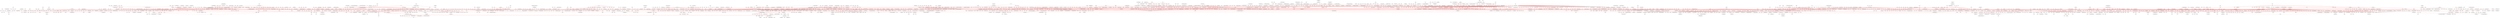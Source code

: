 strict graph  {
	node [label="\N"];
	3551	 [height=0.05,
		level=1,
		pos="-5452.620000000017,-2623.6500000000005",
		width=0.05];
	3959	 [label="b'media effects'",
		level=2,
		pos="-5644.769999999975,-2823.5400000000272"];
	3551 -- 3959	 [color=red];
	3960	 [label="b'journalism'",
		level=2,
		pos="-5860.450000000001,-2289.100000000034"];
	3551 -- 3960	 [color=red];
	3548	 [height=0.05,
		label="b'public opinion'",
		level=1,
		pos="-5005.279999999981,-1683.619999999978",
		width=0.05];
	3551 -- 3548	 [color=red];
	3961	 [height=0.05,
		label="b'social media'",
		level=1,
		pos="-6377.500000000011,-2891.429999999992",
		width=0.05];
	3551 -- 3961	 [color=red];
	429	 [level=3,
		pos="-8151.071398233564,-8671.54777863872"];
	405	 [height=0.05,
		label="b'comparative politics'",
		level=1,
		pos="-8480.089999999935,-8426.639999999963",
		width=0.05];
	429 -- 405	 [color=red];
	5057	 [level=3,
		pos="123.38597501624025,13426.652375758733"];
	1233	 [level=2,
		pos="530.9800000000141,13472.479999999956"];
	5057 -- 1233	 [color=red];
	1435	 [level=3,
		pos="11918.622137623315,-9111.560833682795"];
	1397	 [height=0.05,
		label="b'software engineering'",
		level=1,
		pos="11972.190000000039,-9518.209999999974",
		width=0.05];
	1435 -- 1397	 [color=red];
	695	 [level=3,
		pos="-1307.391909240909,-1650.4220140515756"];
	346	 [height=0.05,
		label="b'bioinformatics'",
		level=1,
		pos="-1154.0700000000325,-2030.850000000034",
		width=0.05];
	695 -- 346	 [color=red];
	2316	 [label="b'organic electronics'",
		level=2,
		pos="-11680.769999999979,10898.309999999963"];
	2325	 [level=3,
		pos="-11750.400000000001,11319.879999999983"];
	2316 -- 2325	 [color=red];
	2323	 [label="b'oled'",
		level=4,
		pos="-11316.119129128534,11086.093925613324"];
	2316 -- 2323;
	2324	 [level=2,
		pos="-12511.559999999985,11502.480000000001"];
	2316 -- 2324	 [color=red];
	2327	 [level=3,
		pos="-12036.287514846896,10693.760844579705"];
	2316 -- 2327	 [color=red];
	110	 [height=0.05,
		level=1,
		pos="-10767.570000000025,9988.780000000037",
		width=0.05];
	2316 -- 110	 [color=red];
	5620	 [label="b'lignin'",
		level=4,
		pos="22814.64377831083,-2248.6730862049744"];
	5540	 [label="b'biomass'",
		level=2,
		pos="21013.519999999964,-2340.4800000000296"];
	5620 -- 5540;
	5832	 [label="b'cellulose'",
		level=4,
		pos="23224.270552600134,-2227.7215676106757"];
	5620 -- 5832;
	1518	 [height=0.05,
		label="b'computer graphics'",
		level=1,
		pos="4396.07999999998,1862.2099999999846",
		width=0.05];
	2089	 [label="b'geometry processing'",
		level=4,
		pos="3992.1887815408645,1933.6588908078838"];
	1518 -- 2089;
	2097	 [level=3,
		pos="4496.386937629872,1464.5020938560644"];
	1518 -- 2097	 [color=red];
	841	 [height=0.05,
		label="b'computer vision'",
		level=1,
		pos="4548.829999999976,565.6800000000203",
		width=0.05];
	1518 -- 841	 [color=red];
	2088	 [label="b'cultural heritage'",
		level=4,
		pos="4212.4742478677745,2228.9823928133414"];
	1518 -- 2088;
	2085	 [label="b'virtual reality'",
		level=2,
		pos="4994.620000000024,1875.9700000000184"];
	1518 -- 2085	 [color=red];
	2100	 [level=2,
		pos="4580.905085097583,2228.3694574290284"];
	1518 -- 2100	 [color=red];
	4982	 [label="b'algebraic combinatorics'",
		level=4,
		pos="-904.2611049948854,-170.98383901618467"];
	3954	 [label="b'representation theory'",
		level=3,
		pos="-868.7700000000223,237.63999999998396"];
	4982 -- 3954;
	790	 [level=3,
		pos="2931.451971957537,-10268.138321386208"];
	726	 [height=0.05,
		label="b'conservation biology'",
		level=1,
		pos="2981.220000000023,-10675.269999999935",
		width=0.05];
	790 -- 726	 [color=red];
	911	 [level=2,
		pos="1005.2702221160741,29.687755504535176"];
	659	 [height=0.05,
		label="b'machine learning'",
		level=1,
		pos="699.549999999992,-243.75000000000637",
		width=0.05];
	911 -- 659	 [color=red];
	3617	 [level=3,
		pos="11064.812669248095,1706.851786598998"];
	3123	 [height=0.05,
		label="b'dynamical systems'",
		level=1,
		pos="11090.900000000001,1297.5200000000232",
		width=0.05];
	3617 -- 3123	 [color=red];
	3761	 [level=3,
		pos="-20785.847489953452,-3218.6383956073737"];
	2187	 [height=0.05,
		label="b'fluid mechanics'",
		level=1,
		pos="-21171.979999999876,-3080.3099999999786",
		width=0.05];
	3761 -- 2187	 [color=red];
	2762	 [level=3,
		pos="-3964.2461094808896,4398.394372248224"];
	1937	 [height=0.05,
		level=1,
		pos="-4260.520000000019,4682.040000000049",
		width=0.05];
	2762 -- 1937	 [color=red];
	1001	 [level=2,
		pos="638.9699999999575,1655.7099999999573"];
	837	 [height=0.05,
		label="b'data mining'",
		level=1,
		pos="871.3100000000086,1433.3199999999952",
		width=0.05];
	1001 -- 837	 [color=red];
	5864	 [level=3,
		pos="507.81999999999607,1537.810000000004"];
	1001 -- 5864	 [color=red];
	1517	 [height=0.05,
		level=1,
		pos="6217.870000000006,2496.0100000000048",
		width=0.05];
	1517 -- 841	 [color=red];
	1575	 [level=3,
		pos="6109.4681540738675,2100.4318153817503"];
	1517 -- 1575	 [color=red];
	1574	 [level=2,
		pos="5636.820000000018,2882.0099999999593"];
	1517 -- 1574	 [color=red];
	1571	 [level=2,
		pos="6618.15000000006,3250.600000000005"];
	1517 -- 1571	 [color=red];
	1572	 [height=0.05,
		level=1,
		pos="9618.55,3561.3400000000374",
		width=0.05];
	1517 -- 1572	 [color=red];
	1573	 [label="b'medical physics'",
		level=2,
		pos="6503.629999999997,1940.710000000031"];
	1517 -- 1573	 [color=red];
	3234	 [level=2,
		pos="-14462.510000000017,-10761.20999999997"];
	4263	 [level=3,
		pos="-14841.897450255641,-10917.088872637041"];
	3234 -- 4263	 [color=red];
	4261	 [label="b'legal theory'",
		level=3,
		pos="-13961.180000000044,-9635.609999999968"];
	3234 -- 4261	 [color=red];
	4266	 [level=3,
		pos="-14355.792271980788,-11157.245840388794"];
	3234 -- 4266	 [color=red];
	440	 [height=0.05,
		level=1,
		pos="-12950.439999999973,-10909.490000000049",
		width=0.05];
	3234 -- 440	 [color=red];
	4260	 [level=3,
		pos="-14745.00661515263,-10463.840326406"];
	3234 -- 4260	 [color=red];
	919	 [level=3,
		pos="302.0675707674766,-344.94673313643955"];
	659 -- 919	 [color=red];
	935	 [level=2,
		pos="901.0914376596104,-600.9811706054874"];
	659 -- 935	 [color=red];
	848	 [height=0.05,
		label="b'signal processing'",
		level=1,
		pos="2106.01000000002,-6340.319999999988",
		width=0.05];
	659 -- 848	 [color=red];
	913	 [label="b'graphical models'",
		level=4,
		pos="294.2363823326319,-306.63029643271346"];
	659 -- 913;
	659 -- 346	 [color=red];
	912	 [label="b'multimedia retrieval'",
		level=4,
		pos="327.70291285935434,-70.6523277710273"];
	659 -- 912;
	842	 [height=0.05,
		level=1,
		pos="1593.6299999999574,1080.899999999976",
		width=0.05];
	659 -- 842	 [color=red];
	851	 [level=2,
		pos="1930.3800000000083,-570.730000000035"];
	659 -- 851	 [color=red];
	850	 [level=2,
		pos="760.0613271706143,-649.4240558997126"];
	659 -- 850	 [color=red];
	869	 [level=3,
		pos="387.2427935682097,22.13958076021106"];
	659 -- 869	 [color=red];
	874	 [label="b'bayesian statistics'",
		level=2,
		pos="2760.3000000000065,-1732.7200000000294"];
	659 -- 874	 [color=red];
	940	 [level=3,
		pos="422.7047824220743,-546.3880442877388"];
	659 -- 940	 [color=red];
	945	 [level=2,
		pos="647.8453749377856,-650.6402703349515"];
	659 -- 945	 [color=red];
	659 -- 841	 [color=red];
	917	 [level=2,
		pos="844.1781335625171,140.06735673140628"];
	659 -- 917	 [color=red];
	880	 [level=2,
		pos="848.3651991032339,-625.9634179511957"];
	659 -- 880	 [color=red];
	975	 [label="b'statistical inference'",
		level=4,
		pos="316.9381748693873,-391.5378601790334"];
	659 -- 975;
	956	 [level=2,
		pos="1105.536077084862,-185.3687910427901"];
	659 -- 956	 [color=red];
	903	 [level=2,
		pos="710.8549986888186,-653.7564113531872"];
	659 -- 903	 [color=red];
	870	 [level=2,
		pos="1062.2782200855038,-435.2214043915358"];
	659 -- 870	 [color=red];
	949	 [level=3,
		pos="565.5678651639518,143.91202791973353"];
	659 -- 949	 [color=red];
	884	 [level=3,
		pos="461.4118214327629,-577.7009967865868"];
	659 -- 884	 [color=red];
	876	 [level=2,
		pos="1407.5700000000033,-1186.8199999999697"];
	659 -- 876	 [color=red];
	839	 [level=3,
		pos="290.26361046964837,-216.95985831908365"];
	659 -- 839	 [color=red];
	890	 [level=3,
		pos="345.94734370552413,-35.90818080193327"];
	659 -- 890	 [color=red];
	879	 [label="b'fuzzy systems'",
		level=4,
		pos="367.52980019436797,-484.5728545364926"];
	659 -- 879;
	849	 [level=3,
		pos="445.0766662892223,77.92745145749831"];
	659 -- 849	 [color=red];
	858	 [level=2,
		pos="1099.0644050812227,-336.6009584154066"];
	659 -- 858	 [color=red];
	659 -- 837	 [color=red];
	947	 [level=3,
		pos="509.50835326979285,119.72934309137526"];
	659 -- 947	 [color=red];
	888	 [height=0.05,
		level=1,
		pos="3199.7399999999616,-2343.5400000000054",
		width=0.05];
	659 -- 888	 [color=red];
	977	 [level=3,
		pos="657.4058400333136,164.24133584766957"];
	659 -- 977	 [color=red];
	838	 [height=0.05,
		label="b'artificial intelligence'",
		level=1,
		pos="2900.5899999999856,-4624.600000000009",
		width=0.05];
	659 -- 838	 [color=red];
	907	 [level=3,
		pos="855.640913576605,135.55025974797525"];
	659 -- 907	 [color=red];
	918	 [label="b'affective computing'",
		level=2,
		pos="719.3000000000065,-2150.2399999999643"];
	659 -- 918	 [color=red];
	938	 [level=3,
		pos="586.6057365731342,-638.0552798340871"];
	659 -- 938	 [color=red];
	857	 [height=0.05,
		label="b'information retrieval'",
		level=1,
		pos="2419.9600000000028,448.41000000002714",
		width=0.05];
	659 -- 857	 [color=red];
	889	 [label="b'music information retrieval'",
		level=3,
		pos="133.97000000000844,-276.89000000004216"];
	659 -- 889	 [color=red];
	948	 [level=2,
		pos="953.74706947453,-565.6458064601479"];
	659 -- 948	 [color=red];
	900	 [level=3,
		pos="312.8623914039719,-106.98102067955057"];
	659 -- 900	 [color=red];
	847	 [height=0.05,
		label="b'natural language processing'",
		level=1,
		pos="4397.869999999995,-605.9000000000224",
		width=0.05];
	659 -- 847	 [color=red];
	906	 [level=3,
		pos="998.858015627871,36.692101202665015"];
	659 -- 906	 [color=red];
	877	 [level=2,
		pos="391.94091912418503,27.561101337202786"];
	659 -- 877	 [color=red];
	892	 [label="b'computational finance'",
		level=4,
		pos="893.3280441576791,117.75121707746013"];
	659 -- 892;
	950	 [label="b'speaker recognition'",
		level=4,
		pos="296.7342797206463,-166.46768739291616"];
	659 -- 950;
	970	 [level=3,
		pos="502.79619918731646,116.14026412481559"];
	659 -- 970	 [color=red];
	854	 [height=0.05,
		level=1,
		pos="639.9550662939132,-649.5596896608573",
		width=0.05];
	659 -- 854	 [color=red];
	891	 [label="b'speech processing'",
		level=3,
		pos="2074.040000000001,600.1699999999882"];
	659 -- 891	 [color=red];
	843	 [label="b'biomedical informatics'",
		level=2,
		pos="81.53999999999724,-1505.4600000000037"];
	659 -- 843	 [color=red];
	846	 [height=0.05,
		label="b'algorithms'",
		level=1,
		pos="-334.88999999997395,-792.7400000000043",
		width=0.05];
	659 -- 846	 [color=red];
	844	 [height=0.05,
		level=1,
		pos="4465.759999999955,-3738.630000000033",
		width=0.05];
	659 -- 844	 [color=red];
	960	 [label="b'topic modeling'",
		level=4,
		pos="793.541290118616,155.49766464927467"];
	659 -- 960;
	936	 [level=3,
		pos="579.6897055866012,-636.0082952203923"];
	659 -- 936	 [color=red];
	868	 [level=2,
		pos="574.0913951950766,146.75377568785063"];
	659 -- 868	 [color=red];
	861	 [level=2,
		pos="940.4269500085624,88.23095623187874"];
	659 -- 861	 [color=red];
	894	 [level=2,
		pos="1109.5190301659775,-231.16212286248205"];
	659 -- 894	 [color=red];
	927	 [label="b'software development'",
		level=4,
		pos="699.3714202897389,166.41219774054008"];
	659 -- 927;
	862	 [height=0.05,
		label="b'pattern recognition'",
		level=1,
		pos="1018.1199999999953,-2635.57999999997",
		width=0.05];
	659 -- 862	 [color=red];
	840	 [height=0.05,
		label="b'optimization'",
		level=1,
		pos="6414.709999999988,-3631.910000000028",
		width=0.05];
	659 -- 840	 [color=red];
	855	 [label="b'speech'",
		level=2,
		pos="498.0800000000636,1212.7800000000043"];
	659 -- 855	 [color=red];
	856	 [level=2,
		pos="3257.8900000000103,422.2099999999846"];
	659 -- 856	 [color=red];
	905	 [level=3,
		pos="1084.8541592426905,-384.36922065047565"];
	659 -- 905	 [color=red];
	964	 [level=3,
		pos="467.0536284669629,-581.6530890211691"];
	659 -- 964	 [color=red];
	899	 [label="b'bayesian inference'",
		level=3,
		pos="78.7400000000016,-1568.1300000000565"];
	659 -- 899	 [color=red];
	969	 [level=3,
		pos="309.4096034509784,-117.16591203217945"];
	659 -- 969	 [color=red];
	955	 [level=3,
		pos="439.52937750359786,73.46023978215413"];
	659 -- 955	 [color=red];
	863	 [level=2,
		pos="1044.2022142658188,-21.381136289884495"];
	659 -- 863	 [color=red];
	716	 [height=0.05,
		label="b'epidemiology'",
		level=1,
		pos="4550.689999999977,4776.470000000038",
		width=0.05];
	1809	 [height=0.05,
		label="b'nutrition'",
		level=1,
		pos="8287.899999999932,6939.460000000033",
		width=0.05];
	716 -- 1809	 [color=red];
	1814	 [label="b'obstetrics'",
		level=4,
		pos="4539.083791427127,5186.467995444689"];
	716 -- 1814;
	1810	 [level=3,
		pos="4186.564992334508,4587.6684133046665"];
	716 -- 1810	 [color=red];
	1820	 [height=0.05,
		level=1,
		pos="4892.508227922882,5003.171035299203",
		width=0.05];
	716 -- 1820	 [color=red];
	1806	 [label="b'veterinary medicine'",
		level=4,
		pos="4181.913969313522,4956.01748546617"];
	716 -- 1806;
	1821	 [level=3,
		pos="4141.271208550027,4751.785722539872"];
	716 -- 1821	 [color=red];
	1808	 [height=0.05,
		label="b'public health'",
		level=1,
		pos="3894.1499999999905,5727.139999999957",
		width=0.05];
	716 -- 1808	 [color=red];
	1812	 [level=3,
		pos="4145.525584029014,4712.635398278275"];
	716 -- 1812	 [color=red];
	1825	 [label="b'medical statistics'",
		level=4,
		pos="4868.206604045127,4516.823574063337"];
	716 -- 1825;
	1826	 [level=3,
		pos="4952.957565754827,4696.383385090079"];
	716 -- 1826	 [color=red];
	658	 [height=0.05,
		label="b'biostatistics'",
		level=1,
		pos="-989.7600000000202,901.2199999999648",
		width=0.05];
	716 -- 658	 [color=red];
	1807	 [height=0.05,
		label="b'hiv'",
		level=1,
		pos="6640.240000000005,4949.910000000021",
		width=0.05];
	716 -- 1807	 [color=red];
	1813	 [height=0.05,
		level=1,
		pos="5349.489999999954,6085.820000000004",
		width=0.05];
	716 -- 1813	 [color=red];
	1815	 [level=3,
		pos="4924.230000000014,3883.980000000017"];
	716 -- 1815	 [color=red];
	1817	 [level=3,
		pos="4470.068194100791,4374.309354536535"];
	716 -- 1817	 [color=red];
	2903	 [level=2,
		pos="-2088.300000000014,17889.040000000023"];
	2905	 [level=3,
		pos="-2487.0137087442745,17792.808826228396"];
	2903 -- 2905	 [color=red];
	586	 [height=0.05,
		level=1,
		pos="-1206.5299999999843,17804.180000000084",
		width=0.05];
	2903 -- 586	 [color=red];
	4046	 [label="b'history of technology'",
		level=4,
		pos="3684.529055777446,15061.448544756146"];
	579	 [label="b'history of science'",
		level=3,
		pos="3586.4699999999975,14858.460000000005"];
	4046 -- 579;
	257	 [level=2,
		pos="-7844.060282653923,3301.1162675940673"];
	205	 [height=0.05,
		label="b'immunology'",
		level=1,
		pos="-7665.270000000004,3670.260000000023",
		width=0.05];
	257 -- 205	 [color=red];
	4441	 [level=3,
		pos="-13064.27903714538,-12977.030012948071"];
	2246	 [height=0.05,
		label="b'macroeconomics'",
		level=1,
		pos="-13280.599999999993,-13325.510000000013",
		width=0.05];
	4441 -- 2246	 [color=red];
	2222	 [label="b'language policy'",
		level=4,
		pos="7758.824103200237,-13738.075564018505"];
	2205	 [label="b'sociolinguistics'",
		level=2,
		pos="8054.850000000006,-14021.979999999981"];
	2222 -- 2205;
	4141	 [label="b'plant-microbe interactions'",
		level=4,
		pos="-4399.531453489062,6340.634779743208"];
	4137	 [label="b'plant pathology'",
		level=2,
		pos="-4483.590000000022,6131.460000000033"];
	4141 -- 4137;
	1781	 [label="b'data structures'",
		level=3,
		pos="-583.6400000000467,54.88999999997486"];
	3593	 [level=3,
		pos="-605.7200000000194,306.22999999998683"];
	1781 -- 3593	 [color=red];
	3594	 [label="b'data compression'",
		level=4,
		pos="-805.1620078279229,13.081773894960861"];
	1781 -- 3594;
	1781 -- 846	 [color=red];
	1771	 [level=2,
		pos="16561.220000000005,-10597.290000000012"];
	1764	 [height=0.05,
		level=1,
		pos="15868.85999999999,-9412.840000000044",
		width=0.05];
	1771 -- 1764	 [color=red];
	1778	 [level=2,
		pos="16780.674047421006,-10943.80548510365"];
	1771 -- 1778	 [color=red];
	5040	 [level=3,
		pos="5453.110000000041,2562.909999999986"];
	5040 -- 1574	 [color=red];
	2438	 [label="b'theatre'",
		level=4,
		pos="11065.758025060622,9602.39660697276"];
	1625	 [label="b'performance'",
		level=3,
		pos="11461.950000000026,9496.260000000035"];
	2438 -- 1625;
	5177	 [level=3,
		pos="-11870.288419202217,-9071.440331644912"];
	447	 [level=2,
		pos="-11671.859999999957,-9430.409999999996"];
	5177 -- 447	 [color=red];
	2685	 [label="b'management science'",
		level=4,
		pos="9819.324988589737,-5347.679387043994"];
	1462	 [height=0.05,
		label="b'operations research'",
		level=1,
		pos="9769.050000000007,-4940.610000000003",
		width=0.05];
	2685 -- 1462;
	1146	 [label="b'plasma physics'",
		level=2,
		pos="-15230.379999999968,3810.4399999999646"];
	3524	 [level=3,
		pos="-15821.24999999998,3264.2199999999366"];
	1146 -- 3524	 [color=red];
	3525	 [level=3,
		pos="-15620.362591344614,3937.509425095788"];
	1146 -- 3525	 [color=red];
	3534	 [label="b'fusion'",
		level=4,
		pos="-15167.373979572432,4215.734092895424"];
	1146 -- 3534;
	618	 [height=0.05,
		level=1,
		pos="-14107.989999999947,3817.7799999999934",
		width=0.05];
	1146 -- 618	 [color=red];
	1958	 [level=3,
		pos="-4797.6344038767975,1406.3885462847957"];
	1922	 [height=0.05,
		label="b'social psychology'",
		level=1,
		pos="-5048.0599999999795,1081.5500000000038",
		width=0.05];
	1958 -- 1922	 [color=red];
	1334	 [label="b'floods'",
		level=4,
		pos="-3310.8281028943593,-15304.83630088675"];
	1264	 [height=0.05,
		label="b'hydrology'",
		level=1,
		pos="-3457.1200000000063,-14921.649999999965",
		width=0.05];
	1334 -- 1264;
	3043	 [label="b'employment'",
		level=4,
		pos="4906.721792860477,8716.835011528845"];
	2805	 [label="b'work'",
		level=2,
		pos="5009.949999999972,8762.100000000006"];
	3043 -- 2805;
	2689	 [level=3,
		pos="9511.484337875409,-4621.403186099695"];
	2689 -- 1462	 [color=red];
	4510	 [label="b'pricing'",
		level=3,
		pos="1746.4099999999817,20331.49999999994"];
	2915	 [height=0.05,
		label="b'marketing'",
		level=1,
		pos="633.5400000000518,20397.06000000004",
		width=0.05];
	4510 -- 2915	 [color=red];
	5408	 [label="b'revenue management'",
		level=4,
		pos="2155.862354747002,20307.378857029755"];
	4510 -- 5408;
	3842	 [level=2,
		pos="11253.37000000002,-1569.7400000000353"];
	3839	 [level=2,
		pos="12158.880000000048,-1793.7599999999993"];
	3842 -- 3839	 [color=red];
	3853	 [label="b'rock mechanics'",
		level=2,
		pos="10252.16000000004,-1190.3100000000422"];
	3842 -- 3853	 [color=red];
	3852	 [level=3,
		pos="10978.840000000051,-1725.4199999999973"];
	3842 -- 3852	 [color=red];
	3819	 [label="b'structural engineering'",
		level=2,
		pos="13536.91999999993,-1323.8299999999772"];
	3830	 [label="b'civil engineering'",
		level=2,
		pos="12817.820000000087,-1646.6399999999585"];
	3819 -- 3830	 [color=red];
	3810	 [label="b'earthquake engineering'",
		level=2,
		pos="14454.740000000089,-1322.7300000000278"];
	3819 -- 3810	 [color=red];
	3838	 [label="b'steel structures'",
		level=4,
		pos="13450.787069859365,-922.8135680530195"];
	3819 -- 3838;
	5541	 [label="b'user interfaces'",
		level=4,
		pos="5628.5614753425125,-8113.0097645487685"];
	2863	 [label="b'user experience'",
		level=2,
		pos="6036.909999999927,-8074.480000000035"];
	5541 -- 2863;
	538	 [label="b'synaptic plasticity'",
		level=4,
		pos="-1901.1370972783998,1608.4099695490577"];
	327	 [height=0.05,
		label="b'neuroscience'",
		level=1,
		pos="-2184.630000000001,1904.830000000019",
		width=0.05];
	538 -- 327;
	1148	 [label="b'star formation'",
		level=3,
		pos="-14501.170000000035,3156.180000000003"];
	3727	 [label="b'planet formation'",
		level=4,
		pos="-14710.713582700053,2803.583137712052"];
	1148 -- 3727;
	1148 -- 618	 [color=red];
	2034	 [height=0.05,
		label="b'embedded systems'",
		level=1,
		pos="11601.650000000005,-18149.100000000046",
		width=0.05];
	2072	 [level=2,
		pos="11870.683604904218,-18458.70293890456"];
	2034 -- 2072	 [color=red];
	2030	 [height=0.05,
		label="b'computer architecture'",
		level=1,
		pos="8959.500000000058,-16799.519999999993",
		width=0.05];
	2034 -- 2030	 [color=red];
	2062	 [label="b'fpgas'",
		level=4,
		pos="11218.217620452355,-18294.74570251301"];
	2034 -- 2062;
	2069	 [label="b'design automation'",
		level=4,
		pos="11585.707006740782,-17739.247732332773"];
	2034 -- 2069;
	2063	 [level=2,
		pos="11452.362660726978,-18531.129253695162"];
	2034 -- 2063	 [color=red];
	2071	 [level=2,
		pos="12326.499999999993,-17704.689999999984"];
	2034 -- 2071	 [color=red];
	5151	 [level=3,
		pos="1405.9200000000128,-8157.280000000002"];
	2487	 [label="b'animal behaviour'",
		level=2,
		pos="1164.6599999999635,-8362.099999999999"];
	5151 -- 2487	 [color=red];
	4635	 [level=3,
		pos="11184.537452725765,-7213.757341205765"];
	1767	 [height=0.05,
		label="b'industrial organization'",
		level=1,
		pos="10846.57999999999,-6981.339999999963",
		width=0.05];
	4635 -- 1767	 [color=red];
	1690	 [height=0.05,
		label="b'linguistics'",
		level=1,
		pos="8587.809999999958,-13677.809999999947",
		width=0.05];
	2205 -- 1690	 [color=red];
	2219	 [level=2,
		pos="7846.933596911289,-14375.53880652687"];
	2205 -- 2219	 [color=red];
	1687	 [level=2,
		pos="8821.024133277839,-7938.5708541931535"];
	1007	 [height=0.05,
		label="b'cognitive science'",
		level=1,
		pos="9167.180000000008,-7718.549999999984",
		width=0.05];
	1687 -- 1007	 [color=red];
	1432	 [level=3,
		pos="11570.303216634024,-9436.233944338668"];
	1432 -- 1397	 [color=red];
	3742	 [level=3,
		pos="-4107.1250165533975,9999.403785272234"];
	1087	 [level=2,
		pos="-4020.0999999999985,9598.580000000016"];
	3742 -- 1087	 [color=red];
	486	 [level=3,
		pos="-2587.234739986452,1826.4560012088994"];
	486 -- 327	 [color=red];
	540	 [label="b'neuroinflammation'",
		level=4,
		pos="-2593.1799746940774,1941.1615086878999"];
	540 -- 327;
	2963	 [level=3,
		pos="6831.461750898027,-9763.878364022166"];
	2933	 [height=0.05,
		label="b'information theory'",
		level=1,
		pos="7236.119999999992,-9696.910000000036",
		width=0.05];
	2963 -- 2933	 [color=red];
	2780	 [level=3,
		pos="98.39963804311071,6953.29131875324"];
	556	 [height=0.05,
		level=1,
		pos="-52.869999999973516,7334.539999999985",
		width=0.05];
	2780 -- 556	 [color=red];
	4650	 [label="b'surgical robotics'",
		level=4,
		pos="9280.299444472028,1655.5744746656283"];
	2384	 [label="b'haptics'",
		level=2,
		pos="9062.04999999996,1599.1200000000017"];
	4650 -- 2384;
	4245	 [level=3,
		pos="-534.4733927475927,4405.098440893437"];
	489	 [height=0.05,
		level=1,
		pos="-334.02999999998065,4047.2499999999573",
		width=0.05];
	4245 -- 489	 [color=red];
	3313	 [height=0.05,
		level=1,
		pos="-19101.127625615154,-6496.610045838215",
		width=0.05];
	3303	 [height=0.05,
		label="b'medicinal chemistry'",
		level=1,
		pos="-19173.08999999999,-6092.809999999975",
		width=0.05];
	3313 -- 3303	 [color=red];
	89	 [label="b'high pressure'",
		level=4,
		pos="-9477.399480200233,-939.4026434741636"];
	51	 [height=0.05,
		label="b'materials science'",
		level=1,
		pos="-9634.489999999978,-1318.2899999999709",
		width=0.05];
	89 -- 51;
	2319	 [level=3,
		pos="-11162.923177596154,9879.56038037649"];
	2319 -- 110	 [color=red];
	4144	 [level=3,
		pos="-17628.70679041444,-1359.431130408433"];
	2460	 [level=2,
		pos="-17767.29000000002,-973.3899999999912"];
	4144 -- 2460	 [color=red];
	594	 [label="b'knowledge management'",
		level=2,
		pos="-662.5800000000127,17371.539999999943"];
	5300	 [label="b'organizational learning'",
		level=4,
		pos="-1055.0263553310888,17490.783106859093"];
	594 -- 5300;
	5298	 [label="b'information management'",
		level=4,
		pos="-629.8108907571805,17479.387890150727"];
	594 -- 5298;
	577	 [height=0.05,
		label="b'innovation'",
		level=1,
		pos="783.2200000000375,16932.239999999998",
		width=0.05];
	594 -- 577	 [color=red];
	2843	 [label="b'masculinity'",
		level=4,
		pos="4417.549032346711,10891.621181394694"];
	562	 [height=0.05,
		label="b'gender'",
		level=1,
		pos="4039.5100000000057,10732.500000000025",
		width=0.05];
	2843 -- 562;
	4754	 [label="b'cultural geography'",
		level=4,
		pos="734.0343871033419,-21900.483800701226"];
	4752	 [label="b'human geography'",
		level=2,
		pos="1144.049999999981,-21911.450000000044"];
	4754 -- 4752;
	1775	 [level=2,
		pos="15460.077527293612,-9446.45473418205"];
	1775 -- 1764	 [color=red];
	2020	 [height=0.05,
		level=1,
		pos="11106.530000000083,-15749.999999999949",
		width=0.05];
	2020 -- 2030	 [color=red];
	1403	 [height=0.05,
		label="b'programming languages'",
		level=1,
		pos="12135.220000000023,-13937.390000000036",
		width=0.05];
	2020 -- 1403	 [color=red];
	321	 [level=2,
		pos="-7392.997024522915,-3857.6919030020113"];
	282	 [height=0.05,
		level=1,
		pos="-7353.56000000003,-3449.4299999999685",
		width=0.05];
	321 -- 282	 [color=red];
	2595	 [level=3,
		pos="-4597.261993710965,-21838.80638669519"];
	2584	 [height=0.05,
		label="b'geochemistry'",
		level=1,
		pos="-4187.09999999996,-21838.360000000044",
		width=0.05];
	2595 -- 2584	 [color=red];
	1398	 [level=3,
		pos="8561.949999999979,-6218.839999999996"];
	1006	 [height=0.05,
		level=1,
		pos="8495.739999999987,-6551.729999999975",
		width=0.05];
	1398 -- 1006	 [color=red];
	5222	 [level=2,
		pos="-7357.71000000001,8261.769999999968"];
	174	 [level=2,
		pos="-7044.84,9041.600000000006"];
	5222 -- 174	 [color=red];
	5225	 [label="b'cad'",
		level=3,
		pos="-7178.199999999992,8080.799999999966"];
	5222 -- 5225	 [color=red];
	2229	 [level=3,
		pos="-2490.6515370452557,-17022.048627701683"];
	1304	 [height=0.05,
		label="b'climate'",
		level=1,
		pos="-2090.9399999999914,-16930.05000000007",
		width=0.05];
	2229 -- 1304	 [color=red];
	4022	 [height=0.05,
		level=1,
		pos="11710.866229333893,6222.647979613979",
		width=0.05];
	1598	 [height=0.05,
		level=1,
		pos="11300.760000000053,6215.869999999936",
		width=0.05];
	4022 -- 1598	 [color=red];
	3681	 [level=2,
		pos="-16928.7098727603,5077.704109883949"];
	1147	 [height=0.05,
		label="b'cosmology'",
		level=1,
		pos="-16519.200000000015,5054.580000000058",
		width=0.05];
	3681 -- 1147	 [color=red];
	1782	 [level=3,
		pos="-817.8799999999974,-116.44999999999709"];
	4034	 [label="b'approximation algorithms'",
		level=3,
		pos="-782.7000000000189,-272.5900000000138"];
	1782 -- 4034	 [color=red];
	1782 -- 846	 [color=red];
	2477	 [level=2,
		pos="844.8299999999836,-7963.570000000015"];
	2477 -- 2487	 [color=red];
	729	 [height=0.05,
		level=1,
		pos="515.0200000000295,-6880.099999999983",
		width=0.05];
	2477 -- 729	 [color=red];
	3304	 [label="b'supramolecular chemistry'",
		level=2,
		pos="-18230.920000000075,-4871.419999999999"];
	4070	 [label="b'crystal engineering'",
		level=4,
		pos="-18182.370894269825,-5278.698829156218"];
	3304 -- 4070;
	29	 [height=0.05,
		label="b'organic chemistry'",
		level=1,
		pos="-18300.969999999972,-4283.769999999967",
		width=0.05];
	3304 -- 29	 [color=red];
	2775	 [height=0.05,
		level=1,
		pos="-1302.5699999999706,8619.43999999998",
		width=0.05];
	556 -- 2775	 [color=red];
	2776	 [label="b'neuropsychology'",
		level=2,
		pos="250.48999999998705,8320.849999999993"];
	556 -- 2776	 [color=red];
	467	 [height=0.05,
		label="b'psychology'",
		level=1,
		pos="1569.7799999999552,4911.3899999999685",
		width=0.05];
	556 -- 467	 [color=red];
	2778	 [height=0.05,
		label="b'attention'",
		level=1,
		pos="-2723.6499999999924,9158.689999999988",
		width=0.05];
	556 -- 2778	 [color=red];
	2781	 [level=2,
		pos="-355.88801200187874,7058.110723785469"];
	556 -- 2781	 [color=red];
	2787	 [height=0.05,
		level=1,
		pos="-450.4211499088292,7435.466426431394",
		width=0.05];
	556 -- 2787	 [color=red];
	2785	 [level=2,
		pos="355.81816803897016,7299.797495037905"];
	556 -- 2785	 [color=red];
	2779	 [level=3,
		pos="-65.38898250707754,6924.568860255911"];
	556 -- 2779	 [color=red];
	1485	 [height=0.05,
		label="b'biofuels'",
		level=1,
		pos="19332.600000000024,-2289.9700000000093",
		width=0.05];
	3443	 [level=2,
		pos="20292.34,-2377.2400000000225"];
	1485 -- 3443	 [color=red];
	1481	 [height=0.05,
		label="b'renewable energy'",
		level=1,
		pos="17367.920000000002,-2178.5400000000654",
		width=0.05];
	1485 -- 1481	 [color=red];
	3444	 [level=3,
		pos="19399.48255785361,-1885.2975598696867"];
	1485 -- 3444	 [color=red];
	3445	 [label="b'biorefinery'",
		level=4,
		pos="19302.411202142852,-2699.0197486003563"];
	1485 -- 3445;
	635	 [label="b'optical communications'",
		level=2,
		pos="-18214.049999999985,4407.639999999983"];
	3927	 [level=3,
		pos="-18265.34000000001,4732.069999999982"];
	635 -- 3927	 [color=red];
	3928	 [label="b'microwave photonics'",
		level=4,
		pos="-17887.84416855843,4158.998056877767"];
	635 -- 3928;
	622	 [height=0.05,
		level=1,
		pos="-19508.689999999988,4262.759999999969",
		width=0.05];
	635 -- 622	 [color=red];
	211	 [level=3,
		pos="-6051.84687922116,6706.368469075983"];
	192	 [height=0.05,
		label="b'cancer'",
		level=1,
		pos="-6460.889999999985,6676.089999999959",
		width=0.05];
	211 -- 192	 [color=red];
	3067	 [height=0.05,
		level=1,
		pos="17778.890000000047,8720.040000000066",
		width=0.05];
	1638	 [height=0.05,
		label="b'complex systems'",
		level=1,
		pos="16789.28000000003,10252.119999999963",
		width=0.05];
	3067 -- 1638	 [color=red];
	3079	 [level=3,
		pos="17956.523998176297,8350.33846762836"];
	3067 -- 3079	 [color=red];
	4024	 [level=3,
		pos="11440.630721705777,6601.446505450655"];
	1598 -- 4024	 [color=red];
	1591	 [height=0.05,
		label="b'cloud computing'",
		level=1,
		pos="9106.399999999998,4664.179999999947",
		width=0.05];
	1598 -- 1591	 [color=red];
	749	 [level=2,
		pos="-2779.519999999997,-5198.349999999976"];
	374	 [height=0.05,
		label="b'ecology'",
		level=1,
		pos="-2130.7199999999466,-7359.43000000003",
		width=0.05];
	749 -- 374	 [color=red];
	5559	 [level=2,
		pos="-3175.0832047495956,-5306.806495399262"];
	749 -- 5559	 [color=red];
	1973	 [level=3,
		pos="-1712.6900000000278,7568.960000000026"];
	1971	 [height=0.05,
		level=1,
		pos="-1204.379999999961,6978.3300000000245",
		width=0.05];
	1973 -- 1971	 [color=red];
	1981	 [level=3,
		pos="-2112.3871018363384,7476.898677341041"];
	1973 -- 1981	 [color=red];
	11	 [label="b'csr'",
		level=4,
		pos="-18670.696825041858,-12767.605237592856"];
	1	 [height=0.05,
		label="b'sustainability'",
		level=1,
		pos="-18273.11999999993,-12666.780000000039",
		width=0.05];
	11 -- 1;
	5081	 [level=2,
		pos="355.86757143982646,-5192.410021310481"];
	384	 [height=0.05,
		level=1,
		pos="81.55999999998676,-4887.469999999986",
		width=0.05];
	5081 -- 384	 [color=red];
	5161	 [level=2,
		pos="14824.175503325763,-12596.402137950014"];
	1417	 [height=0.05,
		label="b'formal methods'",
		level=1,
		pos="14824.459999999981,-12186.24000000002",
		width=0.05];
	5161 -- 1417	 [color=red];
	633	 [height=0.05,
		label="b'plasmonics'",
		level=1,
		pos="-18777.630000000045,7842.770000000038",
		width=0.05];
	642	 [level=3,
		pos="-19523.670000000016,7464.910000000061"];
	633 -- 642	 [color=red];
	644	 [height=0.05,
		level=1,
		pos="-18317.109999999917,10165.900000000005",
		width=0.05];
	633 -- 644	 [color=red];
	652	 [level=3,
		pos="-18388.997776882083,7711.6286430585305"];
	633 -- 652	 [color=red];
	646	 [label="b'nano-optics'",
		level=4,
		pos="-19116.20035683033,8074.29359236566"];
	633 -- 646;
	651	 [level=3,
		pos="-18950.078331286037,8214.918671074844"];
	633 -- 651	 [color=red];
	650	 [label="b'sers'",
		level=4,
		pos="-18573.13220881246,7487.22293736913"];
	633 -- 650;
	648	 [level=2,
		pos="-18434.307274393806,8067.1860565298075"];
	633 -- 648	 [color=red];
	643	 [height=0.05,
		label="b'metamaterials'",
		level=1,
		pos="-20691.999999999967,7962.979999999983",
		width=0.05];
	633 -- 643	 [color=red];
	633 -- 622	 [color=red];
	3389	 [height=0.05,
		level=1,
		pos="10242.379999999932,13801.769999999968",
		width=0.05];
	3370	 [height=0.05,
		label="b'diabetes'",
		level=1,
		pos="10895.970000000038,11835.249999999969",
		width=0.05];
	3389 -- 3370	 [color=red];
	3798	 [level=3,
		pos="10574.8545788211,14041.965159784162"];
	3389 -- 3798	 [color=red];
	3797	 [label="b'mitochondria'",
		level=2,
		pos="9770.940000000042,14378.770000000033"];
	3389 -- 3797	 [color=red];
	4035	 [label="b'online algorithms'",
		level=4,
		pos="-770.3124358383393,-327.5699394031499"];
	4035 -- 4034;
	2658	 [level=3,
		pos="-22301.57184977132,6938.372033324051"];
	2648	 [label="b'antennas'",
		level=2,
		pos="-21920.38999999995,7089.809999999989"];
	2658 -- 2648	 [color=red];
	3741	 [label="b'juvenile justice'",
		level=4,
		pos="2031.1197137249326,8100.799591192174"];
	3738	 [label="b'delinquency'",
		level=4,
		pos="2429.9640227043383,8005.111151238289"];
	3741 -- 3738;
	3356	 [height=0.05,
		label="b'obesity'",
		level=1,
		pos="9671.619999999966,9936.610000000011",
		width=0.05];
	1809 -- 3356	 [color=red];
	3364	 [label="b'body composition'",
		level=4,
		pos="8162.73314175303,7330.057385990605"];
	1809 -- 3364;
	3360	 [level=3,
		pos="8696.966809763682,6909.503272946239"];
	1809 -- 3360	 [color=red];
	3358	 [level=3,
		pos="8000.520000000015,7103.259999999979"];
	1809 -- 3358	 [color=red];
	3357	 [label="b'animal science'",
		level=4,
		pos="8379.722146448468,6539.707884598936"];
	1809 -- 3357;
	3365	 [label="b'vitamin d'",
		level=4,
		pos="8599.203058007086,6672.3954639390595"];
	1809 -- 3365;
	2801	 [level=3,
		pos="-896.740117505452,8559.98273113777"];
	2801 -- 2775	 [color=red];
	2592	 [level=2,
		pos="-4562.873341977333,-18304.904407663696"];
	2571	 [height=0.05,
		level=1,
		pos="-4622.700000000015,-18710.680000000033",
		width=0.05];
	2592 -- 2571	 [color=red];
	4961	 [label="b'systems theory'",
		level=4,
		pos="9544.654723140082,704.0007618174932"];
	2389	 [height=0.05,
		label="b'control theory'",
		level=1,
		pos="9424.210000000017,1096.080000000008",
		width=0.05];
	4961 -- 2389;
	1220	 [level=2,
		pos="-9504.589999999962,13247.309999999987"];
	1223	 [level=3,
		pos="-9304.195987166959,13605.18609583031"];
	1220 -- 1223	 [color=red];
	134	 [height=0.05,
		label="b'nanomedicine'",
		level=1,
		pos="-9536.550000000005,12593.40999999999",
		width=0.05];
	1220 -- 134	 [color=red];
	2619	 [level=3,
		pos="-5555.035235116018,-4657.232489370453"];
	375	 [level=2,
		pos="-5186.63999999997,-4837.5600000000295"];
	2619 -- 375	 [color=red];
	2798	 [level=3,
		pos="-1045.2924231765887,8938.879053357514"];
	2775 -- 2798	 [color=red];
	2794	 [level=3,
		pos="-915.3963925948069,8754.827067605938"];
	2775 -- 2794	 [color=red];
	2792	 [height=0.05,
		label="b'learning'",
		level=1,
		pos="-1132.3999999999905,11919.06",
		width=0.05];
	2775 -- 2792	 [color=red];
	1016	 [level=3,
		pos="2892.96290724567,-5034.691316418907"];
	1016 -- 838	 [color=red];
	2887	 [label="b'health services'",
		level=4,
		pos="3985.627421389917,6126.971141510868"];
	2887 -- 1808;
	2651	 [label="b'metasurfaces'",
		level=4,
		pos="-20579.58727838693,7568.522853575155"];
	2651 -- 643;
	4156	 [height=0.05,
		level=1,
		pos="-7924.160000000031,18909.889999999912",
		width=0.05];
	3161	 [height=0.05,
		label="b'physical chemistry'",
		level=1,
		pos="-5313.840000000002,17750.299999999945",
		width=0.05];
	4156 -- 3161	 [color=red];
	4169	 [level=3,
		pos="-7805.967868886501,18517.125846227053"];
	4156 -- 4169	 [color=red];
	4167	 [level=3,
		pos="-7545.151767001169,19066.688659640702"];
	4156 -- 4167	 [color=red];
	4168	 [level=2,
		pos="-9020.859999999955,18085.60999999997"];
	4156 -- 4168	 [color=red];
	4171	 [level=2,
		pos="-8091.691541057304,19284.277824450764"];
	4156 -- 4171	 [color=red];
	4166	 [level=2,
		pos="-7779.226044182542,19293.59197914149"];
	4156 -- 4166	 [color=red];
	4172	 [level=3,
		pos="-8313.31297041173,19039.47790825458"];
	4156 -- 4172	 [color=red];
	3894	 [level=3,
		pos="-23682.72213154077,-2597.809356905186"];
	3756	 [height=0.05,
		level=1,
		pos="-23364.760000000053,-2856.9100000000135",
		width=0.05];
	3894 -- 3756	 [color=red];
	2501	 [level=2,
		pos="14231.370000000064,3020.099999999994"];
	2376	 [height=0.05,
		label="b'biomechanics'",
		level=1,
		pos="12842.210000000021,3175.1600000000008",
		width=0.05];
	2501 -- 2376	 [color=red];
	3403	 [level=2,
		pos="14464.49951087997,2682.633421650428"];
	2501 -- 3403	 [color=red];
	4359	 [level=3,
		pos="-499.9225855650801,-18989.965738074232"];
	4356	 [level=2,
		pos="-729.909999999978,-18650.350000000126"];
	4359 -- 4356	 [color=red];
	4956	 [level=3,
		pos="-20815.098967829672,-10641.380422142945"];
	2159	 [level=3,
		pos="-20982.579999999925,-10266.970000000005"];
	4956 -- 2159	 [color=red];
	1230	 [level=3,
		pos="2342.9799999999923,12656.910000000049"];
	4202	 [level=3,
		pos="2152.2389684831364,12293.797181110445"];
	1230 -- 4202	 [color=red];
	560	 [height=0.05,
		label="b'educational technology'",
		level=1,
		pos="1648.9199999999837,12489.509999999998",
		width=0.05];
	1230 -- 560	 [color=red];
	4183	 [level=3,
		pos="4142.134802460082,16176.723654098316"];
	589	 [height=0.05,
		label="b'entrepreneurship'",
		level=1,
		pos="3784.850000000046,16378.17000000005",
		width=0.05];
	4183 -- 589	 [color=red];
	4775	 [level=3,
		pos="-4646.026887748563,-9404.377829841354"];
	737	 [level=2,
		pos="-4480.340000000031,-9029.16999999998"];
	4775 -- 737	 [color=red];
	1607	 [level=2,
		pos="9493.886368187203,4798.6693111557315"];
	1607 -- 1591	 [color=red];
	4339	 [level=3,
		pos="-2149.743705760998,10357.061030855473"];
	3920	 [level=2,
		pos="-2366.690000000028,10008.970000000008"];
	4339 -- 3920	 [color=red];
	2550	 [label="b'micromechanics'",
		level=4,
		pos="16282.412317565797,3068.3006047397703"];
	2499	 [height=0.05,
		label="b'computational mechanics'",
		level=1,
		pos="16023.640000000003,3386.530000000007",
		width=0.05];
	2550 -- 2499;
	3443 -- 5540	 [color=red];
	3507	 [label="b'capital markets'",
		level=4,
		pos="20577.378401119568,-10607.005030840673"];
	2737	 [label="b'financial accounting'",
		level=3,
		pos="20263.299999999985,-10343.209999999995"];
	3507 -- 2737;
	1692	 [level=3,
		pos="10519.69209718918,-12322.214997374153"];
	1682	 [height=0.05,
		label="b'psycholinguistics'",
		level=1,
		pos="10240.77000000003,-12021.490000000016",
		width=0.05];
	1692 -- 1682	 [color=red];
	4520	 [label="b'retailing'",
		level=4,
		pos="402.18452043752524,20058.374744309065"];
	4520 -- 2915;
	4670	 [level=3,
		pos="1797.0364864202359,3406.476150389643"];
	4234	 [height=0.05,
		level=1,
		pos="1597.6100000000297,3048.0599999999604",
		width=0.05];
	4670 -- 4234	 [color=red];
	3022	 [level=3,
		pos="-3631.4701334697643,10691.086135128404"];
	3011	 [height=0.05,
		label="b'structural biology'",
		level=1,
		pos="-3704.580000000018,11094.680000000006",
		width=0.05];
	3022 -- 3011	 [color=red];
	3585	 [level=2,
		pos="4829.760000000038,-20395.060000000096"];
	3627	 [level=3,
		pos="4697.781168882691,-20783.408617202433"];
	3585 -- 3627	 [color=red];
	1871	 [label="b'political philosophy'",
		level=2,
		pos="5135.649999999983,-19406.650000000005"];
	3585 -- 1871	 [color=red];
	2890	 [label="b'brain injury'",
		level=4,
		pos="371.0693364401375,8712.887860377943"];
	2776 -- 2890;
	2472	 [level=3,
		pos="1045.1522121046426,4909.303751987898"];
	476	 [height=0.05,
		label="b'neuroimaging'",
		level=1,
		pos="826.3600000000406,4562.369999999939",
		width=0.05];
	2472 -- 476	 [color=red];
	1582	 [height=0.05,
		level=1,
		pos="-6357.560000000014,-9376.559999999976",
		width=0.05];
	1583	 [level=2,
		pos="-6168.699999999961,-10391.100000000006"];
	1582 -- 1583	 [color=red];
	728	 [height=0.05,
		level=1,
		pos="-4757.140000000058,-6032.010000000005",
		width=0.05];
	1582 -- 728	 [color=red];
	532	 [level=2,
		pos="-1778.3820706463944,1848.2996520267836"];
	532 -- 327	 [color=red];
	2302	 [level=2,
		pos="-2053.4100000000326,-3142.0000000000155"];
	329	 [height=0.05,
		level=1,
		pos="-2020.1500000000196,-3451.3300000000336",
		width=0.05];
	2302 -- 329	 [color=red];
	4189	 [label="b'social entrepreneurship'",
		level=4,
		pos="3537.874762650411,16705.639529089643"];
	4189 -- 589;
	1796	 [level=2,
		pos="2152.290000000012,2881.8199999999943"];
	4886	 [level=2,
		pos="2900.6700000000055,2950.429999999994"];
	1796 -- 4886	 [color=red];
	1791	 [label="b'combinatorics'",
		level=2,
		pos="8.510000000005675,1336.2899999999909"];
	1796 -- 1791	 [color=red];
	1358	 [level=3,
		pos="953.2774839502329,-15989.881401292754"];
	1302	 [height=0.05,
		label="b'remote sensing'",
		level=1,
		pos="665.5500000000138,-15697.569999999982",
		width=0.05];
	1358 -- 1302	 [color=red];
	72	 [height=0.05,
		level=1,
		pos="-12686.739999999989,106.82000000003427",
		width=0.05];
	72 -- 51	 [color=red];
	2266	 [height=0.05,
		label="b'environmental engineering'",
		level=1,
		pos="-14524.54999999998,305.45999999997",
		width=0.05];
	72 -- 2266	 [color=red];
	4884	 [label="b'geriatrics'",
		level=4,
		pos="-4390.923566978926,3066.20715627159"];
	1175	 [label="b'gerontology'",
		level=3,
		pos="-4012.3799999999537,2908.2900000000036"];
	4884 -- 1175;
	654	 [level=3,
		pos="-19677.010000000013,6363.010000000011"];
	642 -- 654	 [color=red];
	212	 [level=2,
		pos="-7649.279999999926,5125.7800000000425"];
	212 -- 192	 [color=red];
	4311	 [level=3,
		pos="-8054.68271324918,5063.476706056534"];
	212 -- 4311	 [color=red];
	5463	 [label="b'performance measurement'",
		level=4,
		pos="23060.23295232916,-7365.006981166643"];
	5466	 [label="b'performance management'",
		level=4,
		pos="23411.431009121203,-7153.127333131349"];
	5463 -- 5466;
	2747	 [label="b'management accounting'",
		level=3,
		pos="21515.870000000086,-8296.36"];
	5463 -- 2747;
	734	 [level=3,
		pos="-2306.9209022143214,-6989.0433069279"];
	734 -- 374	 [color=red];
	2951	 [level=3,
		pos="4584.4525127982,-7127.523265982887"];
	2112	 [height=0.05,
		label="b'wireless communications'",
		level=1,
		pos="4671.510000000049,-7528.340000000028",
		width=0.05];
	2951 -- 2112	 [color=red];
	2308	 [level=3,
		pos="-1751.930000000004,5791.989999999971"];
	2310	 [level=3,
		pos="-1967.3125824600547,6141.050744740635"];
	2308 -- 2310	 [color=red];
	1192	 [label="b'safety'",
		level=3,
		pos="-1753.8299999999908,5560.940000000035"];
	2308 -- 1192	 [color=red];
	465	 [level=3,
		pos="-11454.032715104984,-9045.33321126529"];
	437	 [level=3,
		pos="-11279.629999999954,-9416.570000000003"];
	465 -- 437	 [color=red];
	1479	 [level=3,
		pos="6233.919185108465,-3263.7419112186576"];
	1479 -- 840	 [color=red];
	304	 [height=0.05,
		level=1,
		pos="-6302.494894452796,2522.794863072962",
		width=0.05];
	241	 [height=0.05,
		label="b'microbiology'",
		level=1,
		pos="-6111.530000000013,2885.7900000000363",
		width=0.05];
	304 -- 241	 [color=red];
	4104	 [level=3,
		pos="15704.166246014463,-4091.0840643360784"];
	1482	 [height=0.05,
		level=1,
		pos="15313.240000000067,-4215.220000000011",
		width=0.05];
	4104 -- 1482	 [color=red];
	237	 [level=3,
		pos="-6677.21930976059,7024.564805523355"];
	237 -- 192	 [color=red];
	5034	 [level=3,
		pos="3188.5556511887644,7109.8462935190055"];
	3491	 [level=2,
		pos="3596.369999999999,7153.67000000005"];
	5034 -- 3491	 [color=red];
	5403	 [label="b'neutrino physics'",
		level=4,
		pos="-17249.453862228234,7154.61114773517"];
	3686	 [label="b'high energy physics'",
		level=3,
		pos="-17218.879999999983,6745.5900000000975"];
	5403 -- 3686;
	792	 [level=3,
		pos="2690.211858497755,-10386.22446392393"];
	792 -- 726	 [color=red];
	4424	 [label="b'local government'",
		level=4,
		pos="-10549.33676404523,-6890.590624611833"];
	4417	 [height=0.05,
		label="b'public administration'",
		level=1,
		pos="-10315.230000000001,-7227.379999999982",
		width=0.05];
	4424 -- 4417;
	2126	 [level=2,
		pos="2353.895501044421,-6667.101025639535"];
	848 -- 2126	 [color=red];
	2127	 [level=3,
		pos="2516.167780050338,-6338.407982671863"];
	848 -- 2127	 [color=red];
	2120	 [label="b'digital communications'",
		level=4,
		pos="1890.7452711128317,-6273.379547213278"];
	848 -- 2120;
	2111	 [level=3,
		pos="1465.5100000000712,-5423.8600000000215"];
	848 -- 2111	 [color=red];
	2130	 [label="b'estimation theory'",
		level=4,
		pos="2360.619264088607,-6018.750127365227"];
	848 -- 2130;
	2129	 [label="b'wavelets'",
		level=4,
		pos="1894.8573130015757,-6419.278663207396"];
	848 -- 2129;
	2113	 [level=3,
		pos="2149.286242374878,-6748.19280761528"];
	848 -- 2113	 [color=red];
	848 -- 2112	 [color=red];
	2110	 [height=0.05,
		label="b'communication'",
		level=1,
		pos="5700.830000000005,-9166.690000000006",
		width=0.05];
	848 -- 2110	 [color=red];
	4674	 [level=3,
		pos="4145.327083365654,2759.685787178034"];
	4673	 [label="b'ehealth'",
		level=3,
		pos="3774.7100000000173,2583.969999999942"];
	4674 -- 4673	 [color=red];
	5105	 [level=2,
		pos="-10361.199999999999,6191.360000000061"];
	2928	 [height=0.05,
		label="b'composites'",
		level=1,
		pos="-10030.66000000001,6371.339999999982",
		width=0.05];
	5105 -- 2928	 [color=red];
	4235	 [label="b'tms'",
		level=4,
		pos="-905.4585230909506,1628.4911862508234"];
	488	 [height=0.05,
		label="b'fmri'",
		level=1,
		pos="-880.8099999999977,1404.4099999999826",
		width=0.05];
	4235 -- 488;
	1832	 [level=3,
		pos="11754.46515386713,-3626.1597968621295"];
	1461	 [height=0.05,
		label="b'game theory'",
		level=1,
		pos="11702.759999999984,-4033.05000000008",
		width=0.05];
	1832 -- 1461	 [color=red];
	4892	 [level=2,
		pos="684.227395320585,-6454.438689143819"];
	382	 [height=0.05,
		level=1,
		pos="411.7300000000214,-6147.88",
		width=0.05];
	4892 -- 382	 [color=red];
	1614	 [level=3,
		pos="9402.518851840401,4380.3725196003115"];
	1614 -- 1591	 [color=red];
	3719	 [level=2,
		pos="-12628.14202824897,11895.725077573035"];
	3719 -- 2324	 [color=red];
	555	 [height=0.05,
		label="b'education'",
		level=1,
		pos="666.3700000000172,9314.510000000035",
		width=0.05];
	467 -- 555	 [color=red];
	467 -- 327	 [color=red];
	558	 [label="b'forensic psychology'",
		level=4,
		pos="1955.551407202512,4772.057729039408"];
	467 -- 558;
	3135	 [level=2,
		pos="10552.85068339872,-7.366612192038275"];
	2377	 [height=0.05,
		label="b'control'",
		level=1,
		pos="10207.859999999968,-229.21000000003824",
		width=0.05];
	3135 -- 2377	 [color=red];
	1394	 [level=3,
		pos="2098.0915687125475,-18076.67350992731"];
	1338	 [height=0.05,
		label="b'gis'",
		level=1,
		pos="1924.2000000000298,-18448.150000000056",
		width=0.05];
	1394 -- 1338	 [color=red];
	3019	 [level=2,
		pos="-3640.2911625665647,6914.3373197247465"];
	315	 [height=0.05,
		label="b'biochemistry'",
		level=1,
		pos="-3954.25000000002,6650.399999999965",
		width=0.05];
	3019 -- 315	 [color=red];
	3159	 [height=0.05,
		level=1,
		pos="-4914.620000000032,15753.849999999999",
		width=0.05];
	3012	 [height=0.05,
		label="b'biophysics'",
		level=1,
		pos="-2660.7199999999793,13944.140000000043",
		width=0.05];
	3159 -- 3012	 [color=red];
	3746	 [label="b'colloids'",
		level=2,
		pos="-6153.590000000031,15687.450000000088"];
	3159 -- 3746	 [color=red];
	3750	 [level=3,
		pos="-5225.130730858799,16021.835347300224"];
	3159 -- 3750	 [color=red];
	2824	 [label="b'sport'",
		level=2,
		pos="4134.090000000011,8988.529999999944"];
	5483	 [label="b'exercise psychology'",
		level=4,
		pos="4146.297861431478,8763.42803234663"];
	2824 -- 5483;
	2824 -- 562	 [color=red];
	2764	 [level=2,
		pos="-3507.360000000008,5549.769999999958"];
	2756	 [level=2,
		pos="-3116.2599999999766,5790.539999999994"];
	2764 -- 2756	 [color=red];
	2769	 [level=3,
		pos="-3494.3657272245086,5959.726350385098"];
	2764 -- 2769	 [color=red];
	5698	 [level=3,
		pos="12225.605359375619,4735.5489230321455"];
	2521	 [level=3,
		pos="12455.100000000028,4395.599999999961"];
	5698 -- 2521	 [color=red];
	5798	 [level=3,
		pos="-7198.344834725588,11344.896458013262"];
	161	 [level=3,
		pos="-7554.260000000002,11141.039999999897"];
	5798 -- 161	 [color=red];
	1742	 [level=2,
		pos="6747.520000000015,-4342.7199999999475"];
	4871	 [level=2,
		pos="7498.859999999968,-4270.81"];
	1742 -- 4871	 [color=red];
	1742 -- 844	 [color=red];
	3614	 [label="b'traffic operations'",
		level=4,
		pos="3282.5648002376724,-1551.4401325593765"];
	3611	 [label="b'traffic safety'",
		level=3,
		pos="3181.949999999979,-1153.8099999999877"];
	3614 -- 3611;
	106	 [level=3,
		pos="-9273.074500231203,-1124.3521314106858"];
	106 -- 51	 [color=red];
	5075	 [label="b'marketing communication'",
		level=4,
		pos="1357.2601830151496,22001.495244580434"];
	4505	 [label="b'advertising'",
		level=2,
		pos="1188.609999999986,21627.609999999935"];
	5075 -- 4505;
	283	 [height=0.05,
		label="b'microbial ecology'",
		level=1,
		pos="-4184.939999999968,8211.269999999975",
		width=0.05];
	283 -- 1087	 [color=red];
	1089	 [label="b'biological oceanography'",
		level=4,
		pos="-4595.085927665732,8207.612355230716"];
	283 -- 1089;
	1094	 [label="b'microbial evolution'",
		level=4,
		pos="-3959.527088694218,8214.261176828255"];
	283 -- 1094;
	1091	 [level=3,
		pos="-4125.7544677964415,7805.400398866984"];
	283 -- 1091	 [color=red];
	1085	 [height=0.05,
		label="b'biogeochemistry'",
		level=1,
		pos="-5971.680000000028,12887.729999999963",
		width=0.05];
	283 -- 1085	 [color=red];
	283 -- 241	 [color=red];
	332	 [level=3,
		pos="-2654.1495770768497,-4151.174851388439"];
	313	 [height=0.05,
		level=1,
		pos="-2831.129999999983,-3781.159999999988",
		width=0.05];
	332 -- 313	 [color=red];
	5388	 [label="b'neutrinos'",
		level=4,
		pos="-15005.969254319954,6664.2716023914745"];
	3669	 [label="b'dark matter'",
		level=3,
		pos="-15623.599999999955,6007.269999999984"];
	5388 -- 3669;
	5631	 [label="b'cosmic rays'",
		level=4,
		pos="-14725.085549514875,6963.165236852033"];
	5388 -- 5631;
	1596	 [level=3,
		pos="8834.27884508727,4357.2872868329"];
	1596 -- 1591	 [color=red];
	4412	 [level=3,
		pos="-6609.510302405293,-17537.312151625243"];
	2588	 [label="b'sedimentology'",
		level=2,
		pos="-6255.549999999994,-17330.080000000027"];
	4412 -- 2588	 [color=red];
	3660	 [level=3,
		pos="-3300.175070277551,-2427.0234107796477"];
	1170	 [height=0.05,
		level=1,
		pos="-3707.589999999993,-2379.6300000000256",
		width=0.05];
	3660 -- 1170	 [color=red];
	3805	 [label="b'structural dynamics'",
		level=2,
		pos="14726.769999999986,-73.11000000001604"];
	3812	 [label="b'wind engineering'",
		level=4,
		pos="15123.0771247666,32.595833355045926"];
	3805 -- 3812;
	3805 -- 3810	 [color=red];
	3816	 [level=3,
		pos="15098.536120590376,-246.38149773475624"];
	3805 -- 3816	 [color=red];
	3811	 [label="b'structural health monitoring'",
		level=2,
		pos="13624.730000000043,-222.02000000000135"];
	3805 -- 3811	 [color=red];
	3815	 [label="b'vibration control'",
		level=4,
		pos="14692.57552674836,335.62438605664045"];
	3805 -- 3815;
	3818	 [label="b'aeroelasticity'",
		level=4,
		pos="14962.858900702471,262.29287910384625"];
	3805 -- 3818;
	3804	 [level=2,
		pos="13835.97999999997,826.8699999999781"];
	3805 -- 3804	 [color=red];
	5438	 [label="b'evolutionary anthropology'",
		level=4,
		pos="1595.9752915841684,-8932.835435909405"];
	5290	 [label="b'cultural evolution'",
		level=3,
		pos="1189.7100000000319,-8876.430000000048"];
	5438 -- 5290;
	2231	 [label="b'weather'",
		level=4,
		pos="-1693.2584020512563,-17030.461189610633"];
	2231 -- 1304;
	3973	 [level=2,
		pos="2274.480000000007,6317.33999999997"];
	2239	 [height=0.05,
		level=1,
		pos="2619.6400000000176,5179.279999999966",
		width=0.05];
	3973 -- 2239	 [color=red];
	5091	 [label="b'clinical psychology'",
		level=2,
		pos="4169.529999999966,6917.3399999999865"];
	3973 -- 5091	 [color=red];
	1864	 [height=0.05,
		level=1,
		pos="4833.560000000023,-18338.540000000092",
		width=0.05];
	1856	 [height=0.05,
		level=1,
		pos="4073.4700000000194,-16183.820000000109",
		width=0.05];
	1864 -- 1856	 [color=red];
	1872	 [level=3,
		pos="5215.319265789035,-18188.563590754162"];
	1864 -- 1872	 [color=red];
	1870	 [label="b'bioethics'",
		level=2,
		pos="4094.9600000000682,-18441.429999999993"];
	1864 -- 1870	 [color=red];
	1864 -- 1871	 [color=red];
	4642	 [level=3,
		pos="10696.074315206288,-7362.890912973378"];
	4642 -- 1767	 [color=red];
	1311	 [label="b'peatlands'",
		level=4,
		pos="-3063.0720209228207,-14807.811295987427"];
	1264 -- 1311;
	1320	 [level=3,
		pos="-3591.275420946463,-15309.252094133559"];
	1264 -- 1320	 [color=red];
	1314	 [label="b'hydrogeology'",
		level=2,
		pos="-4806.5000000000255,-15001.130000000012"];
	1264 -- 1314	 [color=red];
	1305	 [height=0.05,
		label="b'geomorphology'",
		level=1,
		pos="-5338.700000000001,-16365.200000000048",
		width=0.05];
	1264 -- 1305	 [color=red];
	1316	 [level=3,
		pos="-3117.3043955059707,-14691.957999076072"];
	1264 -- 1316	 [color=red];
	1307	 [label="b'soil erosion'",
		level=4,
		pos="-3592.79531333097,-14534.577306958188"];
	1264 -- 1307;
	1264 -- 1302	 [color=red];
	1308	 [label="b'irrigation'",
		level=3,
		pos="-3429.199999999979,-13876.090000000047"];
	1264 -- 1308	 [color=red];
	1303	 [level=3,
		pos="-3141.0615426040486,-15183.069417516253"];
	1264 -- 1303	 [color=red];
	1306	 [level=2,
		pos="-3047.16660179692,-14934.737079422433"];
	1264 -- 1306	 [color=red];
	1328	 [level=2,
		pos="-3721.6568648689513,-14608.196163731564"];
	1264 -- 1328	 [color=red];
	1313	 [label="b'land-atmosphere interactions'",
		level=4,
		pos="-3841.474835109668,-15064.843648860146"];
	1264 -- 1313;
	1312	 [level=2,
		pos="-2533.9000000000196,-13984.980000000043"];
	1264 -- 1312	 [color=red];
	1309	 [level=2,
		pos="-3772.4593209171367,-14659.363566821292"];
	1264 -- 1309	 [color=red];
	1331	 [label="b'soil physics'",
		level=4,
		pos="-3846.7834315779724,-14793.605201445116"];
	1264 -- 1331;
	727	 [height=0.05,
		label="b'climate change'",
		level=1,
		pos="-2365.2299999999377,-11730.320000000007",
		width=0.05];
	1264 -- 727	 [color=red];
	1321	 [label="b'hydroinformatics'",
		level=4,
		pos="-3697.036278891501,-15254.325877497758"];
	1264 -- 1321;
	1264 -- 1304	 [color=red];
	1317	 [label="b'hydrometeorology'",
		level=4,
		pos="-3403.1102282525962,-15328.240709315685"];
	1264 -- 1317;
	1329	 [label="b'hydroclimatology'",
		level=4,
		pos="-3085.7716034886466,-15095.81494697412"];
	1264 -- 1329;
	1492	 [level=3,
		pos="17071.77682946776,-1894.7578953965897"];
	1492 -- 1481	 [color=red];
	3696	 [label="b'planetary science'",
		level=2,
		pos="-9497.389999999967,-19420.570000000018"];
	3712	 [level=2,
		pos="-9902.09577735268,-19487.250537815817"];
	3696 -- 3712	 [color=red];
	2586	 [height=0.05,
		label="b'geophysics'",
		level=1,
		pos="-8276.890000000049,-19024.62999999998",
		width=0.05];
	3696 -- 2586	 [color=red];
	3713	 [label="b'mars'",
		level=4,
		pos="-9400.492616239197,-19819.12232701165"];
	3696 -- 3713;
	1725	 [level=3,
		pos="1778.6800000000221,7164.979999999978"];
	1714	 [height=0.05,
		label="b'archaeology'",
		level=1,
		pos="1812.8099999999795,6910.419999999969",
		width=0.05];
	1725 -- 1714	 [color=red];
	2455	 [level=3,
		pos="-10452.141746233929,14001.529491149586"];
	2317	 [height=0.05,
		label="b'photovoltaics'",
		level=1,
		pos="-10648.089999999993,13641.20000000003",
		width=0.05];
	2455 -- 2317	 [color=red];
	2803	 [label="b'consumption'",
		level=4,
		pos="4449.659684243347,10735.708872255964"];
	2803 -- 562;
	5336	 [level=2,
		pos="15560.76131764672,15766.231823923003"];
	2494	 [height=0.05,
		label="b'privacy'",
		level=1,
		pos="15779.620000000028,15419.33999999998",
		width=0.05];
	5336 -- 2494	 [color=red];
	3163	 [height=0.05,
		level=1,
		pos="-2370.5682702137105,14234.045215627675",
		width=0.05];
	3163 -- 3012	 [color=red];
	2149	 [label="b'film studies'",
		level=4,
		pos="6233.881843387959,-12148.36045880365"];
	2137	 [label="b'cultural studies'",
		level=2,
		pos="6259.990000000038,-11739.030000000024"];
	2149 -- 2137;
	3316	 [level=2,
		pos="-19411.82788673614,-5759.287464355342"];
	3316 -- 3303	 [color=red];
	1862	 [label="b'philosophical logic'",
		level=4,
		pos="5338.853993263498,-13881.74534498394"];
	1849	 [height=0.05,
		label="b'metaphysics'",
		level=1,
		pos="5714.270000000022,-14046.959999999981",
		width=0.05];
	1862 -- 1849;
	1150	 [level=3,
		pos="-13992.524476190954,4211.354355309867"];
	1150 -- 618	 [color=red];
	13	 [height=0.05,
		label="b'combustion'",
		level=1,
		pos="-21297.769999999986,-9934.68000000003",
		width=0.05];
	2158	 [level=3,
		pos="-21694.320713712335,-10039.46831900694"];
	13 -- 2158	 [color=red];
	2155	 [label="b'fire'",
		level=4,
		pos="-21409.830612901154,-10329.237320781538"];
	13 -- 2155;
	2	 [height=0.05,
		label="b'energy'",
		level=1,
		pos="-18430.689999999944,-9871.929999999902",
		width=0.05];
	13 -- 2	 [color=red];
	2169	 [label="b'chemical kinetics'",
		level=4,
		pos="-21590.452232100353,-10222.030259019946"];
	13 -- 2169;
	2152	 [height=0.05,
		level=1,
		pos="-23828.099999999984,-8181.539999999987",
		width=0.05];
	13 -- 2152	 [color=red];
	2167	 [label="b'propulsion'",
		level=4,
		pos="-20967.864054745223,-9690.96884385073"];
	13 -- 2167;
	2161	 [label="b'ic engines'",
		level=4,
		pos="-21427.708519100503,-9545.64395848198"];
	13 -- 2161;
	2164	 [level=3,
		pos="-21168.675883370877,-9545.362944892218"];
	13 -- 2164	 [color=red];
	2163	 [label="b'alternative fuels'",
		level=4,
		pos="-21199.822161510638,-10332.97546982279"];
	13 -- 2163;
	2171	 [label="b'emissions'",
		level=4,
		pos="-21701.754211520565,-9863.758795919974"];
	13 -- 2171;
	13 -- 2159	 [color=red];
	3294	 [label="b'quantum control'",
		level=4,
		pos="-14203.828981251125,12838.1467441187"];
	3256	 [height=0.05,
		label="b'quantum information'",
		level=1,
		pos="-14217.229999999943,13248.09",
		width=0.05];
	3294 -- 3256;
	1794	 [level=2,
		pos="-834.0099999999911,714.349999999994"];
	1794 -- 1791	 [color=red];
	1802	 [label="b'algebraic geometry'",
		level=2,
		pos="-854.9799999999486,396.4099999999753"];
	1794 -- 1802	 [color=red];
	5674	 [level=3,
		pos="-22820.639007098896,-5563.8651491039245"];
	2195	 [level=2,
		pos="-22901.090000000037,-5966.059999999966"];
	5674 -- 2195	 [color=red];
	4315	 [label="b'dinosaurs'",
		level=4,
		pos="-3735.3144716625698,-20385.162021505417"];
	2587	 [label="b'paleontology'",
		level=2,
		pos="-3426.2499999999527,-20115.50999999997"];
	4315 -- 2587;
	342	 [level=3,
		pos="-2958.08908828986,-3391.1414744827107"];
	342 -- 313	 [color=red];
	2544	 [label="b'structural optimization'",
		level=4,
		pos="15654.92126815305,3566.1951249721133"];
	2544 -- 2499;
	4599	 [level=3,
		pos="-19937.780000000035,-1904.8399999999829"];
	3758	 [label="b'aerodynamics'",
		level=2,
		pos="-20144.669999999947,-2247.5999999999685"];
	4599 -- 3758	 [color=red];
	3332	 [label="b'tumor immunology'",
		level=4,
		pos="-9081.039269666015,-4730.294607582112"];
	317	 [height=0.05,
		label="b'cancer biology'",
		level=1,
		pos="-8726.940000000028,-4523.2999999999765",
		width=0.05];
	3332 -- 317;
	2829	 [level=2,
		pos="3480.670000000031,9442.40000000002"];
	2829 -- 562	 [color=red];
	5571	 [level=3,
		pos="3168.1300000000047,9210.249999999942"];
	2829 -- 5571	 [color=red];
	3372	 [level=3,
		pos="9268.868018654235,10014.22379946993"];
	3372 -- 3356	 [color=red];
	2842	 [level=3,
		pos="4040.81233061268,10322.33983094281"];
	2842 -- 562	 [color=red];
	4835	 [level=3,
		pos="-16673.009283275886,-14977.969200938585"];
	4830	 [level=2,
		pos="-16846.510000000053,-14606.310000000052"];
	4835 -- 4830	 [color=red];
	701	 [level=3,
		pos="-1455.6756189618743,-2308.8196223631844"];
	346 -- 701	 [color=red];
	710	 [level=3,
		pos="-745.3162278864011,-2064.811951194652"];
	346 -- 710	 [color=red];
	683	 [level=3,
		pos="-1561.3701703351537,-2079.2197383810635"];
	346 -- 683	 [color=red];
	694	 [level=2,
		pos="-1116.2861965300372,-2439.2682225873823"];
	346 -- 694	 [color=red];
	677	 [level=3,
		pos="-1471.5373753120493,-2290.556615161387"];
	346 -- 677	 [color=red];
	672	 [level=3,
		pos="-1306.729512055043,-2411.5442785559303"];
	346 -- 672	 [color=red];
	675	 [level=3,
		pos="-910.8116507210152,-1700.6100329274282"];
	346 -- 675	 [color=red];
	676	 [level=3,
		pos="-743.9281066702812,-2026.7649440695689"];
	346 -- 676	 [color=red];
	702	 [level=3,
		pos="-1504.8666576341877,-1818.3064389618946"];
	346 -- 702	 [color=red];
	662	 [height=0.05,
		level=1,
		pos="-1586.8900000000103,-439.83000000002994",
		width=0.05];
	346 -- 662	 [color=red];
	326	 [height=0.05,
		label="b'genomics'",
		level=1,
		pos="-714.2499999999964,-3941.100000000016",
		width=0.05];
	346 -- 326	 [color=red];
	670	 [label="b'statistical genetics'",
		level=2,
		pos="-1184.7999999999483,-674.2000000000144"];
	346 -- 670	 [color=red];
	714	 [label="b'statistical genomics'",
		level=4,
		pos="-961.0814537119002,-2392.773308654867"];
	346 -- 714;
	678	 [label="b'gwas'",
		level=4,
		pos="-1419.7393008213767,-1718.3553873310054"];
	346 -- 678;
	660	 [height=0.05,
		level=1,
		pos="969.8400000000329,-4294.970000000009",
		width=0.05];
	346 -- 660	 [color=red];
	682	 [level=3,
		pos="-1524.1345889927547,-1853.9736015752708"];
	346 -- 682	 [color=red];
	665	 [level=3,
		pos="-799.0527645182025,-1825.4337814171115"];
	346 -- 665	 [color=red];
	704	 [level=2,
		pos="-847.9259902396085,-2303.8131946506637"];
	346 -- 704	 [color=red];
	700	 [label="b'chemoinformatics'",
		level=4,
		pos="-1558.7401716184672,-1963.953717977977"];
	346 -- 700;
	661	 [height=0.05,
		label="b'computational biology'",
		level=1,
		pos="727.0500000000138,-3005.7500000000155",
		width=0.05];
	346 -- 661	 [color=red];
	346 -- 658	 [color=red];
	681	 [level=2,
		pos="238.98000000001775,-2633.5899999999738"];
	346 -- 681	 [color=red];
	687	 [level=2,
		pos="-1044.5997078685473,-1635.5661583283622"];
	346 -- 687	 [color=red];
	713	 [level=3,
		pos="-1284.4413595064907,-2419.7412045373776"];
	346 -- 713	 [color=red];
	693	 [label="b'protein structure'",
		level=3,
		pos="-2005.730000000036,-2207.590000000003"];
	346 -- 693	 [color=red];
	4158	 [level=2,
		pos="-5681.759078886439,17569.002973721454"];
	3161 -- 4158	 [color=red];
	4163	 [label="b'astrochemistry'",
		level=4,
		pos="-5416.151104569098,17353.102947860934"];
	3161 -- 4163;
	3161 -- 3012	 [color=red];
	4160	 [level=2,
		pos="-4908.212829373481,17689.475179444584"];
	3161 -- 4160	 [color=red];
	4159	 [height=0.05,
		level=1,
		pos="-5378.595426383976,18155.3182651435",
		width=0.05];
	3161 -- 4159	 [color=red];
	4162	 [label="b'photochemistry'",
		level=2,
		pos="-4915.150000000007,18513.089999999913"];
	3161 -- 4162	 [color=red];
	2050	 [level=3,
		pos="9146.466759578207,-17164.590529019955"];
	2050 -- 2030	 [color=red];
	1288	 [level=2,
		pos="-2708.709583226173,-11506.144095289443"];
	1288 -- 727	 [color=red];
	103	 [level=2,
		pos="-10019.097564156928,-1175.7765552330784"];
	103 -- 51	 [color=red];
	5542	 [level=2,
		pos="6193.979999999992,-8204.53000000001"];
	5542 -- 2863	 [color=red];
	3496	 [level=3,
		pos="3832.560000000016,7522.240000000012"];
	1707	 [height=0.05,
		label="b'criminology'",
		level=1,
		pos="3498.1499999999687,7748.6399999999985",
		width=0.05];
	3496 -- 1707	 [color=red];
	1789	 [label="b'graphs'",
		level=4,
		pos="-262.02658344927477,-878.7394445278123"];
	1789 -- 846;
	2836	 [label="b'careers'",
		level=4,
		pos="3737.278116045983,11009.788565699497"];
	2836 -- 562;
	3134	 [label="b'estimation'",
		level=2,
		pos="11749.110000000033,588.5199999999777"];
	5734	 [label="b'detection'",
		level=4,
		pos="12111.43381909416,780.7555598298765"];
	3134 -- 5734;
	3134 -- 2377	 [color=red];
	5641	 [level=3,
		pos="-13399.43026031735,10686.526652620501"];
	3202	 [level=3,
		pos="-13497.860000000037,10288.350000000002"];
	5641 -- 3202	 [color=red];
	7	 [label="b'corporate social responsibility'",
		level=2,
		pos="-18877.789999999943,-12153.279999999988"];
	7 -- 1	 [color=red];
	5349	 [label="b'business ethics'",
		level=4,
		pos="-19190.428492618375,-11887.780031488988"];
	7 -- 5349;
	4316	 [label="b'paleoecology'",
		level=2,
		pos="-2371.659999999938,-19972.94999999992"];
	4727	 [label="b'paleolimnology'",
		level=4,
		pos="-2373.595552903895,-19562.792330339795"];
	4316 -- 4727;
	4726	 [level=3,
		pos="-1964.6943031990445,-20024.0575529978"];
	4316 -- 4726	 [color=red];
	4316 -- 2587	 [color=red];
	3285	 [label="b'quantum cryptography'",
		level=4,
		pos="-14480.36397405397,13562.722439593572"];
	3285 -- 3256;
	2549	 [level=2,
		pos="17365.999999999945,2731.820000000055"];
	2549 -- 2499	 [color=red];
	5280	 [level=3,
		pos="17216.515788948625,2349.8677372859393"];
	2549 -- 5280	 [color=red];
	5281	 [level=2,
		pos="17746.668079175415,2884.54483047279"];
	2549 -- 5281	 [color=red];
	5279	 [level=2,
		pos="17643.397641513002,2429.688226051897"];
	2549 -- 5279	 [color=red];
	1405	 [level=3,
		pos="11657.447644702901,-9781.212490725971"];
	1405 -- 1397	 [color=red];
	2629	 [label="b'evo-devo'",
		level=4,
		pos="-6257.179320385959,-3794.8883428844865"];
	330	 [height=0.05,
		label="b'developmental biology'",
		level=1,
		pos="-6225.560000000018,-4203.830000000021",
		width=0.05];
	2629 -- 330;
	500	 [label="b'neurosurgery'",
		level=2,
		pos="-1052.609999999997,3625.639999999992"];
	500 -- 327	 [color=red];
	5027	 [label="b'brain tumors'",
		level=4,
		pos="-827.1908305850867,3968.304936061971"];
	500 -- 5027;
	2175	 [height=0.05,
		level=1,
		pos="-22142.139999999956,-5721.649999999995",
		width=0.05];
	2187 -- 2175	 [color=red];
	3764	 [label="b'biofluids'",
		level=4,
		pos="-20998.241621265468,-3451.8581612130397"];
	2187 -- 3764;
	3757	 [height=0.05,
		label="b'turbulence'",
		level=1,
		pos="-21779.589999999975,-1005.960000000031",
		width=0.05];
	2187 -- 3757	 [color=red];
	2187 -- 3756	 [color=red];
	3767	 [level=3,
		pos="-21485.99898540315,-2816.444244070248"];
	2187 -- 3767	 [color=red];
	2187 -- 3758	 [color=red];
	3759	 [level=3,
		pos="-21421.091581509358,-3406.157326679074"];
	2187 -- 3759	 [color=red];
	2407	 [level=3,
		pos="7233.830177877954,1043.4372733171854"];
	1519	 [height=0.05,
		label="b'robotics'",
		level=1,
		pos="7603.200000000012,1221.759999999983",
		width=0.05];
	2407 -- 1519	 [color=red];
	5704	 [label="b'product development'",
		level=4,
		pos="11208.510042273192,-11209.862028602623"];
	5702	 [label="b'engineering design'",
		level=4,
		pos="11377.222720516991,-10836.004980326317"];
	5704 -- 5702;
	434	 [label="b'interest groups'",
		level=4,
		pos="-9939.576259353385,-7914.254475557739"];
	415	 [height=0.05,
		label="b'political science'",
		level=1,
		pos="-10052.239999999993,-8308.639999999981",
		width=0.05];
	434 -- 415;
	3384	 [label="b'metabolic disease'",
		level=4,
		pos="10076.13968245816,10004.410345500532"];
	3384 -- 3356;
	403	 [level=3,
		pos="-7261.85670357854,-6372.516454270174"];
	373	 [height=0.05,
		label="b'development'",
		level=1,
		pos="-7022.64999999994,-6039.3300000000045",
		width=0.05];
	403 -- 373	 [color=red];
	3840	 [label="b'pavement'",
		level=4,
		pos="12688.483158100635,-1257.4035144625102"];
	3830 -- 3840;
	3830 -- 3839	 [color=red];
	3841	 [level=3,
		pos="12913.500000000062,-1835.5600000000113"];
	3830 -- 3841	 [color=red];
	4503	 [level=2,
		pos="329.0320693482018,20671.847154933086"];
	4503 -- 2915	 [color=red];
	1523	 [level=2,
		pos="5800.209999999966,-627.8199999999679"];
	1523 -- 841	 [color=red];
	3754	 [level=3,
		pos="6044.679999999997,-940.3399999999847"];
	1523 -- 3754	 [color=red];
	5417	 [level=3,
		pos="3456.239999999965,-2337.3500000000195"];
	5417 -- 888	 [color=red];
	1292	 [level=3,
		pos="-2691.7505776046946,-11978.548468848212"];
	1292 -- 727	 [color=red];
	245	 [level=3,
		pos="-7377.550000000032,1810.8500000000295"];
	3581	 [level=3,
		pos="-7439.408485278423,1405.3791771963026"];
	245 -- 3581	 [color=red];
	245 -- 205	 [color=red];
	2659	 [level=3,
		pos="-21863.395958004996,7495.993135448945"];
	2659 -- 2648	 [color=red];
	1604	 [height=0.05,
		level=1,
		pos="9939.729999999992,7119.839999999972",
		width=0.05];
	1604 -- 1591	 [color=red];
	5433	 [level=2,
		pos="10061.750752495158,7511.43161930072"];
	1604 -- 5433	 [color=red];
	655	 [level=3,
		pos="-20007.860000000037,6251.120000000006"];
	654 -- 655	 [color=red];
	842 -- 1591	 [color=red];
	1592	 [level=2,
		pos="2002.8150188534469,1109.196301736025"];
	842 -- 1592	 [color=red];
	555 -- 562	 [color=red];
	563	 [level=2,
		pos="1384.7900000000045,8117.459999999968"];
	555 -- 563	 [color=red];
	572	 [label="b'research'",
		level=4,
		pos="377.71824531263815,9605.908738607402"];
	555 -- 572;
	559	 [height=0.05,
		level=1,
		pos="3236.2200000000084,14133.42000000003",
		width=0.05];
	555 -- 559	 [color=red];
	561	 [height=0.05,
		level=1,
		pos="1723.400000000005,8458.590000000037",
		width=0.05];
	555 -- 561	 [color=red];
	555 -- 560	 [color=red];
	565	 [level=3,
		pos="607.2700000000477,10336.580000000018"];
	555 -- 565	 [color=red];
	573	 [level=3,
		pos="257.13438171403465,9342.064837545513"];
	555 -- 573	 [color=red];
	564	 [height=0.05,
		level=1,
		pos="1157.4199999999873,11060.609999999986",
		width=0.05];
	555 -- 564	 [color=red];
	571	 [level=3,
		pos="424.61717579780213,8983.166322926938"];
	555 -- 571	 [color=red];
	4693	 [label="b'infrastructure'",
		level=4,
		pos="3980.5708995107975,21563.263117079237"];
	2342	 [label="b'urban'",
		level=2,
		pos="4218.650000000027,21229.269999999997"];
	4693 -- 2342;
	1172	 [height=0.05,
		level=1,
		pos="-2496.2199999999975,5392.480000000024",
		width=0.05];
	1191	 [level=3,
		pos="-2197.150000000027,5651.150000000014"];
	1172 -- 1191	 [color=red];
	1168	 [height=0.05,
		label="b'aging'",
		level=1,
		pos="-3744.359999999964,2796.4800000000114",
		width=0.05];
	1172 -- 1168	 [color=red];
	1172 -- 1192	 [color=red];
	1194	 [level=3,
		pos="-2780.1906854775207,5096.517654193174"];
	1172 -- 1194	 [color=red];
	1198	 [level=2,
		pos="-2174.5831874829455,5137.955303398813"];
	1172 -- 1198	 [color=red];
	3488	 [label="b'crime'",
		level=2,
		pos="2868.3699999999917,7899.84999999999"];
	3738 -- 3488;
	3662	 [level=2,
		pos="-17184.949999999986,6291.669999999981"];
	3686 -- 3662	 [color=red];
	5842	 [level=3,
		pos="-1094.1777787263504,-10152.747261940931"];
	2670	 [level=3,
		pos="-826.1599999999744,-10463.229999999985"];
	5842 -- 2670	 [color=red];
	3378	 [label="b'type 2 diabetes'",
		level=4,
		pos="9767.592918032298,9537.834048680943"];
	3378 -- 3356;
	5327	 [label="b'synchronization'",
		level=4,
		pos="18755.86854751761,11092.378510071372"];
	3071	 [height=0.05,
		label="b'nonlinear dynamics'",
		level=1,
		pos="18749.229999999985,10682.270000000044",
		width=0.05];
	5327 -- 3071;
	3965	 [label="b'media psychology'",
		level=4,
		pos="-6054.785060079156,-2812.5531508459835"];
	3959 -- 3965;
	3964	 [label="b'health communication'",
		level=2,
		pos="-5146.6900000000205,-3400.5900000000192"];
	3959 -- 3964	 [color=red];
	4114	 [label="b'industrial relations'",
		level=4,
		pos="-492.86775988947613,19289.0259611041"];
	2922	 [label="b'human resource management'",
		level=3,
		pos="-477.02000000002954,18879.170000000013"];
	4114 -- 2922;
	1414	 [level=3,
		pos="11767.370913079934,-9162.847928333225"];
	1414 -- 1397	 [color=red];
	2412	 [label="b'rehabilitation robotics'",
		level=4,
		pos="7900.5316842638595,939.2234008152201"];
	2412 -- 1519;
	4326	 [label="b'atomic layer deposition'",
		level=4,
		pos="-9511.85211956309,-3644.1345648847528"];
	76	 [height=0.05,
		label="b'thin films'",
		level=1,
		pos="-9913.96000000001,-3563.2500000000027",
		width=0.05];
	4326 -- 76;
	4584	 [level=2,
		pos="3670.4674307894293,23844.025139902707"];
	4524	 [height=0.05,
		level=1,
		pos="3290.489999999998,23689.590000000124",
		width=0.05];
	4584 -- 4524	 [color=red];
	2291	 [level=2,
		pos="-1085.0650740586175,4246.55520784473"];
	474	 [height=0.05,
		level=1,
		pos="-960.5799999999872,3855.7400000000434",
		width=0.05];
	2291 -- 474	 [color=red];
	4004	 [level=3,
		pos="-1775.6299999999937,-335.8500000000158"];
	4004 -- 662	 [color=red];
	2409	 [level=3,
		pos="7501.730888363991,824.3470161533744"];
	2409 -- 1519	 [color=red];
	1938	 [height=0.05,
		level=1,
		pos="-4784.72999999996,-296.2999999999929",
		width=0.05];
	1938 -- 1922	 [color=red];
	1938 -- 3548	 [color=red];
	1659	 [height=0.05,
		level=1,
		pos="13235.03999999999,15786.17999999995",
		width=0.05];
	1624	 [height=0.05,
		label="b'computer networks'",
		level=1,
		pos="12416.389999999985,13823.559999999994",
		width=0.05];
	1659 -- 1624	 [color=red];
	5045	 [level=3,
		pos="13594.495725729901,15588.633444509727"];
	1659 -- 5045	 [color=red];
	5048	 [height=0.05,
		level=1,
		pos="13438.905350481475,16142.090071814628",
		width=0.05];
	1659 -- 5048	 [color=red];
	3338	 [level=2,
		pos="-551.6900000000423,-9732.14000000001"];
	732	 [height=0.05,
		level=1,
		pos="-32.349999999980355,-9447.420000000024",
		width=0.05];
	3338 -- 732	 [color=red];
	4760	 [level=3,
		pos="-309.60493943029826,-10063.24101750828"];
	3338 -- 4760	 [color=red];
	3954 -- 1802	 [color=red];
	1041	 [label="b'genetic programming'",
		level=4,
		pos="2588.5474873171265,-4890.80017021903"];
	1041 -- 838;
	3604	 [level=3,
		pos="3090.8999999999724,-793.9800000000532"];
	851 -- 3604	 [color=red];
	4433	 [level=2,
		pos="-13425.983004770425,-12941.977938406737"];
	4433 -- 2246	 [color=red];
	1464	 [height=0.05,
		level=1,
		pos="8564.12999999995,-2126.700000000056",
		width=0.05];
	3463	 [height=0.05,
		level=1,
		pos="8938.316666385694,-2294.6803531524165",
		width=0.05];
	1464 -- 3463	 [color=red];
	3466	 [level=3,
		pos="8957.140316051411,-2009.3289992238867"];
	1464 -- 3466	 [color=red];
	3465	 [level=3,
		pos="8600.937078528881,-2535.207404236789"];
	1464 -- 3465	 [color=red];
	1464 -- 840	 [color=red];
	3505	 [level=3,
		pos="4485.931047269519,14334.104133191375"];
	578	 [level=2,
		pos="4286.540000000026,14692.53999999999"];
	3505 -- 578	 [color=red];
	5423	 [label="b'clinical pharmacology'",
		level=4,
		pos="-2764.278718745573,4578.289614523466"];
	4685	 [label="b'pharmacokinetics'",
		level=2,
		pos="-2483.03999999999,4279.729999999983"];
	5423 -- 4685;
	1488	 [label="b'energy management'",
		level=4,
		pos="17107.44788543314,-2495.379609075595"];
	1488 -- 1481;
	1531	 [level=2,
		pos="4352.76997426988,925.9486867558662"];
	1531 -- 841	 [color=red];
	1413	 [level=3,
		pos="12171.444677008152,-9159.698306973845"];
	1413 -- 1397	 [color=red];
	3588	 [level=2,
		pos="5513.178160096234,-19566.97950034354"];
	3588 -- 1871	 [color=red];
	5584	 [label="b'stable isotope geochemistry'",
		level=4,
		pos="-7990.495164332689,-22597.6981972698"];
	2616	 [label="b'paleoclimatology'",
		level=2,
		pos="-7618.649999999947,-22770.79999999994"];
	5584 -- 2616;
	1661	 [level=3,
		pos="12755.532088870408,13592.874708092006"];
	1624 -- 1661	 [color=red];
	1666	 [label="b'routing'",
		level=4,
		pos="12143.360654569615,13517.474984228344"];
	1624 -- 1666;
	1594	 [height=0.05,
		label="b'distributed systems'",
		level=1,
		pos="12259.100000000093,9282.70999999997",
		width=0.05];
	1624 -- 1594	 [color=red];
	1667	 [level=3,
		pos="12824.359653864498,13865.913534347648"];
	1624 -- 1667	 [color=red];
	1656	 [height=0.05,
		label="b'wireless networks'",
		level=1,
		pos="11679.429999999978,16273.450000000106",
		width=0.05];
	1624 -- 1656	 [color=red];
	1662	 [level=3,
		pos="12010.75171566203,13762.809340535016"];
	1624 -- 1662	 [color=red];
	1660	 [label="b'internet measurement'",
		level=4,
		pos="12069.964257737733,14043.155686305794"];
	1624 -- 1660;
	2023	 [level=3,
		pos="12197.74934101269,-14342.757909260981"];
	2023 -- 1403	 [color=red];
	5276	 [level=2,
		pos="5166.259999999969,-10020.210000000003"];
	5713	 [level=3,
		pos="4959.66274150528,-9665.878752254977"];
	5276 -- 5713	 [color=red];
	2133	 [height=0.05,
		level=1,
		pos="5983.8999999999905,-10567.559999999994",
		width=0.05];
	5276 -- 2133	 [color=red];
	5712	 [level=3,
		pos="4883.869529231315,-10317.680473097966"];
	5276 -- 5712	 [color=red];
	3580	 [label="b'palynology'",
		level=4,
		pos="-409.38437746337513,-5780.046134317733"];
	3573	 [label="b'palaeoecology'",
		level=3,
		pos="-244.7200000000048,-5626.080000000055"];
	3580 -- 3573;
	4636	 [level=2,
		pos="10509.507302360487,-6747.641354620715"];
	4636 -- 1767	 [color=red];
	604	 [label="b'new product development'",
		level=4,
		pos="568.4768438306293,16582.785514802756"];
	604 -- 577;
	490	 [label="b'behavioral pharmacology'",
		level=4,
		pos="-2745.7518698721105,2610.706115692721"];
	490 -- 327;
	4318	 [label="b'drug abuse'",
		level=4,
		pos="-3001.040596640697,2931.73684059447"];
	490 -- 4318;
	2804	 [height=0.05,
		label="b'social movements'",
		level=1,
		pos="6180.910000000054,12605.130000000037",
		width=0.05];
	2804 -- 562	 [color=red];
	3008	 [label="b'civil society'",
		level=4,
		pos="6410.848206907304,12265.480943840084"];
	2804 -- 3008;
	3002	 [label="b'political sociology'",
		level=2,
		pos="6738.360000000004,12889.480000000072"];
	2804 -- 3002	 [color=red];
	3009	 [level=3,
		pos="6205.111041729348,13014.577640028998"];
	2804 -- 3009	 [color=red];
	4609	 [level=3,
		pos="-455.54885327103824,10682.24025451379"];
	4602	 [label="b'science education'",
		level=2,
		pos="-435.65999999999985,11091.919999999982"];
	4609 -- 4602	 [color=red];
	3455	 [level=2,
		pos="3631.560000000016,3324.469999999984"];
	4042	 [level=3,
		pos="3928.616800391221,3607.2955958844577"];
	3455 -- 4042	 [color=red];
	979	 [height=0.05,
		label="b'databases'",
		level=1,
		pos="3681.400000000027,2988.569999999988",
		width=0.05];
	3455 -- 979	 [color=red];
	3356 -- 3370	 [color=red];
	3371	 [height=0.05,
		level=1,
		pos="9632.590000000011,11191.16999999997",
		width=0.05];
	3356 -- 3371	 [color=red];
	3374	 [level=3,
		pos="9994.150927992763,9683.219272398994"];
	3356 -- 3374	 [color=red];
	3381	 [label="b'metabolic syndrome'",
		level=4,
		pos="9405.583368527059,10248.791951849596"];
	3356 -- 3381;
	2853	 [label="b'serious games'",
		level=3,
		pos="6525.950000000008,-6643.800000000057"];
	1009	 [height=0.05,
		label="b'human-computer interaction'",
		level=1,
		pos="6505.479999999985,-7507.990000000004",
		width=0.05];
	2853 -- 1009	 [color=red];
	4814	 [label="b'gamification'",
		level=4,
		pos="6531.288310454027,-6418.430458660422"];
	2853 -- 4814;
	3392	 [level=2,
		pos="11598.660000000029,11101.810000000027"];
	3392 -- 3370	 [color=red];
	5366	 [level=3,
		pos="11489.299999999967,10756.710000000017"];
	3392 -- 5366	 [color=red];
	16	 [label="b'co2 capture'",
		level=4,
		pos="-18450.181226252666,-9462.23114419819"];
	16 -- 2;
	4566	 [level=3,
		pos="3599.410000000007,1507.900000000016"];
	4542	 [level=2,
		pos="3243.9399999999914,1413.4799999999605"];
	4566 -- 4542	 [color=red];
	1078	 [label="b'philosophy of mathematics'",
		level=4,
		pos="4624.915331731248,-6077.7860769906865"];
	1005	 [height=0.05,
		label="b'logic'",
		level=1,
		pos="4536.320000000025,-6147.470000000009",
		width=0.05];
	1078 -- 1005;
	4252	 [level=3,
		pos="-8749.18,1697.6399999999494"];
	247	 [height=0.05,
		level=1,
		pos="-8669.140000000029,2090.0000000000373",
		width=0.05];
	4252 -- 247	 [color=red];
	1756	 [level=3,
		pos="4512.104009376708,-3331.094365802291"];
	1756 -- 844	 [color=red];
	62	 [level=2,
		pos="-12742.231400569284,-5267.605162880407"];
	28	 [height=0.05,
		level=1,
		pos="-12504.900000000005,-5602.130000000004",
		width=0.05];
	62 -- 28	 [color=red];
	473	 [height=0.05,
		level=1,
		pos="201.9200000000019,2141.2699999999904",
		width=0.05];
	473 -- 327	 [color=red];
	473 -- 2239	 [color=red];
	506	 [height=0.05,
		label="b'autism'",
		level=1,
		pos="-265.0900000000147,2278.079999999991",
		width=0.05];
	5258	 [level=3,
		pos="51.61999999999534,2369.0999999999667"];
	506 -- 5258	 [color=red];
	506 -- 327	 [color=red];
	5259	 [level=3,
		pos="113.1810916284204,2436.6487282672633"];
	506 -- 5259	 [color=red];
	5261	 [level=3,
		pos="-21.132277116997727,2607.8036567063323"];
	506 -- 5261	 [color=red];
	5260	 [label="b'intellectual disability'",
		level=4,
		pos="-325.2425178793965,2373.403955663306"];
	506 -- 5260;
	5257	 [label="b'applied behavior analysis'",
		level=4,
		pos="-238.74058070156389,2168.4867062581907"];
	506 -- 5257;
	22	 [label="b'fuels'",
		level=4,
		pos="-18649.460289612845,-9524.982423659101"];
	22 -- 2;
	347	 [level=3,
		pos="58.42999999997119,-4555.529999999991"];
	1920	 [label="b'pharmacogenomics'",
		level=3,
		pos="334.0800000000054,-4254.790000000025"];
	347 -- 1920	 [color=red];
	347 -- 326	 [color=red];
	91	 [level=3,
		pos="-8097.069999999974,-2385.9299999999557"];
	91 -- 51	 [color=red];
	5626	 [level=3,
		pos="-7866.643824812299,-2046.611804003268"];
	91 -- 5626	 [color=red];
	133	 [height=0.05,
		label="b'biomaterials'",
		level=1,
		pos="-8598.459999999946,11020.289999999994",
		width=0.05];
	166	 [level=3,
		pos="-8377.380318392348,11365.770585165574"];
	133 -- 166	 [color=red];
	150	 [level=3,
		pos="-8216.74110606146,10870.210866352289"];
	133 -- 150	 [color=red];
	146	 [height=0.05,
		label="b'tissue engineering'",
		level=1,
		pos="-7239.609999999968,9924.749999999975",
		width=0.05];
	133 -- 146	 [color=red];
	149	 [label="b'self-assembly'",
		level=2,
		pos="-9228.830000000014,12028.060000000041"];
	133 -- 149	 [color=red];
	147	 [height=0.05,
		label="b'polymers'",
		level=1,
		pos="-8635.62,7253.760000000037",
		width=0.05];
	133 -- 147	 [color=red];
	108	 [height=0.05,
		label="b'drug delivery'",
		level=1,
		pos="-9334.389999999994,9542.920000000076",
		width=0.05];
	133 -- 108	 [color=red];
	165	 [label="b'extracellular matrix'",
		level=4,
		pos="-9008.141804782712,11000.443610504568"];
	133 -- 165;
	133 -- 161	 [color=red];
	154	 [height=0.05,
		level=1,
		pos="-8464.910181418307,11408.101173514733",
		width=0.05];
	133 -- 154	 [color=red];
	5200	 [label="b'monte carlo methods'",
		level=4,
		pos="3092.76018248168,-1972.9350857259683"];
	874 -- 5200;
	828	 [level=3,
		pos="-1535.9999999999818,291.99999999995725"];
	826	 [label="b'cardiology'",
		level=2,
		pos="-1475.3900000000212,491.09999999998126"];
	828 -- 826	 [color=red];
	2861	 [label="b'computer music'",
		level=4,
		pos="6811.50147283878,-7234.8894351751715"];
	1009 -- 2861;
	2871	 [level=3,
		pos="6096.031783983531,-7483.798705139853"];
	1009 -- 2871	 [color=red];
	2854	 [level=2,
		pos="6981.1499999999905,-8511.550000000047"];
	1009 -- 2854	 [color=red];
	1009 -- 838	 [color=red];
	2851	 [height=0.05,
		level=1,
		pos="8628.219999999998,-9162.549999999988",
		width=0.05];
	1009 -- 2851	 [color=red];
	2855	 [level=3,
		pos="6900.139730639691,-7619.689406253855"];
	1009 -- 2855	 [color=red];
	2867	 [level=2,
		pos="6121.148883469715,-7364.732702759466"];
	1009 -- 2867	 [color=red];
	2860	 [level=2,
		pos="7605.550000000036,-7607.139999999951"];
	1009 -- 2860	 [color=red];
	1009 -- 2863	 [color=red];
	3480	 [level=3,
		pos="-149.84999999999127,-12150.769999999993"];
	1268	 [level=2,
		pos="-140.0300000000243,-11783.810000000085"];
	3480 -- 1268	 [color=red];
	2736	 [height=0.05,
		label="b'corporate governance'",
		level=1,
		pos="20987.519999999935,-8614.989999999994",
		width=0.05];
	2749	 [label="b'mergers'",
		level=4,
		pos="19214.98273787554,-8282.443719615767"];
	2736 -- 2749;
	2752	 [label="b'corporate law'",
		level=4,
		pos="21250.183277409924,-8930.015495867094"];
	2736 -- 2752;
	2731	 [height=0.05,
		level=1,
		pos="19802.769999999935,-9956.409999999956",
		width=0.05];
	2736 -- 2731	 [color=red];
	2750	 [label="b'financial reporting'",
		level=4,
		pos="20981.684734157363,-9025.110726150984"];
	2736 -- 2750;
	2742	 [height=0.05,
		label="b'corporate finance'",
		level=1,
		pos="20458.200000000103,-7176.309999999984",
		width=0.05];
	2736 -- 2742	 [color=red];
	2736 -- 2747	 [color=red];
	1639	 [height=0.05,
		label="b'systems'",
		level=1,
		pos="14523.150000000012,9546.169999999933",
		width=0.05];
	4175	 [level=3,
		pos="14678.220186727234,9166.45129156637"];
	1639 -- 4175	 [color=red];
	4176	 [label="b'circuits'",
		level=4,
		pos="14123.905284897171,9452.166181947052"];
	1639 -- 4176;
	1623	 [height=0.05,
		label="b'networks'",
		level=1,
		pos="14394.390000000047,11264.960000000014",
		width=0.05];
	1639 -- 1623	 [color=red];
	1255	 [level=3,
		pos="-13222.610000000015,7309.969999999992"];
	1241	 [label="b'energy harvesting'",
		level=2,
		pos="-12950.65999999995,7382.899999999985"];
	1255 -- 1241	 [color=red];
	1258	 [label="b'ferroelectrics'",
		level=3,
		pos="-14244.510000000007,7111.450000000023"];
	1255 -- 1258	 [color=red];
	4668	 [label="b'granular materials'",
		level=4,
		pos="10467.0822555718,-793.9738392483514"];
	3913	 [label="b'discrete element method'",
		level=4,
		pos="10359.64003023013,-992.1485233607318"];
	4668 -- 3913;
	3886	 [level=3,
		pos="-14225.410000000025,-6744.960000000011"];
	3874	 [level=2,
		pos="-14344.190000000013,-7020.689999999996"];
	3886 -- 3874	 [color=red];
	1239	 [level=3,
		pos="1404.5337954854165,13964.716260875712"];
	1227	 [level=2,
		pos="1446.9200000000164,13556.749999999993"];
	1239 -- 1227	 [color=red];
	2958	 [level=2,
		pos="7630.242277597595,-9810.491207280758"];
	2958 -- 2933	 [color=red];
	5148	 [label="b'animal welfare'",
		level=4,
		pos="1436.5848544088856,-8669.166660353667"];
	5148 -- 2487;
	2904	 [height=0.05,
		level=1,
		pos="-1699.0800000000309,19493.77999999992",
		width=0.05];
	2912	 [level=2,
		pos="-637.9400000000132,18801.00999999995"];
	2904 -- 2912	 [color=red];
	2913	 [level=2,
		pos="-1838.106679696687,19879.661643355226"];
	2904 -- 2913	 [color=red];
	2904 -- 2915	 [color=red];
	2904 -- 586	 [color=red];
	2916	 [height=0.05,
		label="b'leadership'",
		level=1,
		pos="-3209.1399999999885,20205.589999999982",
		width=0.05];
	2904 -- 2916	 [color=red];
	3297	 [level=3,
		pos="-2250.850000000002,12059.949999999999"];
	3300	 [level=3,
		pos="-1907.5302530225185,12284.370613316567"];
	3297 -- 3300	 [color=red];
	3224	 [level=2,
		pos="-2530.230000000025,11667.470000000038"];
	3297 -- 3224	 [color=red];
	3301	 [level=3,
		pos="-2292.406916862075,12468.001569053455"];
	3297 -- 3301	 [color=red];
	2597	 [level=2,
		pos="-4572.6875066867215,-21698.51960872072"];
	2597 -- 2584	 [color=red];
	2808	 [level=3,
		pos="3656.600607371177,10879.515160383877"];
	2808 -- 562	 [color=red];
	1787	 [level=2,
		pos="-621.8049097150104,-499.63098456499495"];
	1787 -- 846	 [color=red];
	5725	 [level=2,
		pos="-8161.430000000022,-14921.350000000028"];
	5726	 [level=3,
		pos="-8408.039999999959,-15128.510000000082"];
	5725 -- 5726	 [color=red];
	1214	 [level=2,
		pos="-7835.409999999985,-13968.990000000005"];
	5725 -- 1214	 [color=red];
	513	 [level=3,
		pos="-1851.6384244542019,1665.3520866936049"];
	327 -- 513	 [color=red];
	479	 [level=3,
		pos="-2399.910913062233,1555.7065421557202"];
	327 -- 479	 [color=red];
	517	 [level=3,
		pos="-2517.4348855577737,2144.5672905806587"];
	327 -- 517	 [color=red];
	512	 [level=3,
		pos="-2507.441695210634,1651.7970579128164"];
	327 -- 512	 [color=red];
	521	 [level=2,
		pos="-1882.8668964783296,2182.6286495630384"];
	327 -- 521	 [color=red];
	482	 [level=3,
		pos="-3156.2999999999593,2726.9200000000237"];
	327 -- 482	 [color=red];
	508	 [level=3,
		pos="-2024.644842201182,2282.504210967825"];
	327 -- 508	 [color=red];
	468	 [level=2,
		pos="-1793.9000000000196,883.0399999999736"];
	327 -- 468	 [color=red];
	522	 [label="b'neuropharmacology'",
		level=4,
		pos="-2580.235568787736,2013.131866513023"];
	327 -- 522;
	493	 [height=0.05,
		level=1,
		pos="-2984.980000000036,3462.3000000000256",
		width=0.05];
	327 -- 493	 [color=red];
	536	 [label="b'olfaction'",
		level=4,
		pos="-2444.056347793068,1587.1335561785331"];
	327 -- 536;
	495	 [level=2,
		pos="-2034.435016020116,2286.503325153022"];
	327 -- 495	 [color=red];
	515	 [level=2,
		pos="-1781.0022025897242,1831.9077022866543"];
	327 -- 515	 [color=red];
	478	 [label="b'pain'",
		level=2,
		pos="268.12999999998283,3218.099999999984"];
	327 -- 478	 [color=red];
	327 -- 474	 [color=red];
	471	 [height=0.05,
		level=1,
		pos="-3194.4499999999643,-1548.4699999999566",
		width=0.05];
	327 -- 471	 [color=red];
	327 -- 476	 [color=red];
	469	 [label="b'ophthalmology'",
		level=2,
		pos="-2639.269999999986,-638.219999999993"];
	327 -- 469	 [color=red];
	494	 [label="b'neurogenesis'",
		level=4,
		pos="-2557.7033007491177,1734.3912350014803"];
	327 -- 494;
	470	 [height=0.05,
		level=1,
		pos="-3311.6499999999687,-127.47999999997228",
		width=0.05];
	327 -- 470	 [color=red];
	533	 [height=0.05,
		level=1,
		pos="-1847.5455621692236,2138.511711133725",
		width=0.05];
	327 -- 533	 [color=red];
	472	 [height=0.05,
		label="b'psychiatry'",
		level=1,
		pos="56.640000000024884,4418.249999999988",
		width=0.05];
	327 -- 472	 [color=red];
	503	 [level=3,
		pos="-2250.1543288040916,2309.7245821826427"];
	327 -- 503	 [color=red];
	327 -- 313	 [color=red];
	481	 [height=0.05,
		level=1,
		pos="-2565.620000000028,-2599.049999999973",
		width=0.05];
	327 -- 481	 [color=red];
	525	 [height=0.05,
		level=1,
		pos="-2113.474434452553,2308.7729982531027",
		width=0.05];
	327 -- 525	 [color=red];
	519	 [level=2,
		pos="-2353.963755778255,2278.4061495332817"];
	327 -- 519	 [color=red];
	480	 [level=2,
		pos="-2191.7600700396533,1494.7297409812059"];
	327 -- 480	 [color=red];
	483	 [level=3,
		pos="-2483.6735441217,1624.1059022363936"];
	327 -- 483	 [color=red];
	529	 [level=2,
		pos="-2317.00803404971,1516.6172793851451"];
	327 -- 529	 [color=red];
	498	 [level=3,
		pos="-2133.197198889717,1497.905280529675"];
	327 -- 498	 [color=red];
	505	 [level=2,
		pos="562.3700000000354,2932.6899999999696"];
	327 -- 505	 [color=red];
	485	 [height=0.05,
		level=1,
		pos="-2211.249999999982,-1962.5299999999797",
		width=0.05];
	327 -- 485	 [color=red];
	527	 [label="b'neural circuits'",
		level=4,
		pos="-2303.098523369395,2297.510874651107"];
	327 -- 527;
	545	 [label="b'connectomics'",
		level=4,
		pos="-2554.7168346414337,2081.6598480776356"];
	327 -- 545;
	514	 [level=3,
		pos="-1859.0345648902335,1655.3892796239159"];
	327 -- 514	 [color=red];
	534	 [level=3,
		pos="-2127.188565360933,2310.9501077670116"];
	327 -- 534	 [color=red];
	507	 [label="b'alzheimer s disease'",
		level=2,
		pos="2.8799999999901047,3021.030000000029"];
	327 -- 507	 [color=red];
	554	 [level=3,
		pos="-2124.0078793627986,1499.1724857894271"];
	327 -- 554	 [color=red];
	475	 [level=2,
		pos="-664.0200000000077,1956.3900000000012"];
	327 -- 475	 [color=red];
	552	 [level=3,
		pos="-2055.472838675136,1515.5338556258796"];
	327 -- 552	 [color=red];
	542	 [level=3,
		pos="-2593.1386142474116,1868.0363533782397"];
	327 -- 542	 [color=red];
	496	 [level=3,
		pos="-1648.449999999968,1136.2900000000236"];
	327 -- 496	 [color=red];
	327 -- 488	 [color=red];
	520	 [level=3,
		pos="-2233.8675717816677,2312.026171238297"];
	327 -- 520	 [color=red];
	327 -- 489	 [color=red];
	4344	 [label="b'chemometrics'",
		level=3,
		pos="3703.890000000003,-8470.720000000023"];
	5274	 [label="b'qsar'",
		level=4,
		pos="4050.9424531852014,-8689.323877102428"];
	4344 -- 5274;
	3096	 [height=0.05,
		label="b'analytical chemistry'",
		level=1,
		pos="3295.420000000009,-8213.430000000015",
		width=0.05];
	4344 -- 3096	 [color=red];
	1635	 [label="b'multimedia systems'",
		level=4,
		pos="12015.07092749891,9612.380854217143"];
	1635 -- 1594;
	4567	 [level=3,
		pos="2833.8202564914827,1407.5760749849107"];
	4542 -- 4567	 [color=red];
	4563	 [level=2,
		pos="3463.3709005227665,1760.0101433379277"];
	4542 -- 4563	 [color=red];
	4542 -- 857	 [color=red];
	5830	 [label="b'species distribution modelling'",
		level=4,
		pos="-3883.1980962722246,-9192.395170648075"];
	768	 [height=0.05,
		label="b'biogeography'",
		level=1,
		pos="-3473.86999999999,-9166.250000000015",
		width=0.05];
	5830 -- 768;
	2470	 [label="b'schizophrenia'",
		level=2,
		pos="25.99000000002343,5357.5899999999965"];
	2470 -- 476	 [color=red];
	4313	 [level=3,
		pos="-79.9037978821803,5753.846941789224"];
	2470 -- 4313	 [color=red];
	4314	 [label="b'bipolar disorder'",
		level=4,
		pos="-169.0959814720445,5244.623688405688"];
	2470 -- 4314;
	2692	 [label="b'scheduling'",
		level=2,
		pos="10347.410000000029,-5625.900000000008"];
	5711	 [label="b'timetabling'",
		level=4,
		pos="10492.806555006737,-5798.178174805497"];
	2692 -- 5711;
	2692 -- 1462	 [color=red];
	760	 [level=2,
		pos="-2534.35355215151,-7286.539562193831"];
	760 -- 374	 [color=red];
	2657	 [level=2,
		pos="-22254.23156426274,7328.101565768986"];
	2657 -- 2648	 [color=red];
	4091	 [level=3,
		pos="15033.600000000017,-4500.679999999956"];
	1482 -- 4091	 [color=red];
	4093	 [level=3,
		pos="15446.643777339443,-3827.358565286975"];
	1482 -- 4093	 [color=red];
	4096	 [level=3,
		pos="15618.031121446818,-4489.69300893404"];
	1482 -- 4096	 [color=red];
	1460	 [height=0.05,
		level=1,
		pos="13475.89000000005,-3067.6799999999976",
		width=0.05];
	1482 -- 1460	 [color=red];
	4232	 [label="b'physical therapy'",
		level=4,
		pos="12911.89633552833,1863.8410687377518"];
	2504	 [label="b'rehabilitation'",
		level=2,
		pos="13294.189999999988,2012.4499999999725"];
	4232 -- 2504;
	4428	 [level=3,
		pos="-15789.900990195309,-3364.8751236030375"];
	33	 [level=2,
		pos="-15406.590000000022,-3510.8399999999865"];
	4428 -- 33	 [color=red];
	5597	 [level=2,
		pos="-13333.111950339206,-16460.809138333607"];
	3421	 [label="b'health policy'",
		level=2,
		pos="-13075.760000000028,-16141.430000000044"];
	5597 -- 3421	 [color=red];
	3334	 [level=3,
		pos="272.995199636077,-9721.276475923607"];
	732 -- 3334	 [color=red];
	732 -- 374	 [color=red];
	2821	 [height=0.05,
		level=1,
		pos="4394.290894420262,10526.67585831487",
		width=0.05];
	2821 -- 562	 [color=red];
	3128	 [label="b'fault detection'",
		level=4,
		pos="10918.19342692944,-784.6785104854489"];
	4630	 [label="b'diagnosis'",
		level=4,
		pos="11241.340667664683,-1037.2827882625024"];
	3128 -- 4630;
	3128 -- 2377;
	806	 [level=3,
		pos="2760.5595395227438,-11021.018494614189"];
	806 -- 726	 [color=red];
	1793	 [level=3,
		pos="-116.64073398617722,946.9617412385155"];
	1779	 [height=0.05,
		label="b'graph theory'",
		level=1,
		pos="-426.9299999999821,678.7199999999784",
		width=0.05];
	1793 -- 1779	 [color=red];
	269	 [level=3,
		pos="-7267.8276056728155,3771.613853096684"];
	269 -- 205	 [color=red];
	2289	 [level=2,
		pos="-1330.6892152500234,4032.523000124689"];
	2289 -- 474	 [color=red];
	4685 -- 493	 [color=red];
	5425	 [level=3,
		pos="-2152.3899999999812,4456.499999999964"];
	4685 -- 5425	 [color=red];
	3013	 [height=0.05,
		label="b'cell biology'",
		level=1,
		pos="-2851.1000000000167,10582.670000000018",
		width=0.05];
	3013 -- 3224	 [color=red];
	3228	 [label="b'cytoskeleton'",
		level=4,
		pos="-3067.7192457980345,10645.088187029341"];
	3013 -- 3228;
	3013 -- 315	 [color=red];
	206	 [level=2,
		pos="-5259.779999999959,7424.119999999989"];
	206 -- 192	 [color=red];
	1263	 [level=3,
		pos="-5193.764371568309,7828.934768936157"];
	206 -- 1263	 [color=red];
	3315	 [height=0.05,
		label="b'chemical biology'",
		level=1,
		pos="-20262.72999999998,-7479.069999999977",
		width=0.05];
	4204	 [label="b'bioorganic chemistry'",
		level=4,
		pos="-20666.380828172863,-7406.275293726697"];
	3315 -- 4204;
	3315 -- 3303	 [color=red];
	4203	 [label="b'natural products'",
		level=2,
		pos="-20048.489999999987,-8149.459999999967"];
	3315 -- 4203	 [color=red];
	2049	 [label="b'network-on-chip'",
		level=4,
		pos="8770.435064322093,-16435.53166166598"];
	2030 -- 2049;
	2038	 [height=0.05,
		label="b'high performance computing'",
		level=1,
		pos="7918.240000000023,-18994.45000000001",
		width=0.05];
	2030 -- 2038	 [color=red];
	2046	 [label="b'parallel processing'",
		level=4,
		pos="8565.509897286738,-16913.558850003035"];
	2030 -- 2046;
	2059	 [level=3,
		pos="9129.34804439695,-16426.17739305482"];
	2030 -- 2059	 [color=red];
	2058	 [level=3,
		pos="9049.329335858849,-17199.724636111616"];
	2030 -- 2058	 [color=red];
	2052	 [level=3,
		pos="8659.165584902807,-17078.862620189357"];
	2030 -- 2052	 [color=red];
	2042	 [label="b'computer engineering'",
		level=4,
		pos="8947.753182059601,-16348.807538272013"];
	2030 -- 2042;
	2040	 [label="b'vlsi'",
		level=2,
		pos="8361.650000000067,-16687.200000000044"];
	2030 -- 2040	 [color=red];
	2039	 [level=3,
		pos="9356.21005735968,-16903.70344751347"];
	2030 -- 2039	 [color=red];
	2055	 [label="b'digital design'",
		level=4,
		pos="8630.19705192524,-16554.994686923204"];
	2030 -- 2055;
	2035	 [label="b'neuromorphic computing'",
		level=4,
		pos="9367.65696402824,-16759.011321159953"];
	2030 -- 2035;
	1104	 [level=3,
		pos="-6380.795492903742,12858.445638777308"];
	1104 -- 1085	 [color=red];
	3095	 [label="b'hplc'",
		level=4,
		pos="1960.8223573451467,-7992.780519638635"];
	3088	 [height=0.05,
		label="b'mass spectrometry'",
		level=1,
		pos="2363.599999999995,-7915.300000000009",
		width=0.05];
	3095 -- 3088;
	2602	 [level=3,
		pos="-4509.231842321765,-21584.462114013517"];
	2602 -- 2584	 [color=red];
	3154	 [label="b'literary theory'",
		level=4,
		pos="3314.0770980604307,-16966.676974214122"];
	1866	 [label="b'literature'",
		level=2,
		pos="3599.6599999999708,-16672.270000000095"];
	3154 -- 1866;
	4606	 [label="b'teacher education'",
		level=2,
		pos="-382.2499999999782,10709.200000000012"];
	4602 -- 4606	 [color=red];
	1231	 [level=2,
		pos="272.24000000002707,11968.890000000007"];
	4602 -- 1231	 [color=red];
	4610	 [label="b'stem education'",
		level=4,
		pos="-818.9753829444903,11237.873340298129"];
	4602 -- 4610;
	4199	 [level=3,
		pos="7871.3258460755205,7963.595837710074"];
	4120	 [height=0.05,
		level=1,
		pos="7559.570000000007,7697.060000000004",
		width=0.05];
	4199 -- 4120	 [color=red];
	4938	 [label="b'item response theory'",
		level=4,
		pos="5487.840703528824,-3416.2965489829635"];
	1743	 [label="b'psychometrics'",
		level=2,
		pos="5096.669999999995,-3539.6599999999844"];
	4938 -- 1743;
	1018	 [level=3,
		pos="2527.9586180244587,-4453.197218479179"];
	1018 -- 838	 [color=red];
	3250	 [height=0.05,
		label="b'quantum optics'",
		level=1,
		pos="-16178.099999999955,11174.209999999988",
		width=0.05];
	644 -- 3250	 [color=red];
	3251	 [level=2,
		pos="-18677.819119553023,10361.14853755481"];
	644 -- 3251	 [color=red];
	1478	 [label="b'process design'",
		level=4,
		pos="6441.965623088046,-4041.1656552525237"];
	1478 -- 840;
	4841	 [level=2,
		pos="-745.651621797248,12055.657043539077"];
	4841 -- 2792	 [color=red];
	2891	 [level=2,
		pos="17426.220000000012,-7963.070000000008"];
	1773	 [label="b'risk management'",
		level=2,
		pos="16568.38999999996,-8780.190000000057"];
	2891 -- 1773	 [color=red];
	2897	 [label="b'construction management'",
		level=3,
		pos="17388.450000000103,-7558.49000000003"];
	2891 -- 2897	 [color=red];
	2896	 [level=3,
		pos="17818.339774985147,-8083.382685996442"];
	2891 -- 2896	 [color=red];
	5384	 [level=3,
		pos="-10331.822096983173,-5694.598992854477"];
	4959	 [label="b'tribology'",
		level=2,
		pos="-10445.37999999999,-5300.469999999991"];
	5384 -- 4959	 [color=red];
	5484	 [level=2,
		pos="-7831.5612309718845,1700.2275839476088"];
	260	 [level=2,
		pos="-7513.210000000054,1958.850000000023"];
	5484 -- 260	 [color=red];
	841 -- 1519	 [color=red];
	1560	 [level=3,
		pos="4263.56267583332,270.9672345675332"];
	841 -- 1560	 [color=red];
	1532	 [label="b'video surveillance'",
		level=4,
		pos="4954.936762346762,508.14429002543955"];
	841 -- 1532;
	1522	 [height=0.05,
		level=1,
		pos="5074.59,1755.6899999999487",
		width=0.05];
	841 -- 1522	 [color=red];
	1534	 [level=3,
		pos="4176.929904202401,392.6962461622028"];
	841 -- 1534	 [color=red];
	1553	 [label="b'robot vision'",
		level=4,
		pos="4702.855635887459,185.53639051075822"];
	841 -- 1553;
	1550	 [level=3,
		pos="4161.3462337638475,700.1768075812154"];
	841 -- 1550	 [color=red];
	1567	 [level=3,
		pos="4204.212863352657,788.1032215284192"];
	841 -- 1567	 [color=red];
	1524	 [height=0.05,
		label="b'image processing'",
		level=1,
		pos="7164.870000000017,-839.9999999999773",
		width=0.05];
	841 -- 1524	 [color=red];
	1568	 [label="b'video analysis'",
		level=4,
		pos="4609.870311658394,971.2747986583751"];
	841 -- 1568;
	1520	 [level=3,
		pos="3863.100000000002,-250.77000000002045"];
	841 -- 1520	 [color=red];
	1521	 [level=3,
		pos="4182.726781242127,380.74354182800255"];
	841 -- 1521	 [color=red];
	1542	 [label="b'visual search'",
		level=4,
		pos="4421.95073110576,175.63550065291093"];
	841 -- 1542;
	1558	 [level=3,
		pos="4141.626047963351,614.8531816321047"];
	841 -- 1558	 [color=red];
	1554	 [label="b'object detection'",
		level=4,
		pos="4901.737229295937,774.7004484176723"];
	841 -- 1554;
	1530	 [label="b'intelligent vehicles'",
		level=4,
		pos="4349.8352491071,207.02396775861178"];
	841 -- 1530;
	1561	 [level=2,
		pos="4813.165104974169,252.05600119834878"];
	841 -- 1561	 [color=red];
	1535	 [label="b'image retrieval'",
		level=4,
		pos="4269.843814768403,866.3455430807039"];
	841 -- 1535;
	1547	 [level=3,
		pos="4577.35442530401,156.51082043349595"];
	841 -- 1547	 [color=red];
	1546	 [label="b'3d reconstruction'",
		level=4,
		pos="4498.731525344692,158.5888515046472"];
	841 -- 1546;
	260 -- 205	 [color=red];
	5201	 [level=3,
		pos="1718.0950633634448,-1454.78873953725"];
	5201 -- 876	 [color=red];
	4755	 [label="b'development studies'",
		level=4,
		pos="1133.083800701155,-22321.46561289668"];
	4755 -- 4752;
	5862	 [level=3,
		pos="2827.219999999965,9192.870000000015"];
	5862 -- 5571	 [color=red];
	4409	 [level=3,
		pos="-6321.765452031725,-17734.862131841714"];
	2588 -- 4409	 [color=red];
	4413	 [level=2,
		pos="-6655.726066725698,-17240.12347735707"];
	2588 -- 4413	 [color=red];
	4410	 [level=3,
		pos="-6468.44567491226,-16979.496925751257"];
	2588 -- 4410	 [color=red];
	4408	 [label="b'ichnology'",
		level=4,
		pos="-5943.784981362159,-17063.554891427084"];
	2588 -- 4408;
	2588 -- 2571	 [color=red];
	2816	 [height=0.05,
		level=1,
		pos="6161.83000000002,8351.020000000019",
		width=0.05];
	2816 -- 562	 [color=red];
	4821	 [height=0.05,
		label="b'history'",
		level=1,
		pos="8543.720000000048,9071.429999999986",
		width=0.05];
	2816 -- 4821	 [color=red];
	4822	 [height=0.05,
		level=1,
		pos="6210.932827953915,8758.232441648108",
		width=0.05];
	2816 -- 4822	 [color=red];
	1175 -- 1168	 [color=red];
	319	 [level=2,
		pos="-7179.511474345265,-3078.0270233513284"];
	319 -- 282	 [color=red];
	408	 [level=2,
		pos="-7148.729880515271,-8082.989096122826"];
	397	 [height=0.05,
		label="b'political economy'",
		level=1,
		pos="-6830.54000000003,-8341.809999999936",
		width=0.05];
	408 -- 397	 [color=red];
	1925	 [level=2,
		pos="-3836.412616341597,755.5762339336776"];
	1169	 [height=0.05,
		label="b'emotion'",
		level=1,
		pos="-3898.1699999999582,350.0899999999692",
		width=0.05];
	1925 -- 1169	 [color=red];
	3309	 [level=3,
		pos="-18612.368631504094,-4016.8169092828375"];
	3309 -- 29	 [color=red];
	3554	 [label="b'american politics'",
		level=2,
		pos="-4932.810000000034,-2080.7800000000234"];
	5557	 [level=3,
		pos="-4633.26429884699,-1800.5917895649673"];
	3554 -- 5557	 [color=red];
	5553	 [level=3,
		pos="-4615.311771061593,-2340.4488948777534"];
	3554 -- 5553	 [color=red];
	5556	 [label="b'judicial politics'",
		level=4,
		pos="-5126.986817943782,-2195.3020114012315"];
	3554 -- 5556;
	3554 -- 3548	 [color=red];
	1243	 [height=0.05,
		level=1,
		pos="-13863.709999999977,10116.739999999994",
		width=0.05];
	3205	 [level=3,
		pos="-14080.11182755278,9768.310223175633"];
	1243 -- 3205	 [color=red];
	1243 -- 3202	 [color=red];
	3203	 [level=3,
		pos="-14273.819887468557,10123.292903675267"];
	1243 -- 3203	 [color=red];
	109	 [height=0.05,
		level=1,
		pos="-12035.320000000065,8550.249999999958",
		width=0.05];
	1243 -- 109	 [color=red];
	3204	 [level=2,
		pos="-14039.58934819618,10487.279492124851"];
	1243 -- 3204	 [color=red];
	2405	 [label="b'kinematics'",
		level=4,
		pos="7572.0641907073195,812.7812453858132"];
	2405 -- 1519;
	4764	 [label="b'corpus linguistics'",
		level=2,
		pos="5598.720000000001,-2168.6499999999824"];
	5214	 [level=3,
		pos="5987.971338423182,-2039.357866125448"];
	4764 -- 5214	 [color=red];
	5215	 [label="b'cognitive linguistics'",
		level=4,
		pos="5650.372844710892,-2575.546846853507"];
	4764 -- 5215;
	1986	 [level=2,
		pos="4944.019999999957,-2123.9599999999946"];
	4764 -- 1986	 [color=red];
	3700	 [level=3,
		pos="-8642.669522330682,-18839.054135756694"];
	3700 -- 2586	 [color=red];
	2970	 [level=2,
		pos="5754.08015993769,-5327.0907918453495"];
	1010	 [height=0.05,
		label="b'semantic web'",
		level=1,
		pos="5362.330000000027,-5205.580000000001",
		width=0.05];
	2970 -- 1010	 [color=red];
	3485	 [level=3,
		pos="845.1304321460261,-12880.079131444609"];
	3475	 [level=2,
		pos="504.169999999991,-12652.090000000022"];
	3485 -- 3475	 [color=red];
	3769	 [label="b'parenting'",
		level=2,
		pos="1804.180000000044,7720.479999999958"];
	3769 -- 563	 [color=red];
	3772	 [label="b'attachment'",
		level=4,
		pos="1886.039575639279,7642.994570358648"];
	3769 -- 3772;
	3774	 [label="b'early childhood'",
		level=4,
		pos="1522.2192271792742,7422.602201336844"];
	3769 -- 3774;
	3319	 [level=2,
		pos="-18902.016340943133,-6400.628342064895"];
	3319 -- 3303	 [color=red];
	3097	 [height=0.05,
		level=1,
		pos="2373.8499999999804,-8729.049999999985",
		width=0.05];
	3097 -- 3088	 [color=red];
	5056	 [level=3,
		pos="2050.470198859014,-8981.356489334083"];
	3097 -- 5056	 [color=red];
	2675	 [level=3,
		pos="9361.563193117354,-4893.838613847274"];
	2675 -- 1462	 [color=red];
	787	 [height=0.05,
		level=1,
		pos="2928.6999999999935,-13794.070000000062",
		width=0.05];
	787 -- 726	 [color=red];
	1651	 [level=3,
		pos="2759.4366629552947,-14167.678060778413"];
	787 -- 1651	 [color=red];
	1653	 [level=2,
		pos="3263.683503673732,-14030.753570643516"];
	787 -- 1653	 [color=red];
	5598	 [label="b'health systems'",
		level=4,
		pos="-13388.757625366317,-15876.353507528282"];
	5598 -- 3421;
	2655	 [level=2,
		pos="-22371.940000000006,5866.759999999967"];
	2655 -- 2648	 [color=red];
	3141	 [level=2,
		pos="-23046.95000000008,5333.469999999992"];
	2655 -- 3141	 [color=red];
	5198	 [label="b'classics'",
		level=4,
		pos="1376.2626510884584,6797.724212954858"];
	1726	 [label="b'ancient history'",
		level=4,
		pos="1594.5282814415004,6854.090442347832"];
	5198 -- 1726;
	1724	 [label="b'zooarchaeology'",
		level=4,
		pos="2707.4127581460198,7023.578069406784"];
	4267	 [label="b'environmental archaeology'",
		level=4,
		pos="3114.323592235357,7075.1206095730195"];
	1724 -- 4267;
	1724 -- 1714;
	2768	 [level=3,
		pos="-2919.894072425186,6150.642045028566"];
	2756 -- 2768	 [color=red];
	2765	 [level=2,
		pos="-2863.8459712784834,6113.835868285769"];
	2756 -- 2765	 [color=red];
	2756 -- 1937	 [color=red];
	3801	 [label="b'bioenergetics'",
		level=4,
		pos="9511.424461423601,14696.393591037362"];
	3801 -- 3797;
	12	 [height=0.05,
		level=1,
		pos="-16265.719999999948,-5583.459999999973",
		width=0.05];
	31	 [level=3,
		pos="-15908.395356258332,-5784.835667152175"];
	12 -- 31	 [color=red];
	12 -- 2	 [color=red];
	12 -- 33	 [color=red];
	12 -- 28	 [color=red];
	40	 [level=2,
		pos="-16145.902773589292,-5975.73145269737"];
	12 -- 40	 [color=red];
	44	 [level=3,
		pos="-16384.514950502646,-5190.877753736683"];
	12 -- 44	 [color=red];
	34	 [level=3,
		pos="-16609.47052453074,-5807.220222628732"];
	12 -- 34	 [color=red];
	43	 [level=3,
		pos="-16631.7687294628,-5768.504286603743"];
	12 -- 43	 [color=red];
	41	 [level=3,
		pos="-16418.54895443497,-5202.8337121107015"];
	12 -- 41	 [color=red];
	12 -- 29	 [color=red];
	32	 [level=3,
		pos="-16643.036750301442,-5422.633602017589"];
	12 -- 32	 [color=red];
	45	 [level=3,
		pos="-15922.449239755759,-5358.96446439304"];
	12 -- 45	 [color=red];
	36	 [level=3,
		pos="-15787.76999999997,-4067.6500000000115"];
	12 -- 36	 [color=red];
	30	 [height=0.05,
		level=1,
		pos="-16517.7299999999,-7993.939999999941",
		width=0.05];
	12 -- 30	 [color=red];
	2186	 [level=3,
		pos="-21772.243068637705,-5898.876748869512"];
	2175 -- 2186	 [color=red];
	2191	 [level=2,
		pos="-20685.24999999995,-5240.59000000003"];
	2175 -- 2191	 [color=red];
	2175 -- 2152	 [color=red];
	2175 -- 2195	 [color=red];
	2201	 [level=3,
		pos="-21940.554286408886,-6078.856187547253"];
	2175 -- 2201	 [color=red];
	3257	 [label="b'nonlinear optics'",
		level=2,
		pos="-17019.819999999985,12309.00000000003"];
	3250 -- 3257	 [color=red];
	3250 -- 3256	 [color=red];
	3266	 [level=3,
		pos="-16522.31000000011,9850.919999999982"];
	3250 -- 3266	 [color=red];
	3262	 [label="b'integrated photonics'",
		level=4,
		pos="-16239.006838648094,11579.824863327207"];
	3250 -- 3262;
	3258	 [label="b'quantum technologies'",
		level=4,
		pos="-15781.410471557385,11278.471586262998"];
	3250 -- 3258;
	3264	 [level=2,
		pos="-15981.048449327243,10814.482677262962"];
	3250 -- 3264	 [color=red];
	3279	 [level=3,
		pos="-16586.389768794004,11213.357478132944"];
	3250 -- 3279	 [color=red];
	3269	 [level=3,
		pos="-15786.180457447635,11053.246648063756"];
	3250 -- 3269	 [color=red];
	3273	 [level=3,
		pos="-16041.276455194384,11560.878304794816"];
	3250 -- 3273	 [color=red];
	2893	 [label="b'financial engineering'",
		level=4,
		pos="16639.9572270668,-9184.060266739305"];
	2893 -- 1773;
	1786	 [level=3,
		pos="-745.0518827366828,-793.2787911899687"];
	1786 -- 846	 [color=red];
	2379	 [level=2,
		pos="8482.50000000003,2897.669999999979"];
	2379 -- 1519	 [color=red];
	3545	 [level=3,
		pos="8889.927664363526,2850.3861903250527"];
	2379 -- 3545	 [color=red];
	4458	 [level=3,
		pos="2942.837765879536,684.8412055368858"];
	4458 -- 856	 [color=red];
	3781	 [level=3,
		pos="8285.522508873228,-19177.033183841988"];
	3781 -- 2038	 [color=red];
	4783	 [level=3,
		pos="645.4299999999603,10734.739999999983"];
	4783 -- 565	 [color=red];
	3123 -- 2377	 [color=red];
	3619	 [level=2,
		pos="11489.873955166826,1392.6664315915884"];
	3123 -- 3619	 [color=red];
	3615	 [label="b'ergodic theory'",
		level=4,
		pos="10691.572978195352,1391.1735637480072"];
	3123 -- 3615;
	1858	 [level=2,
		pos="6934.43999999997,-14617.509999999947"];
	5503	 [level=3,
		pos="6866.380000000001,-14326.979999999963"];
	1858 -- 5503	 [color=red];
	1858 -- 1849	 [color=red];
	4248	 [level=2,
		pos="-9042.829500661303,2259.0834629454"];
	4248 -- 247	 [color=red];
	4416	 [level=3,
		pos="5769.290000000026,-15855.659999999927"];
	1857	 [level=2,
		pos="5917.040000000008,-15555.849999999937"];
	4416 -- 1857	 [color=red];
	2805 -- 562	 [color=red];
	3040	 [level=3,
		pos="5403.572285591373,8646.797976462387"];
	2805 -- 3040	 [color=red];
	3042	 [level=2,
		pos="5345.179999999982,7894.849999999956"];
	2805 -- 3042	 [color=red];
	2385	 [label="b'control engineering'",
		level=4,
		pos="7993.652778843894,1096.1427725223882"];
	1519 -- 2385;
	2406	 [level=3,
		pos="7309.823341963355,935.1187662855873"];
	1519 -- 2406	 [color=red];
	1519 -- 2376	 [color=red];
	2399	 [label="b'teleoperation'",
		level=4,
		pos="7667.599717624752,1626.8349766597635"];
	1519 -- 2399;
	1519 -- 2389	 [color=red];
	2382	 [level=2,
		pos="8475.99000000002,-172.61999999997443"];
	1519 -- 2382	 [color=red];
	2418	 [label="b'human-robot interaction'",
		level=3,
		pos="6411.859999999961,1280.9899999999807"];
	1519 -- 2418	 [color=red];
	2408	 [level=3,
		pos="7245.522490316477,1021.0117511591699"];
	1519 -- 2408	 [color=red];
	2383	 [level=3,
		pos="7463.247152440449,836.2132962064763"];
	1519 -- 2383	 [color=red];
	2402	 [label="b'sensor fusion'",
		level=4,
		pos="7398.3161002977895,1577.0847078221068"];
	1519 -- 2402;
	2427	 [level=3,
		pos="7780.1327203013325,851.7223359266582"];
	1519 -- 2427	 [color=red];
	2375	 [level=3,
		pos="7527.057025916589,1624.7926386830047"];
	1519 -- 2375	 [color=red];
	2415	 [label="b'data fusion'",
		level=4,
		pos="7643.337776363056,813.5663948875335"];
	1519 -- 2415;
	2390	 [level=3,
		pos="7261.160930877368,1448.1276998597095"];
	1519 -- 2390	 [color=red];
	2395	 [label="b'manipulation'",
		level=4,
		pos="7872.894094124194,1530.787759174793"];
	1519 -- 2395;
	2433	 [level=3,
		pos="7292.532121143718,1489.5631541879036"];
	1519 -- 2433	 [color=red];
	2393	 [level=2,
		pos="8010.687012308107,1174.9904036120518"];
	1519 -- 2393	 [color=red];
	2397	 [label="b'prosthetics'",
		level=4,
		pos="7713.39922454209,826.6787536007232"];
	1519 -- 2397;
	2404	 [level=2,
		pos="7937.281167829439,1459.7155287186788"];
	1519 -- 2404	 [color=red];
	1519 -- 2384	 [color=red];
	1519 -- 2377	 [color=red];
	2421	 [label="b'exoskeletons'",
		level=4,
		pos="7213.494284397684,1349.6760489264022"];
	1519 -- 2421;
	2420	 [level=3,
		pos="7321.206190441659,923.9134762384394"];
	1519 -- 2420	 [color=red];
	2424	 [level=2,
		pos="7766.68544599176,1597.9322601348142"];
	1519 -- 2424	 [color=red];
	2400	 [label="b'autonomous systems'",
		level=4,
		pos="7387.717806402362,872.7607384127796"];
	1519 -- 2400;
	2411	 [level=3,
		pos="7564.435880951038,1630.0863442645002"];
	1519 -- 2411	 [color=red];
	1347	 [level=2,
		pos="443.7247196416946,-16042.572326571877"];
	1347 -- 1302	 [color=red];
	1387	 [label="b'cartography'",
		level=3,
		pos="2089.500000000011,-19244.160000000076"];
	1387 -- 1338	 [color=red];
	4801	 [label="b'geovisualization'",
		level=4,
		pos="2172.8954292140797,-19645.75464978051"];
	1387 -- 4801;
	1943	 [level=3,
		pos="-5001.61169690738,674.0262393603498"];
	1922 -- 1943	 [color=red];
	1951	 [label="b'social neuroscience'",
		level=3,
		pos="-5402.830000000018,547.4000000000369"];
	1922 -- 1951	 [color=red];
	1950	 [level=3,
		pos="-5197.582157004723,699.6125903230816"];
	1922 -- 1950	 [color=red];
	1942	 [level=2,
		pos="-4574.56000000003,169.93999999998596"];
	1922 -- 1942	 [color=red];
	1954	 [level=3,
		pos="-4312.040000000015,1140.970000000014"];
	1922 -- 1954	 [color=red];
	1949	 [level=3,
		pos="-5131.928059784737,1483.0462128015797"];
	1922 -- 1949	 [color=red];
	1922 -- 1937	 [color=red];
	1936	 [label="b'health psychology'",
		level=2,
		pos="-4409.430000000004,524.7399999999625"];
	1922 -- 1936	 [color=red];
	1922 -- 1169	 [color=red];
	1959	 [label="b'social identity'",
		level=4,
		pos="-5450.8275248616255,1159.0830978543506"];
	1922 -- 1959;
	1945	 [level=2,
		pos="-4826.211215986782,1426.5372133542583"];
	1922 -- 1945	 [color=red];
	1940	 [level=3,
		pos="-4648.910129104984,1175.9557249883558"];
	1922 -- 1940	 [color=red];
	1939	 [label="b'close relationships'",
		level=4,
		pos="-5340.363905246952,1369.2850992205144"];
	1922 -- 1939;
	233	 [level=3,
		pos="-6725.61326671403,6362.79357102843"];
	233 -- 192	 [color=red];
	2581	 [label="b'rivers'",
		level=4,
		pos="-5282.881186287165,-15958.853694022302"];
	2581 -- 1305;
	1029	 [level=3,
		pos="2724.1410879183145,-4994.868607596254"];
	1029 -- 838	 [color=red];
	286	 [label="b'probiotics'",
		level=4,
		pos="-6518.776577697019,2836.9710968973945"];
	286 -- 241;
	3975	 [level=3,
		pos="2866.850789745282,5506.571744135975"];
	2239 -- 3975	 [color=red];
	3976	 [level=3,
		pos="2352.3419281646807,5490.382557268754"];
	2239 -- 3976	 [color=red];
	1205	 [height=0.05,
		label="b'environmental economics'",
		level=1,
		pos="-7847.400000000014,-13136.780000000006",
		width=0.05];
	1212	 [label="b'natural resource economics'",
		level=4,
		pos="-8151.310708121974,-13412.227530093991"];
	1205 -- 1212;
	1210	 [level=2,
		pos="-7443.804269073487,-13209.879564458017"];
	1205 -- 1210	 [color=red];
	1216	 [level=3,
		pos="-8254.965495240742,-13090.699337729935"];
	1205 -- 1216	 [color=red];
	1215	 [level=2,
		pos="-7162.88999999997,-12025.220000000008"];
	1205 -- 1215	 [color=red];
	1205 -- 1214	 [color=red];
	406	 [height=0.05,
		level=1,
		pos="-8795.640000000016,-11489.939999999991",
		width=0.05];
	1205 -- 406	 [color=red];
	5147	 [label="b'animal cognition'",
		level=4,
		pos="755.6332381178247,-8331.601337565718"];
	5147 -- 2487;
	126	 [level=2,
		pos="-11898.032762230712,4145.822319889213"];
	69	 [height=0.05,
		label="b'nanotechnology'",
		level=1,
		pos="-11660.480000000107,4480.190000000011",
		width=0.05];
	126 -- 69	 [color=red];
	2132	 [label="b'risk perception'",
		level=4,
		pos="6095.021905303618,-9053.350676995251"];
	2132 -- 2110;
	5627	 [label="b'photophysics'",
		level=4,
		pos="-4725.156013931863,18876.594258027253"];
	5627 -- 4162;
	3508	 [label="b'valuation'",
		level=4,
		pos="19999.50496915931,-10657.288401119582"];
	2737 -- 3508;
	2737 -- 2731	 [color=red];
	4249	 [level=3,
		pos="-8803.17614962341,2477.6433553412667"];
	4249 -- 247	 [color=red];
	1503	 [label="b'facts'",
		level=4,
		pos="19233.984285300558,-793.9445924855518"];
	1484	 [height=0.05,
		label="b'power electronics'",
		level=1,
		pos="19222.980000000072,-383.9299999999994",
		width=0.05];
	1503 -- 1484;
	3354	 [label="b'multiculturalism'",
		level=4,
		pos="6340.099719220141,10694.703971824467"];
	2807	 [height=0.05,
		label="b'migration'",
		level=1,
		pos="6495.0099999999875,10314.919999999987",
		width=0.05];
	3354 -- 2807;
	3491 -- 1707	 [color=red];
	3189	 [level=3,
		pos="-4040.7879918507665,12935.570355062682"];
	3158	 [level=2,
		pos="-3647.560000000016,13052.20999999996"];
	3189 -- 3158	 [color=red];
	2912 -- 2922	 [color=red];
	5169	 [level=3,
		pos="-1576.8397437944755,-955.3184473170468"];
	4010	 [level=2,
		pos="-1821.339999999942,-1284.6400000000276"];
	5169 -- 4010	 [color=red];
	2533	 [level=3,
		pos="13058.724735749494,2826.8003732499947"];
	2533 -- 2376	 [color=red];
	3246	 [level=3,
		pos="-13143.187576603075,-10032.388235262397"];
	3233	 [level=2,
		pos="-12790.779999999957,-10242.250000000011"];
	3246 -- 3233	 [color=red];
	1242	 [level=2,
		pos="-12263.67401572595,8890.966163173838"];
	1242 -- 109	 [color=red];
	4386	 [level=2,
		pos="-17857.479999999938,13081.369999999926"];
	4386 -- 3257	 [color=red];
	5879	 [level=3,
		pos="-18167.2057851311,13350.262168667878"];
	4386 -- 5879	 [color=red];
	2720	 [level=2,
		pos="19573.47031771507,-4430.343483657399"];
	2715	 [height=0.05,
		label="b'transportation'",
		level=1,
		pos="19281.73,-4718.64999999995",
		width=0.05];
	2720 -- 2715	 [color=red];
	2946	 [label="b'lte'",
		level=4,
		pos="4415.040568917217,-7208.251744567067"];
	2946 -- 2112;
	3126	 [level=3,
		pos="10120.82852684412,171.61238338990057"];
	3126 -- 2377	 [color=red];
	775	 [level=3,
		pos="-2445.1132033331696,-7096.010232245325"];
	775 -- 374	 [color=red];
	377	 [level=2,
		pos="-529.8199999999961,-5321.170000000012"];
	3573 -- 377	 [color=red];
	3578	 [label="b'palaeoclimatology'",
		level=4,
		pos="35.4127321885112,-5925.677584607584"];
	3573 -- 3578;
	1370	 [label="b'vegetation'",
		level=4,
		pos="1058.31363758504,-15579.37615355675"];
	1370 -- 1302;
	4863	 [level=2,
		pos="-3788.7199999999757,-3321.6800000000194"];
	3659	 [level=2,
		pos="-3565.4300000000003,-2953.5200000000323"];
	4863 -- 3659	 [color=red];
	5418	 [level=3,
		pos="-4189.835313286054,-3407.351265856659"];
	4863 -- 5418	 [color=red];
	605	 [label="b'alliances'",
		level=4,
		pos="374.16188865022536,16902.164729677144"];
	605 -- 577;
	3031	 [level=2,
		pos="-4076.998293810765,11266.545280906768"];
	3031 -- 3011	 [color=red];
	456	 [level=2,
		pos="-10392.126515099077,-10568.77309169122"];
	430	 [height=0.05,
		label="b'international relations'",
		level=1,
		pos="-10741.70999999997,-10354.23999999995",
		width=0.05];
	456 -- 430	 [color=red];
	1972	 [label="b'neuropsychiatry'",
		level=4,
		pos="463.05549904232083,4362.93723036883"];
	1972 -- 472;
	5239	 [level=3,
		pos="7024.655653489773,-5670.83556949386"];
	1761	 [level=3,
		pos="7422.22000000003,-5771.710000000009"];
	5239 -- 1761	 [color=red];
	1897	 [label="b'magnetism'",
		level=2,
		pos="-13560.180000000017,-2580.6500000000515"];
	1910	 [level=2,
		pos="-13784.690000000017,-1787.7400000000207"];
	1897 -- 1910	 [color=red];
	71	 [height=0.05,
		label="b'condensed matter physics'",
		level=1,
		pos="-12310.520000000013,-3522.230000000017",
		width=0.05];
	1897 -- 71	 [color=red];
	1911	 [label="b'neutron scattering'",
		level=4,
		pos="-13737.882198148374,-2950.318755941516"];
	1897 -- 1911;
	1913	 [level=3,
		pos="-13957.543486542427,-2478.987224566129"];
	1897 -- 1913	 [color=red];
	4501	 [level=3,
		pos="64.14000000000306,21483.83"];
	4709	 [level=3,
		pos="126.27228032535659,21889.258958126626"];
	4501 -- 4709	 [color=red];
	4501 -- 2915	 [color=red];
	4720	 [level=3,
		pos="-1196.3183836823819,5126.295265789169"];
	4242	 [level=2,
		pos="-1486.5299999999916,4836.45000000001"];
	4720 -- 4242	 [color=red];
	5392	 [level=2,
		pos="7389.385843671053,-7258.562723252531"];
	5392 -- 2860	 [color=red];
	3476	 [level=3,
		pos="-15.278722773478236,-11393.079684851115"];
	3476 -- 1268	 [color=red];
	428	 [level=3,
		pos="-8507.772755872364,-8835.86698514803"];
	405 -- 428	 [color=red];
	423	 [level=3,
		pos="-8558.959908975427,-8024.132114606067"];
	405 -- 423	 [color=red];
	426	 [level=2,
		pos="-8621.851410968022,-8811.525389052867"];
	405 -- 426	 [color=red];
	418	 [level=3,
		pos="-8768.57713650951,-8718.201712874912"];
	405 -- 418	 [color=red];
	405 -- 397	 [color=red];
	405 -- 415	 [color=red];
	425	 [label="b'political institutions'",
		level=4,
		pos="-8227.654489349912,-8103.360904930501"];
	405 -- 425;
	417	 [level=3,
		pos="-8233.940340880707,-8754.730544913338"];
	405 -- 417	 [color=red];
	5038	 [level=3,
		pos="-2196.2873926856682,4287.54408560998"];
	4684	 [level=2,
		pos="-2546.919999999989,4074.7299999999595"];
	5038 -- 4684	 [color=red];
	3490	 [label="b'policing'",
		level=3,
		pos="4266.899999999998,8230.48999999995"];
	3490 -- 1707	 [color=red];
	4088	 [label="b'gangs'",
		level=4,
		pos="4614.435946446046,8448.324401034126"];
	3490 -- 4088;
	4894	 [level=3,
		pos="304.54641437155107,-6543.790014167225"];
	4894 -- 382	 [color=red];
	3779	 [height=0.05,
		level=1,
		pos="7927.9600000000755,-20754.279999999984",
		width=0.05];
	2038 -- 3779	 [color=red];
	3777	 [label="b'performance analysis'",
		level=4,
		pos="7517.849028903876,-18905.454884343297"];
	2038 -- 3777;
	2626	 [level=3,
		pos="-6635.532079214451,-4216.31817883693"];
	2626 -- 330	 [color=red];
	5804	 [label="b'sport psychology'",
		level=4,
		pos="4158.544845962333,8538.334610454143"];
	5483 -- 5804;
	4888	 [level=3,
		pos="3088.6300000000047,3077.239999999999"];
	4888 -- 4886	 [color=red];
	2141	 [level=3,
		pos="6813.389999999974,-12239.330000000013"];
	2141 -- 2137	 [color=red];
	2151	 [level=3,
		pos="6492.296529982567,-12494.539803609217"];
	2141 -- 2151	 [color=red];
	2814	 [height=0.05,
		level=1,
		pos="7232.65000000006,9336.58000000003",
		width=0.05];
	562 -- 2814	 [color=red];
	2812	 [level=3,
		pos="3358.670000000013,12537.790000000032"];
	562 -- 2812	 [color=red];
	562 -- 2807	 [color=red];
	2819	 [level=3,
		pos="4131.653250153124,11132.178222820945"];
	562 -- 2819	 [color=red];
	2826	 [label="b'family'",
		level=2,
		pos="3482.949999999986,8939.800000000032"];
	562 -- 2826	 [color=red];
	2825	 [label="b'feminist theory'",
		level=4,
		pos="3631.6150450925065,10775.56699556597"];
	562 -- 2825;
	2835	 [label="b'india'",
		level=4,
		pos="3827.0097537093134,12523.398941744992"];
	562 -- 2835;
	2810	 [height=0.05,
		level=1,
		pos="7917.700000000001,11454.629999999983",
		width=0.05];
	562 -- 2810	 [color=red];
	2817	 [level=3,
		pos="3709.833269501923,10488.478866255093"];
	562 -- 2817	 [color=red];
	2813	 [level=2,
		pos="4250.590000000033,12420.03999999996"];
	562 -- 2813	 [color=red];
	2809	 [height=0.05,
		label="b'race'",
		level=1,
		pos="5346.100000000028,7413.50999999999",
		width=0.05];
	562 -- 2809	 [color=red];
	2844	 [label="b'women'",
		level=4,
		pos="3784.422144402172,10411.309641688063"];
	562 -- 2844;
	2831	 [level=3,
		pos="3634.341248197453,10668.692924304381"];
	562 -- 2831	 [color=red];
	2820	 [level=2,
		pos="3265.9800000000178,11985.04000000001"];
	562 -- 2820	 [color=red];
	2815	 [label="b'qualitative methods'",
		level=4,
		pos="4250.185196968108,11084.42189719956"];
	562 -- 2815;
	2818	 [level=2,
		pos="4375.060313843855,10968.379306479765"];
	562 -- 2818	 [color=red];
	2837	 [level=3,
		pos="3673.305218814712,10917.235266213867"];
	562 -- 2837	 [color=red];
	1766	 [height=0.05,
		level=1,
		pos="13495.730000000043,-8093.679999999998",
		width=0.05];
	1760	 [height=0.05,
		level=1,
		pos="12697.730000000043,-6654.320000000013",
		width=0.05];
	1766 -- 1760	 [color=red];
	4482	 [level=3,
		pos="13771.090715439434,-8397.669369450272"];
	1766 -- 4482	 [color=red];
	4473	 [level=3,
		pos="13183.999999999945,-8088.610000000047"];
	1766 -- 4473	 [color=red];
	1992	 [level=3,
		pos="4736.813688413791,-836.8767010556041"];
	1992 -- 847	 [color=red];
	4384	 [label="b'optical fiber'",
		level=4,
		pos="-17324.89798840723,12034.845880323785"];
	4384 -- 3257;
	3569	 [level=3,
		pos="-3171.71000000005,2983.9799999999886"];
	482 -- 3569	 [color=red];
	53	 [height=0.05,
		label="b'energy storage'",
		level=1,
		pos="-12523.589999999971,-6916.529999999991",
		width=0.05];
	53 -- 28	 [color=red];
	2075	 [label="b'conversion'",
		level=4,
		pos="-12892.992956474478,-7094.784077355772"];
	53 -- 2075;
	2074	 [level=3,
		pos="-12198.912987104974,-7167.164988865572"];
	53 -- 2074	 [color=red];
	1902	 [level=2,
		pos="-12710.61659630433,-3431.9206761637224"];
	1902 -- 71	 [color=red];
	5236	 [level=3,
		pos="-6645.290998147589,4940.342725942866"];
	254	 [height=0.05,
		level=1,
		pos="-6989.170000000042,4716.779999999948",
		width=0.05];
	5236 -- 254	 [color=red];
	1915	 [level=3,
		pos="-14108.35009478691,-1535.7931734897286"];
	1910 -- 1915	 [color=red];
	3482	 [level=2,
		pos="263.9900000000089,-13360.790000000045"];
	3475 -- 3482	 [color=red];
	3475 -- 1268	 [color=red];
	3647	 [level=3,
		pos="-9152.589999999995,6031.349999999986"];
	2924	 [level=2,
		pos="-9070.779999999997,6239.219999999979"];
	3647 -- 2924	 [color=red];
	5695	 [label="b'theory of mind'",
		level=4,
		pos="-5629.757766528614,205.73225331561383"];
	1951 -- 5695;
	1970	 [label="b'behaviour change'",
		level=4,
		pos="-4335.355894592009,609.698865567565"];
	1970 -- 1936;
	2558	 [level=3,
		pos="15677.453397297759,3166.557509775554"];
	2558 -- 2499	 [color=red];
	5692	 [level=2,
		pos="-10238.625937395958,17082.92577422318"];
	5690	 [level=2,
		pos="-9899.319999999934,17313.369999999988"];
	5692 -- 5690	 [color=red];
	1101	 [level=2,
		pos="-5645.799629653997,13136.798353206872"];
	1101 -- 1085	 [color=red];
	188	 [level=3,
		pos="-7612.703573787407,9754.355617626068"];
	188 -- 146	 [color=red];
	115	 [height=0.05,
		level=1,
		pos="-10681.170000000036,3868.5899999999688",
		width=0.05];
	115 -- 69	 [color=red];
	4798	 [level=3,
		pos="-10450.781710774547,3529.246079273783"];
	115 -- 4798	 [color=red];
	2376 -- 2499	 [color=red];
	2532	 [label="b'muscle'",
		level=4,
		pos="13189.082195447321,2956.2702095308273"];
	2376 -- 2532;
	2529	 [label="b'injury prevention'",
		level=4,
		pos="12432.16130072913,3165.5098926265146"];
	2376 -- 2529;
	2376 -- 2521	 [color=red];
	2512	 [label="b'injury'",
		level=4,
		pos="12797.444996373475,2767.4479020725744"];
	2376 -- 2512;
	2513	 [label="b'balance'",
		level=4,
		pos="12972.685732886495,3564.0161989653834"];
	2376 -- 2513;
	2510	 [level=2,
		pos="13152.688766897698,3443.18237901296"];
	2376 -- 2510	 [color=red];
	2506	 [level=3,
		pos="12614.192982405742,2834.2182160639763"];
	2376 -- 2506	 [color=red];
	2527	 [level=2,
		pos="12534.389021085984,2904.0893352528315"];
	2376 -- 2527	 [color=red];
	2520	 [level=3,
		pos="12451.577577190044,3300.21746917188"];
	2376 -- 2520	 [color=red];
	2376 -- 2504	 [color=red];
	2508	 [level=2,
		pos="12483.54980881938,3374.147254889186"];
	2376 -- 2508	 [color=red];
	2525	 [label="b'gait'",
		level=4,
		pos="12582.485848884926,3492.613029082432"];
	2376 -- 2525;
	2505	 [level=2,
		pos="14002.069999999967,4633.920000000032"];
	2376 -- 2505	 [color=red];
	2522	 [level=3,
		pos="12832.25205297217,3585.2013389367703"];
	2376 -- 2522	 [color=red];
	2543	 [level=2,
		pos="16201.27000000003,5228.849999999987"];
	2499 -- 2543	 [color=red];
	2559	 [level=3,
		pos="16418.091074060114,3498.9640274067206"];
	2499 -- 2559	 [color=red];
	2557	 [level=3,
		pos="15792.846760081648,3725.598637231551"];
	2499 -- 2557	 [color=red];
	2553	 [level=2,
		pos="16286.656754838094,3701.260435484897"];
	2499 -- 2553	 [color=red];
	2551	 [level=3,
		pos="16124.4873340421,2988.958779257522"];
	2499 -- 2551	 [color=red];
	2560	 [label="b'structural mechanics'",
		level=4,
		pos="15872.202995086813,3005.3477681357836"];
	2499 -- 2560;
	1234	 [label="b'blended learning'",
		level=4,
		pos="1929.6032921500102,12190.428155258645"];
	1234 -- 560;
	1905	 [level=3,
		pos="-12628.573441062239,-3781.2185498908284"];
	1905 -- 71	 [color=red];
	3355	 [level=3,
		pos="13052.214971859628,-4003.5469392278433"];
	1831	 [level=2,
		pos="12646.950000000088,-4066.740000000008"];
	3355 -- 1831	 [color=red];
	4751	 [level=2,
		pos="1163.020000000026,-21202.180000000037"];
	4752 -- 4751	 [color=red];
	1673	 [level=2,
		pos="11311.251225664442,16454.219052868262"];
	1673 -- 1656	 [color=red];
	348	 [level=3,
		pos="-305.9145670966703,-3902.4317367635917"];
	348 -- 326	 [color=red];
	2722	 [level=2,
		pos="19666.49570350243,-4860.735937919036"];
	2722 -- 2715	 [color=red];
	3806	 [label="b'acoustics'",
		level=2,
		pos="14969.090000000073,1052.8000000000402"];
	4529	 [label="b'ultrasonics'",
		level=4,
		pos="14903.503444617538,1457.6845071117864"];
	3806 -- 4529;
	4530	 [level=3,
		pos="15376.083722531803,1103.683889059674"];
	3806 -- 4530	 [color=red];
	3806 -- 3804	 [color=red];
	5271	 [label="b'parkinson&'",
		level=4,
		pos="769.8004680939499,3412.439984142656"];
	5268	 [label="b'39;s disease'",
		level=4,
		pos="404.4846305601095,3225.9529894405678"];
	5271 -- 5268;
	5819	 [level=3,
		pos="-11875.7622796412,428.3070881490521"];
	96	 [level=2,
		pos="-11547.850000000017,181.9199999999555"];
	5819 -- 96	 [color=red];
	2562	 [level=2,
		pos="16575.854389507665,5395.941578133833"];
	2543 -- 2562	 [color=red];
	2565	 [level=2,
		pos="15910.309999999987,6125.309999999926"];
	2543 -- 2565	 [color=red];
	1868	 [level=3,
		pos="4467.736074050625,-16296.901047036252"];
	1856 -- 1868	 [color=red];
	1856 -- 1866	 [color=red];
	1856 -- 1849	 [color=red];
	1867	 [level=3,
		pos="3900.656555029482,-15811.840735008787"];
	1856 -- 1867	 [color=red];
	4238	 [label="b'dti'",
		level=4,
		pos="-856.1614769090702,1180.3288137491663"];
	4238 -- 488;
	3825	 [label="b'bridge engineering'",
		level=4,
		pos="14278.51532944179,-1693.1053850253925"];
	3825 -- 3810;
	978	 [level=3,
		pos="1281.4304476465759,1427.4651927232987"];
	978 -- 837	 [color=red];
	1202	 [level=3,
		pos="-21154.564591115442,3461.688042474533"];
	634	 [height=0.05,
		level=1,
		pos="-20981.800000000076,3833.6900000000383",
		width=0.05];
	1202 -- 634	 [color=red];
	3181	 [level=3,
		pos="-3070.7415056984555,13933.39638744082"];
	3012 -- 3181	 [color=red];
	3177	 [height=0.05,
		level=1,
		pos="-3139.9699999999684,15831.490000000103",
		width=0.05];
	3012 -- 3177	 [color=red];
	3175	 [label="b'nuclear magnetic resonance'",
		level=4,
		pos="-2282.393923778573,13785.702503185108"];
	3012 -- 3175;
	3185	 [label="b'fluorescence'",
		level=4,
		pos="-2388.943975894786,13636.941606339462"];
	3012 -- 3185;
	3187	 [level=3,
		pos="-2488.672921067843,14316.474342999702"];
	3012 -- 3187	 [color=red];
	3160	 [label="b'protein folding'",
		level=2,
		pos="-1582.6400000000067,14001.670000000022"];
	3012 -- 3160	 [color=red];
	3171	 [level=2,
		pos="-3068.958556668994,13983.817968633375"];
	3012 -- 3171	 [color=red];
	3167	 [label="b'atomic force microscopy'",
		level=4,
		pos="-2549.584466391078,13549.321113020795"];
	3012 -- 3167;
	3012 -- 3158	 [color=red];
	3178	 [level=3,
		pos="-2798.485478649558,13557.806292904066"];
	3012 -- 3178	 [color=red];
	3012 -- 315	 [color=red];
	3887	 [level=3,
		pos="-11705.142923181302,11727.537769880424"];
	2325 -- 3887	 [color=red];
	5874	 [level=2,
		pos="-3016.6063751020642,-22849.664111646598"];
	2607	 [level=2,
		pos="-3310.390000000034,-22563.440000000013"];
	5874 -- 2607	 [color=red];
	789	 [height=0.05,
		level=1,
		pos="3121.763832140353,-11060.601664405262",
		width=0.05];
	726 -- 789	 [color=red];
	797	 [level=3,
		pos="3151.9293756777547,-11048.219553427456"];
	726 -- 797	 [color=red];
	813	 [level=3,
		pos="3336.23280173834,-10469.846118846894"];
	726 -- 813	 [color=red];
	788	 [level=2,
		pos="2237.8599999999788,-12358.750000000033"];
	726 -- 788	 [color=red];
	799	 [height=0.05,
		label="b'marine ecology'",
		level=1,
		pos="4920.360000000026,-12246.310000000001",
		width=0.05];
	726 -- 799	 [color=red];
	824	 [level=3,
		pos="3309.4713413132995,-10429.334810829896"];
	726 -- 824	 [color=red];
	825	 [level=2,
		pos="2572.031734100428,-10647.020692111944"];
	726 -- 825	 [color=red];
	791	 [level=2,
		pos="3147.4532787688154,-10300.303925033351"];
	726 -- 791	 [color=red];
	823	 [label="b'quantitative ecology'",
		level=4,
		pos="3382.617622607395,-10590.931343909042"];
	726 -- 823;
	802	 [level=2,
		pos="3388.88683358734,-10720.445359865229"];
	726 -- 802	 [color=red];
	819	 [level=2,
		pos="2602.298175334358,-10832.27736013987"];
	726 -- 819	 [color=red];
	815	 [label="b'biological invasions'",
		level=4,
		pos="2666.9262948053865,-10938.8084738915"];
	726 -- 815;
	726 -- 374	 [color=red];
	798	 [level=2,
		pos="3316.5574827693295,-10911.451779559691"];
	726 -- 798	 [color=red];
	796	 [level=3,
		pos="3384.8865536958183,-10747.977453355334"];
	726 -- 796	 [color=red];
	795	 [level=3,
		pos="1280.1100000000079,-11216.35000000001"];
	726 -- 795	 [color=red];
	821	 [level=3,
		pos="3165.6603906552987,-10308.91661508177"];
	726 -- 821	 [color=red];
	818	 [label="b'citizen science'",
		level=4,
		pos="2800.8920107768986,-10306.874999153271"];
	726 -- 818;
	793	 [level=3,
		pos="2972.499046226236,-10265.20048722028"];
	726 -- 793	 [color=red];
	794	 [level=3,
		pos="2576.5875561540133,-10608.145893054114"];
	726 -- 794	 [color=red];
	2573	 [level=3,
		pos="-4950.615428835509,-16497.953252201794"];
	2573 -- 1305	 [color=red];
	3076	 [label="b'evolutionary game theory'",
		level=4,
		pos="16403.654288650727,10112.384996896195"];
	3076 -- 1638;
	5846	 [label="b'electoral systems'",
		level=4,
		pos="-5485.578120745235,-1570.0713207383405"];
	4562	 [label="b'political parties'",
		level=2,
		pos="-5450.690000000031,-1525.8100000000077"];
	5846 -- 4562;
	468 -- 826	 [color=red];
	1637	 [height=0.05,
		level=1,
		pos="15845.829999999962,13442.520000000022",
		width=0.05];
	1637 -- 1623	 [color=red];
	2489	 [height=0.05,
		level=1,
		pos="17679.900000000063,14118.220000000001",
		width=0.05];
	1637 -- 2489	 [color=red];
	1637 -- 2494	 [color=red];
	3631	 [level=3,
		pos="-3402.755626633932,-18981.000476756133"];
	2585	 [label="b'tectonics'",
		level=2,
		pos="-3806.6199999999953,-18909.400000000005"];
	3631 -- 2585	 [color=red];
	4432	 [level=3,
		pos="-15000.607301818283,-3452.435298792432"];
	4432 -- 33	 [color=red];
	4825	 [label="b'southeast asia'",
		level=4,
		pos="8853.792536272495,8802.937760641675"];
	4821 -- 4825;
	4824	 [level=3,
		pos="8583.660000000003,9335.30999999998"];
	4821 -- 4824	 [color=red];
	4448	 [label="b'monetary policy'",
		level=4,
		pos="-13346.534538346488,-13730.3379844565"];
	4448 -- 2246;
	1889	 [level=3,
		pos="13486.75046281257,-11833.53454184317"];
	1402	 [height=0.05,
		level=1,
		pos="13091.08000000002,-11725.47000000002",
		width=0.05];
	1889 -- 1402	 [color=red];
	218	 [label="b'leukemia'",
		level=4,
		pos="-6221.545365521706,6343.0026146301025"];
	218 -- 192;
	2635	 [level=2,
		pos="10451.000000000004,4087.8300000000318"];
	2641	 [level=3,
		pos="11122.769999999993,4554.380000000018"];
	2635 -- 2641	 [color=red];
	2635 -- 1572	 [color=red];
	4962	 [level=3,
		pos="9746.974499311067,1349.1731416110679"];
	2389 -- 4962	 [color=red];
	766	 [level=3,
		pos="-1810.3967354772863,-7103.254149163903"];
	766 -- 374	 [color=red];
	4881	 [level=2,
		pos="-7117.629999999994,15860.550000000017"];
	5906	 [level=3,
		pos="-7527.322312385191,15840.921716362935"];
	4881 -- 5906	 [color=red];
	4881 -- 3746	 [color=red];
	4903	 [level=3,
		pos="-4487.690000000002,-1193.8600000000033"];
	4901	 [level=2,
		pos="-4405.179999999984,-826.3500000000249"];
	4903 -- 4901	 [color=red];
	3538	 [level=3,
		pos="-15951.570000000007,2702.1399999999703"];
	3524 -- 3538	 [color=red];
	3539	 [level=3,
		pos="-16227.372684266984,3321.6432154256854"];
	3524 -- 3539	 [color=red];
	4003	 [level=3,
		pos="-1612.5800000000127,-813.3599999999797"];
	4003 -- 662	 [color=red];
	3125	 [level=2,
		pos="12406.950000000023,-73.59000000001379"];
	3125 -- 2377	 [color=red];
	3125 -- 3804	 [color=red];
	1406	 [level=3,
		pos="11563.395379247635,-9484.743324187066"];
	1406 -- 1397	 [color=red];
	4905	 [level=3,
		pos="-4399.069999999943,-987.8400000000029"];
	4901 -- 4905	 [color=red];
	4898	 [level=2,
		pos="-4247.3199999999815,-269.0200000000259"];
	4901 -- 4898	 [color=red];
	4379	 [label="b'fiber lasers'",
		level=4,
		pos="-17429.973827031274,12311.626502932926"];
	3257 -- 4379;
	4385	 [level=3,
		pos="-16873.390699994252,12692.133815325562"];
	3257 -- 4385	 [color=red];
	4381	 [label="b'ultrafast optics'",
		level=4,
		pos="-16613.476761907652,12364.8411425627"];
	3257 -- 4381;
	2026	 [level=3,
		pos="12435.317534326485,-13657.792914469364"];
	2026 -- 1403	 [color=red];
	4723	 [label="b'laser scanning'",
		level=4,
		pos="-265.34754673573116,-15372.362493311684"];
	1343	 [label="b'photogrammetry'",
		level=3,
		pos="-114.01999999998952,-15205.269999999997"];
	4723 -- 1343;
	4742	 [level=3,
		pos="7603.967673396608,9510.810438699593"];
	2814 -- 4742	 [color=red];
	5474	 [label="b'hedge funds'",
		level=4,
		pos="15033.79549809074,-10132.806173150426"];
	5472	 [label="b'mutual funds'",
		level=3,
		pos="14981.25999999997,-10539.590000000047"];
	5474 -- 5472;
	2452	 [label="b'silicon'",
		level=4,
		pos="-10252.28709795012,13533.621549207286"];
	2317 -- 2452;
	2454	 [level=3,
		pos="-11057.124631280843,13610.807060704743"];
	2317 -- 2454	 [color=red];
	2457	 [level=2,
		pos="-10883.845439829287,13976.837353310064"];
	2317 -- 2457	 [color=red];
	2317 -- 110	 [color=red];
	1909	 [level=2,
		pos="-12445.705224367715,-3134.985870982259"];
	1909 -- 71	 [color=red];
	3657	 [level=2,
		pos="-3783.1400000000212,-2621.300000000002"];
	3657 -- 1170	 [color=red];
	4081	 [level=3,
		pos="-3674.090000000033,-2922.3800000000165"];
	3657 -- 4081	 [color=red];
	2968	 [level=3,
		pos="5329.835712768308,-4796.706937004442"];
	2968 -- 1010	 [color=red];
	3702	 [level=2,
		pos="-8374.994658077225,-19422.886872394705"];
	3702 -- 2586	 [color=red];
	1142	 [level=3,
		pos="7808.747343661735,17531.298588325084"];
	1134	 [level=2,
		pos="7984.270000000026,17160.589999999946"];
	1142 -- 1134	 [color=red];
	3724	 [level=3,
		pos="5047.40000000002,1783.8399999999983"];
	1522 -- 3724	 [color=red];
	1119	 [level=2,
		pos="4329.32000000004,17924.239999999994"];
	584	 [label="b'intellectual property'",
		level=2,
		pos="2718.6200000000026,17672.359999999946"];
	1119 -- 584	 [color=red];
	1126	 [level=2,
		pos="5719.499999999949,17671.070000000036"];
	1119 -- 1126	 [color=red];
	3604 -- 3611	 [color=red];
	5815	 [level=3,
		pos="2941.1400000000285,15876.69000000009"];
	4194	 [level=2,
		pos="3258.419999999991,16084.300000000047"];
	5815 -- 4194	 [color=red];
	4866	 [level=3,
		pos="-1598.7800000000243,10793.310000000012"];
	3921	 [height=0.05,
		label="b'perception'",
		level=1,
		pos="-1801.2399999999834,10609.829999999985",
		width=0.05];
	4866 -- 3921	 [color=red];
	1386	 [height=0.05,
		level=1,
		pos="1206.8099999999795,-20416.440000000013",
		width=0.05];
	4751 -- 1386	 [color=red];
	3924	 [level=3,
		pos="-1830.9700000000412,9421.210000000014"];
	2778 -- 3924	 [color=red];
	3925	 [label="b'visual cognition'",
		level=4,
		pos="-3132.545739053843,9190.897684326454"];
	2778 -- 3925;
	2778 -- 3920	 [color=red];
	2778 -- 3921	 [color=red];
	3922	 [level=3,
		pos="-2626.0497498189147,8760.309212924783"];
	2778 -- 3922	 [color=red];
	3923	 [level=2,
		pos="-2315.0273537885105,9123.185164425178"];
	2778 -- 3923	 [color=red];
	4289	 [height=0.05,
		level=1,
		pos="-22140.741618443073,-811.5311728112634",
		width=0.05];
	3757 -- 4289	 [color=red];
	4297	 [level=3,
		pos="-22146.15000000001,-1175.7300000000478"];
	3757 -- 4297	 [color=red];
	4288	 [label="b'large eddy simulation'",
		level=4,
		pos="-21373.008797771086,-951.8787061898862"];
	3757 -- 4288;
	4285	 [height=0.05,
		label="b'computational fluid dynamics'",
		level=1,
		pos="-21740.600000000002,898.6999999999662",
		width=0.05];
	3757 -- 4285	 [color=red];
	3306	 [level=2,
		pos="-18207.1094747845,-3884.49157314429"];
	3306 -- 29	 [color=red];
	5369	 [label="b'hydrogeophysics'",
		level=4,
		pos="-4808.626626866006,-15226.552725518824"];
	1314 -- 5369;
	5374	 [level=3,
		pos="-5102.93999999997,-14978.050000000014"];
	1314 -- 5374	 [color=red];
	5370	 [level=3,
		pos="-5176.345162663894,-14823.795243112918"];
	1314 -- 5370	 [color=red];
	2183	 [level=2,
		pos="-22372.390000000003,-8014.710000000009"];
	2183 -- 2152	 [color=red];
	5902	 [level=3,
		pos="-22089.21000000002,-7973.589999999961"];
	2183 -- 5902	 [color=red];
	21	 [level=3,
		pos="-18032.026328018514,-9775.491745202595"];
	2 -- 21	 [color=red];
	2 -- 1	 [color=red];
	17	 [label="b'hvac'",
		level=4,
		pos="-18791.97705975333,-9677.752965310372"];
	2 -- 17;
	25	 [height=0.05,
		level=1,
		pos="-18127.537581670713,-10148.211869848808",
		width=0.05];
	2 -- 25	 [color=red];
	14	 [label="b'coal'",
		level=4,
		pos="-18709.159307520706,-10173.07432605466"];
	2 -- 14;
	493 -- 4684	 [color=red];
	2232	 [label="b'geophysical fluid dynamics'",
		level=4,
		pos="-1327.8410836866205,-16498.56817173446"];
	2224	 [label="b'physical oceanography'",
		level=2,
		pos="-1684.8799999999574,-16700.45000000007"];
	2232 -- 2224;
	3708	 [level=3,
		pos="-8070.918466600945,-18669.93465498501"];
	3708 -- 2586	 [color=red];
	4766	 [height=0.05,
		level=1,
		pos="14140.630000000023,-4847.330000000054",
		width=0.05];
	4978	 [level=3,
		pos="14183.129999999965,-5087.400000000006"];
	4766 -- 4978	 [color=red];
	1833	 [height=0.05,
		level=1,
		pos="12962.79999999992,-5002.910000000004",
		width=0.05];
	4766 -- 1833	 [color=red];
	1623 -- 1594	 [color=red];
	1640	 [label="b'system security'",
		level=3,
		pos="14827.87999999998,10793.579999999987"];
	1623 -- 1640	 [color=red];
	1643	 [level=3,
		pos="14029.359271842886,11452.004454200402"];
	1623 -- 1643	 [color=red];
	1623 -- 1638	 [color=red];
	1641	 [level=2,
		pos="14294.755986679884,11662.837020869258"];
	1623 -- 1641	 [color=red];
	1644	 [label="b'quality of service'",
		level=4,
		pos="14787.262432050644,11382.791712542592"];
	1623 -- 1644;
	3292	 [level=2,
		pos="-14231.338964303284,13658.009501210123"];
	3292 -- 3256	 [color=red];
	5112	 [label="b'strategic communication'",
		level=4,
		pos="-5638.985780489882,-3005.644597072357"];
	4270	 [label="b'public relations'",
		level=3,
		pos="-5861.769999999993,-2971.1900000000087"];
	5112 -- 4270;
	5579	 [label="b'speech production'",
		level=4,
		pos="6363.280169723877,-15949.458729851984"];
	2996	 [label="b'speech perception'",
		level=3,
		pos="6767.099999999937,-16021.309999999994"];
	5579 -- 2996;
	5808	 [level=3,
		pos="-1444.0465977277254,9557.310481704098"];
	3924 -- 5808	 [color=red];
	738	 [level=3,
		pos="-1722.9253151111334,-7403.436310030544"];
	738 -- 374	 [color=red];
	363	 [level=3,
		pos="-585.4729056323963,-3551.677966324074"];
	363 -- 326	 [color=red];
	4839	 [height=0.05,
		level=1,
		pos="-1085.442800467956,12326.525436274263",
		width=0.05];
	4839 -- 2792	 [color=red];
	2964	 [level=3,
		pos="7548.1325327708055,-9430.674691034434"];
	2964 -- 2933	 [color=red];
	4151	 [label="b'mass communication'",
		level=4,
		pos="-6177.565906690522,-2028.9643391038073"];
	4151 -- 3960;
	1062	 [level=3,
		pos="2800.310857090675,-4226.885084710875"];
	1062 -- 838	 [color=red];
	4227	 [level=2,
		pos="7156.235575893992,-1250.0713438737298"];
	4227 -- 1524	 [color=red];
	3106	 [level=3,
		pos="-5894.989999999989,14532.77000000001"];
	1102	 [level=2,
		pos="-5896.5800000000345,14284.340000000015"];
	3106 -- 1102	 [color=red];
	1102 -- 1085	 [color=red];
	3913 -- 3853;
	5856	 [label="b'cancer epidemiology'",
		level=4,
		pos="-1235.6990006463857,47.984936132650546"];
	5207	 [label="b'genetic epidemiology'",
		level=3,
		pos="-1219.849999999973,-176.88999999995394"];
	5856 -- 5207;
	345	 [height=0.05,
		level=1,
		pos="-2415.369999999977,-4894.999999999961",
		width=0.05];
	377 -- 345	 [color=red];
	4832	 [level=3,
		pos="-16668.56325869909,-13492.00993382404"];
	5	 [label="b'resilience'",
		level=2,
		pos="-17064.11999999992,-13600.48999999999"];
	4832 -- 5	 [color=red];
	2848	 [level=3,
		pos="2337.6594536341336,-12756.585555726759"];
	788 -- 2848	 [color=red];
	2847	 [level=2,
		pos="1999.8754799183714,-12692.810516295502"];
	788 -- 2847	 [color=red];
	3069	 [level=2,
		pos="16601.54887760967,9887.441941937617"];
	3069 -- 1638	 [color=red];
	3287	 [level=2,
		pos="-13855.857127790567,13442.10728679995"];
	3256 -- 3287	 [color=red];
	3282	 [level=3,
		pos="-14618.192025712588,13334.475845382683"];
	3256 -- 3282	 [color=red];
	3291	 [level=3,
		pos="-13916.572404940927,12969.09524936946"];
	3256 -- 3291	 [color=red];
	3290	 [label="b'quantum simulation'",
		level=4,
		pos="-13810.40549018467,13195.870477217506"];
	3256 -- 3290;
	5178	 [level=3,
		pos="-12082.022152451693,-9430.147241123668"];
	447 -- 5178	 [color=red];
	447 -- 430	 [color=red];
	63	 [level=3,
		pos="-12180.435310044151,-5351.220204818709"];
	63 -- 28	 [color=red];
	3956	 [label="b'computer algebra'",
		level=4,
		pos="-630.2022508364353,379.2376034543713"];
	3956 -- 1802;
	4205	 [label="b'phytochemistry'",
		level=3,
		pos="-19666.690000000006,-8355.500000000051"];
	4377	 [label="b'pharmacognosy'",
		level=4,
		pos="-19305.73387253704,-8550.291515197727"];
	4205 -- 4377;
	4205 -- 4203	 [color=red];
	3048	 [label="b'anesthesia'",
		level=4,
		pos="629.7232686815989,3411.7062199161132"];
	3048 -- 478;
	2600	 [level=3,
		pos="-3933.6432148737467,-21515.880979876947"];
	2584 -- 2600	 [color=red];
	2593	 [label="b'paleoclimate'",
		level=2,
		pos="-5746.859999999962,-22904.34"];
	2584 -- 2593	 [color=red];
	2584 -- 2607	 [color=red];
	2609	 [label="b'experimental petrology'",
		level=4,
		pos="-3779.2759775940794,-21794.626407708125"];
	2584 -- 2609;
	2611	 [level=2,
		pos="-4167.206726237797,-22248.03953085934"];
	2584 -- 2611	 [color=red];
	2606	 [level=3,
		pos="-4408.482105900488,-22183.646871359375"];
	2584 -- 2606	 [color=red];
	2599	 [label="b'cosmochemistry'",
		level=4,
		pos="-4003.485626940219,-22205.1280770623"];
	2584 -- 2599;
	2584 -- 2571	 [color=red];
	2594	 [label="b'economic geology'",
		level=4,
		pos="-4080.121887357602,-21442.394415938063"];
	2584 -- 2594;
	4272	 [label="b'online communities'",
		level=4,
		pos="-6752.800305850649,-2725.952688037037"];
	4272 -- 3961;
	5471	 [label="b'algebraic topology'",
		level=4,
		pos="3806.7935996135857,-6899.462145534831"];
	5469	 [label="b'homotopy theory'",
		level=4,
		pos="3885.263590430204,-6818.550342665362"];
	5471 -- 5469;
	5511	 [label="b'acquisitions'",
		level=4,
		pos="18811.84048536602,-8206.883249873848"];
	2749 -- 5511;
	4031	 [level=3,
		pos="8884.516956143694,-209.20943085169293"];
	2382 -- 4031	 [color=red];
	4030	 [level=3,
		pos="8622.160000000044,-705.6499999999951"];
	2382 -- 4030	 [color=red];
	4788	 [label="b'seagrass'",
		level=4,
		pos="5239.0551996853055,-12504.508431528211"];
	4788 -- 799;
	4122	 [label="b'ethnic politics'",
		level=4,
		pos="4962.0486286458745,7269.504428902681"];
	4122 -- 2809;
	3968	 [level=3,
		pos="-4881.969999999987,-3369.909999999988"];
	3968 -- 3964	 [color=red];
	314	 [label="b'plant physiology'",
		level=2,
		pos="-5230.819999999963,-480.8600000000324"];
	314 -- 282	 [color=red];
	1846	 [label="b'plant nutrition'",
		level=4,
		pos="-5180.147374996559,-456.1915878521895"];
	314 -- 1846;
	1845	 [label="b'photosynthesis'",
		level=2,
		pos="-5665.990000000034,-461.729999999995"];
	314 -- 1845	 [color=red];
	2894	 [level=3,
		pos="16337.50247533667,-8441.185558582356"];
	1773 -- 2894	 [color=red];
	1773 -- 1764	 [color=red];
	2892	 [level=3,
		pos="16948.60914178101,-8934.029086611194"];
	1773 -- 2892	 [color=red];
	3879	 [level=2,
		pos="-13946.469999999943,-8443.660000000007"];
	5525	 [level=2,
		pos="-14518.549999999992,-8726.860000000015"];
	3879 -- 5525	 [color=red];
	54	 [height=0.05,
		level=1,
		pos="-13426.079999999942,-7631.100000000038",
		width=0.05];
	3879 -- 54	 [color=red];
	4466	 [level=2,
		pos="8218.93252423793,-11167.851644119319"];
	4460	 [height=0.05,
		level=1,
		pos="8550.349999999995,-10926.200000000004",
		width=0.05];
	4466 -- 4460	 [color=red];
	5763	 [level=3,
		pos="-5231.999999999964,5821.549999999965"];
	232	 [level=2,
		pos="-5365.14000000001,6126.050000000001"];
	5763 -- 232	 [color=red];
	96 -- 51	 [color=red];
	4211	 [level=2,
		pos="6804.298278637922,-1035.502158811698"];
	4211 -- 1524	 [color=red];
	5545	 [label="b'jurisprudence'",
		level=4,
		pos="-13794.301821395671,-9260.930491817635"];
	5545 -- 4261;
	4809	 [label="b'polymer blends'",
		level=4,
		pos="-9927.79503216418,8149.449789743068"];
	2926	 [label="b'rheology'",
		level=2,
		pos="-9708.809999999943,8202.97999999999"];
	4809 -- 2926;
	1726 -- 1714;
	2142	 [level=3,
		pos="5923.25109417384,-11973.209353592614"];
	2137 -- 2142	 [color=red];
	2150	 [level=3,
		pos="6661.379019794186,-11654.650410437378"];
	2137 -- 2150	 [color=red];
	2131	 [level=2,
		pos="6266.329999999984,-10665.100000000006"];
	2137 -- 2131	 [color=red];
	2144	 [level=2,
		pos="5866.095878926759,-11624.660066319982"];
	2137 -- 2144	 [color=red];
	2574	 [level=3,
		pos="-5969.110000000037,-15524.39000000001"];
	1305 -- 2574	 [color=red];
	2577	 [level=3,
		pos="-5748.761272351078,-16356.099820667574"];
	1305 -- 2577	 [color=red];
	2578	 [label="b'geoarchaeology'",
		level=4,
		pos="-5586.385857440316,-16692.13237277785"];
	1305 -- 2578;
	1305 -- 2571	 [color=red];
	1045	 [level=3,
		pos="3218.7603196031187,-4365.755050136759"];
	1045 -- 838	 [color=red];
	5204	 [label="b'intimate partner violence'",
		level=4,
		pos="-6752.880195248842,-11387.698212223924"];
	4038	 [label="b'sexual assault'",
		level=4,
		pos="-6363.78873878609,-11257.925723406908"];
	5204 -- 4038;
	330 -- 313	 [color=red];
	2625	 [label="b'zebrafish'",
		level=4,
		pos="-6005.980747583515,-4550.266158987904"];
	330 -- 2625;
	2628	 [level=2,
		pos="-6445.111780372445,-4550.2835698782455"];
	330 -- 2628	 [color=red];
	1792	 [label="b'linear algebra'",
		level=4,
		pos="-644.7153182777911,736.9392654091253"];
	1792 -- 1779;
	3822	 [level=2,
		pos="14783.929999999982,-1728.6500000000115"];
	3822 -- 3810	 [color=red];
	5050	 [label="b'smart materials'",
		level=2,
		pos="14405.720000000034,-1997.5100000000139"];
	3822 -- 5050	 [color=red];
	5051	 [label="b'concrete'",
		level=2,
		pos="15709.850000000002,-1330.189999999985"];
	3822 -- 5051	 [color=red];
	1576	 [label="b'photoacoustic imaging'",
		level=3,
		pos="7001.489999999965,3393.5999999999485"];
	1576 -- 1571	 [color=red];
	1581	 [label="b'ultrasound imaging'",
		level=4,
		pos="7385.784313356267,3536.955994182529"];
	1576 -- 1581;
	985	 [level=2,
		pos="3120.9799999999414,2237.119999999947"];
	985 -- 837	 [color=red];
	985 -- 4673	 [color=red];
	4802	 [label="b'ecosystem functioning'",
		level=4,
		pos="-1530.8410317567536,-9956.529981393162"];
	739	 [height=0.05,
		label="b'biodiversity'",
		level=1,
		pos="-1623.149999999965,-9556.889999999981",
		width=0.05];
	4802 -- 739;
	4429	 [level=2,
		pos="-15527.772958243831,-3118.988304868592"];
	33 -- 4429	 [color=red];
	4431	 [level=3,
		pos="-15239.596738885444,-3136.211769498885"];
	33 -- 4431	 [color=red];
	3393	 [level=2,
		pos="10558.7727495097,12068.768895611918"];
	3370 -- 3393	 [color=red];
	3396	 [level=2,
		pos="11203.589721733284,12106.549036391232"];
	3370 -- 3396	 [color=red];
	3388	 [label="b'insulin resistance'",
		level=4,
		pos="10493.675005720334,11755.301279412579"];
	3370 -- 3388;
	1921	 [label="b'pharmacogenetics'",
		level=4,
		pos="486.4019576403225,-4088.603511551809"];
	1920 -- 1921;
	1057	 [level=2,
		pos="3307.2092797129267,-4570.805746479795"];
	1057 -- 838	 [color=red];
	392	 [level=3,
		pos="-2768.6211316404942,-4686.561283968696"];
	392 -- 345	 [color=red];
	2931	 [level=3,
		pos="4264.377098470882,-335.6802501990414"];
	2931 -- 1520	 [color=red];
	2649	 [level=3,
		pos="-20767.544464585822,8366.125252007872"];
	2649 -- 643	 [color=red];
	1238	 [level=3,
		pos="1667.621177915861,13902.472504926454"];
	1238 -- 1227	 [color=red];
	296	 [level=3,
		pos="-6423.604284189078,2619.6270771615023"];
	296 -- 241	 [color=red];
	1743 -- 844	 [color=red];
	4343	 [label="b'marine chemistry'",
		level=4,
		pos="3589.810656052101,-7927.830276654058"];
	4343 -- 3096;
	3844	 [level=3,
		pos="11999.24000000003,-1946.2099999999946"];
	3839 -- 3844	 [color=red];
	1357	 [label="b'planetary geology'",
		level=4,
		pos="708.0052047373866,-16105.52908610639"];
	1357 -- 1302;
	1942 -- 4898	 [color=red];
	2108	 [label="b'mixed reality'",
		level=4,
		pos="5404.673892811702,1885.396841255576"];
	2108 -- 2085;
	432	 [level=3,
		pos="-9823.486448809334,-8649.08804767206"];
	432 -- 415	 [color=red];
	5192	 [label="b'forest management'",
		level=4,
		pos="-1896.7672158165446,-12595.635463691808"];
	1276	 [label="b'forest ecology'",
		level=2,
		pos="-2279.599999999955,-12742.850000000035"];
	5192 -- 1276;
	51 -- 69	 [color=red];
	51 -- 28	 [color=red];
	73	 [label="b'metallurgy'",
		level=2,
		pos="-11306.929999999946,-2044.8699999999726"];
	51 -- 73	 [color=red];
	51 -- 76	 [color=red];
	70	 [height=0.05,
		level=1,
		pos="-13210.700000000006,1830.1599999999935",
		width=0.05];
	51 -- 70	 [color=red];
	97	 [height=0.05,
		level=1,
		pos="-11247.060000000027,-1330.4599999999982",
		width=0.05];
	51 -- 97	 [color=red];
	51 -- 71	 [color=red];
	86	 [level=2,
		pos="-9874.72755159408,-985.846051115141"];
	51 -- 86	 [color=red];
	87	 [level=3,
		pos="-9226.210834993588,-1357.547913441119"];
	51 -- 87	 [color=red];
	95	 [height=0.05,
		level=1,
		pos="-9459.900857335855,-1689.4391500863949",
		width=0.05];
	51 -- 95	 [color=red];
	77	 [label="b'physical metallurgy'",
		level=4,
		pos="-9232.367459677957,-1237.478349162779"];
	51 -- 77;
	85	 [label="b'mechanical engineering'",
		level=2,
		pos="-9305.490000000003,-2688.6599999999953"];
	51 -- 85	 [color=red];
	90	 [level=3,
		pos="-9332.689533160708,-1040.531942400075"];
	51 -- 90	 [color=red];
	84	 [level=2,
		pos="-9315.154939060069,-1575.696641718037"];
	51 -- 84	 [color=red];
	74	 [level=3,
		pos="-9678.229999999961,-246.38999999999123"];
	51 -- 74	 [color=red];
	100	 [level=3,
		pos="-9228.762234957476,-1378.4401539456135"];
	51 -- 100	 [color=red];
	88	 [level=2,
		pos="-9816.019752555836,-1686.0943084074138"];
	51 -- 88	 [color=red];
	3412	 [level=3,
		pos="-4818.64622779113,-12520.43987045881"];
	1267	 [height=0.05,
		level=1,
		pos="-4408.81000000001,-12536.790000000012",
		width=0.05];
	3412 -- 1267	 [color=red];
	400	 [level=3,
		pos="-6676.942290145229,-6260.054352288281"];
	400 -- 373	 [color=red];
	4455	 [label="b'forensic anthropology'",
		level=4,
		pos="1483.6731134996262,-13697.829814955476"];
	5645	 [label="b'physical anthropology'",
		level=4,
		pos="1559.0194603222128,-14101.012141411582"];
	4455 -- 5645;
	4450	 [label="b'bioarchaeology'",
		level=3,
		pos="1152.6899999999914,-11925.000000000022"];
	4455 -- 4450;
	4581	 [level=3,
		pos="3052.562181448275,24023.69090317952"];
	4524 -- 4581	 [color=red];
	4500	 [height=0.05,
		level=1,
		pos="2107.8400000000256,22347.239999999954",
		width=0.05];
	4524 -- 4500	 [color=red];
	5346	 [label="b'behavioral genetics'",
		level=4,
		pos="-2973.2019494174956,4568.929230269293"];
	2759	 [label="b'psychopathology'",
		level=2,
		pos="-3381.7899999999972,4604.830000000026"];
	5346 -- 2759;
	5268 -- 507;
	1221	 [label="b'nanotoxicology'",
		level=4,
		pos="-9126.403174466985,12596.965538110491"];
	1221 -- 134;
	138	 [label="b'cancer therapy'",
		level=4,
		pos="-8964.424488728755,9365.836458088697"];
	138 -- 108;
	1204	 [level=3,
		pos="-21310.805084363546,4078.6159373955147"];
	634 -- 1204	 [color=red];
	634 -- 622	 [color=red];
	1591 -- 1594	 [color=red];
	1617	 [level=3,
		pos="8872.308788238555,5000.980185454361"];
	1591 -- 1617	 [color=red];
	1622	 [level=3,
		pos="8698.072730121541,4625.425632250317"];
	1591 -- 1622	 [color=red];
	1620	 [level=2,
		pos="9158.324277411028,5071.042298279611"];
	1591 -- 1620	 [color=red];
	1613	 [label="b'autonomic computing'",
		level=4,
		pos="9123.049455169456,4254.35582307937"];
	1591 -- 1613;
	1605	 [level=3,
		pos="8810.443782609393,4948.157072549674"];
	1591 -- 1605	 [color=red];
	2961	 [label="b'coding'",
		level=4,
		pos="7235.201639994724,-9286.748791496637"];
	2933 -- 2961;
	2959	 [level=3,
		pos="7286.205095334045,-10104.002794791895"];
	2933 -- 2959	 [color=red];
	2933 -- 2112	 [color=red];
	3598	 [level=2,
		pos="10127.240000086415,-14732.738454184644"];
	2207	 [level=2,
		pos="9897.359999999997,-14393.050000000025"];
	3598 -- 2207	 [color=red];
	4731	 [level=2,
		pos="-355.5747468382515,10299.906106550787"];
	4606 -- 4731	 [color=red];
	4729	 [label="b'professional development'",
		level=4,
		pos="25.785847640097074,10750.910998390284"];
	4606 -- 4729;
	2975	 [level=2,
		pos="5667.783403503924,-4931.844217476134"];
	2975 -- 1010	 [color=red];
	5162	 [label="b'software verification'",
		level=4,
		pos="14448.13384319963,-12349.370880136019"];
	5162 -- 1417;
	3632	 [level=2,
		pos="-3070.1199999999735,-18109.669999999973"];
	3632 -- 2585	 [color=red];
	3981	 [level=3,
		pos="-2800.5800000000054,-18228.690000000035"];
	3632 -- 3981	 [color=red];
	5828	 [level=3,
		pos="-4095.2313090327607,1489.1467537719072"];
	1954 -- 5828	 [color=red];
	5829	 [level=3,
		pos="-3925.1044414213343,1004.9040826897924"];
	1954 -- 5829	 [color=red];
	1136	 [label="b'archives'",
		level=4,
		pos="6896.280417775089,17396.661954274063"];
	1128	 [label="b'library'",
		level=2,
		pos="6812.009999999966,16995.25000000006"];
	1136 -- 1128;
	329 -- 313	 [color=red];
	2303	 [level=3,
		pos="-1857.4799999999996,-3417.899999999966"];
	329 -- 2303	 [color=red];
	2227	 [label="b'glaciers'",
		level=4,
		pos="-2247.454764476406,-17309.175558155886"];
	2227 -- 1304;
	986	 [level=3,
		pos="1278.223104106481,1484.84461598598"];
	986 -- 837	 [color=red];
	1291	 [level=2,
		pos="-2584.2643426871696,-11383.53906472582"];
	1291 -- 727	 [color=red];
	2225	 [level=2,
		pos="-1452.4300000000112,-17945.02000000003"];
	4356 -- 2225	 [color=red];
	2664	 [label="b'microwave circuits'",
		level=4,
		pos="-21815.231316744397,6693.357339923118"];
	2664 -- 2648;
	2185	 [level=3,
		pos="-23958.08230892569,-7792.518587077239"];
	2185 -- 2152	 [color=red];
	4588	 [label="b'periodontology'",
		level=4,
		pos="3623.093358671631,5973.692084400699"];
	2874	 [label="b'dentistry'",
		level=2,
		pos="3720.9099999999853,6029.699999999985"];
	4588 -- 2874;
	5272	 [level=3,
		pos="-2564.829999999987,-5756.139999999991"];
	388	 [level=2,
		pos="-2611.919999999993,-5563.540000000018"];
	5272 -- 388	 [color=red];
	113	 [height=0.05,
		level=1,
		pos="-10468.700000000012,2542.859999999995",
		width=0.05];
	69 -- 113	 [color=red];
	122	 [label="b'nanopore'",
		level=4,
		pos="-12009.938043797023,4265.452634896262"];
	69 -- 122;
	114	 [label="b'surface chemistry'",
		level=2,
		pos="-12545.64999999998,5611.290000000013"];
	69 -- 114	 [color=red];
	69 -- 108	 [color=red];
	132	 [level=3,
		pos="-11263.233066427823,4582.307256688023"];
	69 -- 132	 [color=red];
	118	 [level=3,
		pos="-10778.67000000001,4431.3200000000215"];
	69 -- 118	 [color=red];
	111	 [height=0.05,
		level=1,
		pos="-13120.899999999927,5602.560000000007",
		width=0.05];
	69 -- 111	 [color=red];
	69 -- 109	 [color=red];
	123	 [label="b'afm'",
		level=4,
		pos="-12066.102625371777,4419.334875871787"];
	69 -- 123;
	112	 [height=0.05,
		label="b'semiconductors'",
		level=1,
		pos="-9338.100000000019,399.6700000000137",
		width=0.05];
	69 -- 112	 [color=red];
	69 -- 110	 [color=red];
	129	 [label="b'gas sensors'",
		level=4,
		pos="-11718.033540116425,4074.0857641612956"];
	69 -- 129;
	130	 [level=3,
		pos="-11423.534672020658,4814.988404856993"];
	69 -- 130	 [color=red];
	2276	 [label="b'environmental nanotechnology'",
		level=4,
		pos="-14612.788890431688,706.0183085662123"];
	2276 -- 2266;
	3488 -- 1707	 [color=red];
	390	 [level=2,
		pos="-4774.540000000019,-5306.369999999998"];
	390 -- 345	 [color=red];
	5468	 [level=3,
		pos="-5175.102464038137,-5394.590024653018"];
	390 -- 5468	 [color=red];
	1122	 [label="b'patents'",
		level=4,
		pos="2613.100795368072,18068.716856632844"];
	1122 -- 584;
	2665	 [label="b'microwave engineering'",
		level=4,
		pos="-21510.560866893986,7073.282991689868"];
	2665 -- 2648;
	5841	 [label="b'social robotics'",
		level=4,
		pos="6002.203743547211,1301.3569314131194"];
	2418 -- 5841;
	1629	 [label="b'operating systems'",
		level=2,
		pos="11849.809999999958,8125.620000000002"];
	1594 -- 1629	 [color=red];
	1634	 [level=3,
		pos="12546.868468185121,8990.438945900336"];
	1594 -- 1634	 [color=red];
	1594 -- 1625	 [color=red];
	1626	 [level=3,
		pos="12493.699098872228,8946.263387363655"];
	1594 -- 1626	 [color=red];
	1628	 [level=3,
		pos="12615.703682529593,9485.3596334871"];
	1594 -- 1628	 [color=red];
	1633	 [label="b'distributed algorithms'",
		level=4,
		pos="12665.351755571011,9226.207155455511"];
	1594 -- 1633;
	2341	 [level=2,
		pos="5895.500000000036,20847.299999999952"];
	2333	 [height=0.05,
		label="b'architecture'",
		level=1,
		pos="4917.7300000000105,20284.88999999995",
		width=0.05];
	2341 -- 2333	 [color=red];
	2357	 [label="b'urban planning'",
		level=2,
		pos="6785.74000000006,21182.359999999975"];
	2341 -- 2357	 [color=red];
	5069	 [level=3,
		pos="-20602.449999999946,-4972.710000000011"];
	2191 -- 5069	 [color=red];
	5742	 [level=3,
		pos="-16801.810000000063,9680.810000000018"];
	3266 -- 5742	 [color=red];
	57	 [level=3,
		pos="-12256.299010996176,-5928.367043593134"];
	28 -- 57	 [color=red];
	55	 [height=0.05,
		level=1,
		pos="-14241.209999999974,-5194.529999999987",
		width=0.05];
	28 -- 55	 [color=red];
	28 -- 54	 [color=red];
	52	 [level=2,
		pos="-11406.729999999981,-5931.860000000011"];
	28 -- 52	 [color=red];
	59	 [level=3,
		pos="-12585.781216933081,-5200.021446132403"];
	28 -- 59	 [color=red];
	1836	 [level=3,
		pos="11431.192397303144,-4340.432656491235"];
	1836 -- 1461	 [color=red];
	5744	 [label="b'superfluidity'",
		level=4,
		pos="-16502.87669744938,8675.955181688754"];
	5743	 [label="b'bose-einstein condensation'",
		level=3,
		pos="-16619.830000000024,9069.089999999936"];
	5744 -- 5743;
	4258	 [level=3,
		pos="4023.520000000026,-1558.640000000024"];
	1983	 [level=2,
		pos="4168.610000000041,-1704.399999999975"];
	4258 -- 1983	 [color=red];
	1272	 [label="b'phenology'",
		level=4,
		pos="-2182.6002685191097,-12097.579365469846"];
	1272 -- 727;
	2701	 [level=2,
		pos="15042.763477525483,-6072.924735217835"];
	2674	 [height=0.05,
		label="b'supply chain management'",
		level=1,
		pos="14917.589999999986,-6463.51999999999",
		width=0.05];
	2701 -- 2674	 [color=red];
	1770	 [level=3,
		pos="13101.363810628687,-6581.430993534923"];
	1760 -- 1770	 [color=red];
	1741	 [height=0.05,
		level=1,
		pos="7596.080000000031,-4958.91000000001",
		width=0.05];
	1760 -- 1741	 [color=red];
	1760 -- 1764	 [color=red];
	1769	 [level=3,
		pos="12605.500024041567,-6254.661781167012"];
	1760 -- 1769	 [color=red];
	1765	 [label="b'economic history'",
		level=2,
		pos="11487.050000000028,-6649.629999999978"];
	1760 -- 1765	 [color=red];
	1760 -- 1767	 [color=red];
	4625	 [level=3,
		pos="2158.047584255201,9016.436389607014"];
	1708	 [height=0.05,
		level=1,
		pos="1979.939999999955,9385.91",
		width=0.05];
	4625 -- 1708	 [color=red];
	3431	 [height=0.05,
		level=1,
		pos="-16370.060013011856,-8376.597334032649",
		width=0.05];
	3431 -- 30	 [color=red];
	1860	 [level=2,
		pos="5320.536913268014,-14161.883090623898"];
	1860 -- 1849	 [color=red];
	5013	 [level=2,
		pos="-3597.891015883906,-993.9170737486693"];
	1926	 [level=2,
		pos="-3670.150000000005,-590.1700000000446"];
	5013 -- 1926	 [color=red];
	1340	 [level=3,
		pos="974.1162523054232,-15427.348001849827"];
	1340 -- 1302	 [color=red];
	2447	 [label="b'urology'",
		level=3,
		pos="-5492.150000000009,5219.300000000026"];
	243	 [height=0.05,
		level=1,
		pos="-6055.680000000004,4904.80999999998",
		width=0.05];
	2447 -- 243	 [color=red];
	4354	 [label="b'urologic oncology'",
		level=4,
		pos="-5442.936732728011,5246.764519057301"];
	2447 -- 4354;
	3934	 [label="b'description logics'",
		level=4,
		pos="3301.2528598470444,-3164.4238220661264"];
	1015	 [label="b'knowledge representation'",
		level=2,
		pos="3487.1699999999946,-3530.0300000000016"];
	3934 -- 1015;
	2025	 [label="b'type theory'",
		level=4,
		pos="11846.538426950037,-13646.020801683786"];
	2025 -- 1403;
	1007 -- 838	 [color=red];
	1007 -- 1682	 [color=red];
	1686	 [label="b'embodied cognition'",
		level=4,
		pos="9486.53690361245,-7461.170458347697"];
	1007 -- 1686;
	1683	 [height=0.05,
		level=1,
		pos="9195.76000000005,-10912.009999999984",
		width=0.05];
	1007 -- 1683	 [color=red];
	5071	 [level=3,
		pos="-6866.719999999987,2643.239999999979"];
	253	 [label="b'gastroenterology'",
		level=3,
		pos="-7027.410000000056,2820.1199999999726"];
	5071 -- 253	 [color=red];
	208	 [level=2,
		pos="-4806.540000000001,6922.310000000012"];
	208 -- 192	 [color=red];
	3211	 [level=3,
		pos="-4813.7400000000325,8109.980000000025"];
	208 -- 3211	 [color=red];
	5334	 [level=3,
		pos="16079.548897601102,15699.117977564107"];
	5334 -- 2494	 [color=red];
	580	 [height=0.05,
		level=1,
		pos="2330.9399999999805,14770.200000000033",
		width=0.05];
	580 -- 559	 [color=red];
	4664	 [level=3,
		pos="1955.2906521974694,14934.883417020741"];
	580 -- 4664	 [color=red];
	5186	 [level=3,
		pos="3019.48506289349,12312.871216217924"];
	5186 -- 2820	 [color=red];
	5163	 [label="b'concurrency theory'",
		level=4,
		pos="15023.774461271814,-11827.761540571859"];
	5163 -- 1417;
	3998	 [height=0.05,
		level=1,
		pos="-2043.4300000000185,-793.7199999999984",
		width=0.05];
	662 -- 3998	 [color=red];
	4640	 [label="b'antitrust'",
		level=4,
		pos="10497.35545181903,-7196.456887514337"];
	4640 -- 1767;
	2700	 [height=0.05,
		level=1,
		pos="17330.900000000027,-5745.770000000018",
		width=0.05];
	2700 -- 2674	 [color=red];
	2700 -- 2715	 [color=red];
	2718	 [level=3,
		pos="17249.597756543564,-5343.746361944973"];
	2700 -- 2718	 [color=red];
	2286	 [level=3,
		pos="-11700.890425365125,-1930.7286683441928"];
	73 -- 2286	 [color=red];
	2284	 [level=3,
		pos="-11695.829999999984,-2115.680000000005"];
	73 -- 2284	 [color=red];
	2285	 [label="b'solidification'",
		level=4,
		pos="-11187.690006126883,-2437.3173011847557"];
	73 -- 2285;
	5206	 [label="b'psychiatric genetics'",
		level=4,
		pos="-1128.5027436759774,-671.5799975151122"];
	5206 -- 670;
	3114	 [level=2,
		pos="18218.400000000063,15158.48999999995"];
	3114 -- 2489	 [color=red];
	5229	 [level=3,
		pos="18504.213295850364,15452.673310643597"];
	3114 -- 5229	 [color=red];
	4346	 [label="b'clinical chemistry'",
		level=4,
		pos="3350.3718312842047,-7806.965540810062"];
	4346 -- 3096;
	2683	 [label="b'vehicle routing'",
		level=4,
		pos="9366.517744379906,-5019.355434988088"];
	2683 -- 1462;
	559 -- 578	 [color=red];
	559 -- 577	 [color=red];
	559 -- 579	 [color=red];
	1399	 [level=3,
		pos="8340.440000000006,-6817.719999999982"];
	1399 -- 1006	 [color=red];
	3670	 [label="b'galaxy formation'",
		level=4,
		pos="-16394.180999193413,4663.935263975897"];
	3670 -- 1147;
	4123	 [level=3,
		pos="5680.669469861434,7176.24152298982"];
	4123 -- 2809	 [color=red];
	2636	 [label="b'pet'",
		level=2,
		pos="10283.19999999999,3183.9699999999857"];
	4679	 [level=3,
		pos="10530.670000000024,3161.9199999999737"];
	2636 -- 4679	 [color=red];
	4682	 [label="b'spect'",
		level=4,
		pos="10160.960074094226,2792.446742886668"];
	2636 -- 4682;
	2636 -- 1572	 [color=red];
	3893	 [height=0.05,
		label="b'numerical analysis'",
		level=1,
		pos="-24997.37999999999,-4590.4099999999735",
		width=0.05];
	3893 -- 3756	 [color=red];
	3901	 [label="b'computational mathematics'",
		level=4,
		pos="-25216.732995673043,-4243.830537776193"];
	3893 -- 3901;
	3898	 [level=3,
		pos="-24990.40187348308,-5000.512872577552"];
	3893 -- 3898	 [color=red];
	3899	 [level=2,
		pos="-24615.8741679178,-4439.790079560003"];
	3893 -- 3899	 [color=red];
	3900	 [level=2,
		pos="-24651.34249296262,-4810.616957359249"];
	3893 -- 3900	 [color=red];
	3897	 [label="b'partial differential equations'",
		level=2,
		pos="-26086.840000000033,-4943.209999999955"];
	3893 -- 3897	 [color=red];
	5083	 [level=3,
		pos="-156.51000000000568,-5050.219999999997"];
	5083 -- 384	 [color=red];
	1383	 [level=3,
		pos="1516.8459876939378,-18496.06418374763"];
	1338 -- 1383	 [color=red];
	1338 -- 1386	 [color=red];
	1338 -- 1302	 [color=red];
	1393	 [label="b'mapping'",
		level=4,
		pos="2292.6346268920147,-18267.902986008055"];
	1338 -- 1393;
	1389	 [level=2,
		pos="2324.2054026377236,-18538.862392795774"];
	1338 -- 1389	 [color=red];
	2763	 [level=3,
		pos="-4012.0545894917163,5008.380313364808"];
	2763 -- 1937	 [color=red];
	4626	 [level=3,
		pos="2346.061493606865,9570.810276541473"];
	4626 -- 1708	 [color=red];
	379	 [level=2,
		pos="-2005.4457116647407,-4908.9691867664815"];
	379 -- 345	 [color=red];
	4865	 [label="b'action'",
		level=4,
		pos="-2114.849636689419,10874.182144159227"];
	4865 -- 3921;
	4492	 [level=3,
		pos="3559.8248381554836,12895.239005359837"];
	2812 -- 4492	 [color=red];
	757	 [level=3,
		pos="-2536.9303941072767,-7416.2294371912185"];
	757 -- 374	 [color=red];
	4526	 [level=3,
		pos="1866.760000000002,22648.15999999996"];
	4526 -- 4500	 [color=red];
	2617	 [label="b'micropaleontology'",
		level=3,
		pos="-7108.2499999999345,-23557.479999999978"];
	2612	 [level=2,
		pos="-6876.019999999997,-23116.510000000053"];
	2617 -- 2612	 [color=red];
	5728	 [label="b'biostratigraphy'",
		level=4,
		pos="-7299.372156860298,-23920.392360636964"];
	2617 -- 5728;
	244	 [level=3,
		pos="-6757.450000000001,3373.219999999982"];
	244 -- 205	 [color=red];
	2986	 [level=3,
		pos="-6357.122331352404,3283.940561934723"];
	244 -- 2986	 [color=red];
	1497	 [level=3,
		pos="19456.170000000016,362.8600000000579"];
	1497 -- 1484	 [color=red];
	4310	 [level=3,
		pos="19770.81353307604,625.9807088762392"];
	1497 -- 4310	 [color=red];
	4575	 [level=3,
		pos="5791.778659573862,14166.03239284755"];
	4573	 [level=2,
		pos="5500.439999999973,13877.32"];
	4575 -- 4573	 [color=red];
	3633	 [label="b'metamorphic petrology'",
		level=4,
		pos="-3890.9832013489627,-19310.792464558348"];
	2585 -- 3633;
	3637	 [label="b'sedimentary geology'",
		level=4,
		pos="-3577.0313710683604,-19249.285453956716"];
	2585 -- 3637;
	3634	 [label="b'thermochronology'",
		level=4,
		pos="-4153.610530896604,-19128.10215319964"];
	2585 -- 3634;
	3639	 [label="b'surface processes'",
		level=4,
		pos="-3925.4146413964913,-18516.817660201657"];
	2585 -- 3639;
	2585 -- 2571	 [color=red];
	272	 [label="b'infection'",
		level=4,
		pos="-8021.68210062051,3394.1257474708536"];
	272 -- 205;
	5852	 [label="b'immunity'",
		level=4,
		pos="-8345.87394445101,3142.863516445478"];
	272 -- 5852;
	5062	 [label="b'fracture'",
		level=2,
		pos="15758.680000000011,6846.669999999997"];
	2565 -- 5062	 [color=red];
	5149	 [level=3,
		pos="683.7999999999993,-8806.190000000013"];
	2487 -- 5149	 [color=red];
	4325	 [level=3,
		pos="-10010.319999999963,-3907.199999999938"];
	76 -- 4325	 [color=red];
	3946	 [label="b'functional analysis'",
		level=3,
		pos="-26169.90000000001,-6326.07999999997"];
	3948	 [level=3,
		pos="-26153.511492911548,-6735.914694945968"];
	3946 -- 3948	 [color=red];
	3949	 [label="b'operator theory'",
		level=4,
		pos="-26579.86494232219,-6338.800314966109"];
	3946 -- 3949;
	3937	 [level=3,
		pos="-26182.710000000054,-5745.720000000033"];
	3946 -- 3937	 [color=red];
	3350	 [label="b'refugees'",
		level=4,
		pos="6397.302076258936,9916.565607549897"];
	3350 -- 2807;
	4404	 [label="b'audio processing'",
		level=4,
		pos="389.7480639212845,1410.4770392989358"];
	4404 -- 855;
	2309	 [label="b'occupational health'",
		level=4,
		pos="-1434.368721021578,5303.69002122541"];
	2309 -- 1192;
	2133 -- 2110	 [color=red];
	5831	 [level=2,
		pos="-3189.278575471202,-9461.615504808453"];
	768 -- 5831	 [color=red];
	768 -- 374	 [color=red];
	742	 [level=2,
		pos="-1926.0133611635822,-7004.0031406289545"];
	742 -- 374	 [color=red];
	5610	 [label="b'marine science'",
		level=4,
		pos="-7335.211451693372,14824.44996421416"];
	1106	 [height=0.05,
		label="b'oceanography'",
		level=1,
		pos="-7099.089999999991,14489.070000000018",
		width=0.05];
	5610 -- 1106;
	598	 [label="b'business models'",
		level=4,
		pos="584.6393472565412,17291.125475746838"];
	598 -- 577;
	2179	 [level=3,
		pos="-23769.646711554647,-8587.515705450442"];
	2152 -- 2179	 [color=red];
	4460 -- 2851	 [color=red];
	4207	 [label="b'medicinal plants'",
		level=4,
		pos="-19732.840221440318,-7887.5472709444675"];
	4207 -- 4203;
	4109	 [level=3,
		pos="7048.10999999999,4354.130000000013"];
	2002	 [label="b'health disparities'",
		level=2,
		pos="6843.419999999998,4171.150000000028"];
	4109 -- 2002	 [color=red];
	1451	 [level=3,
		pos="-2879.100000000044,-1584.909999999999"];
	471 -- 1451	 [color=red];
	1453	 [level=3,
		pos="-3148.415181737776,-1140.899324099892"];
	471 -- 1453	 [color=red];
	1455	 [level=3,
		pos="-3036.767875676565,-1927.1115297017686"];
	471 -- 1455	 [color=red];
	1452	 [level=2,
		pos="-3224.3936229608803,-1957.537769189907"];
	471 -- 1452	 [color=red];
	2473	 [label="b'diffusion mri'",
		level=4,
		pos="912.1944339357469,4489.3122702140045"];
	476 -- 2473;
	2469	 [level=3,
		pos="668.9929985369259,4941.142606185465"];
	476 -- 2469	 [color=red];
	2471	 [level=3,
		pos="700.2835082244393,4952.674725269343"];
	476 -- 2471	 [color=red];
	4401	 [label="b'carbon materials'",
		level=4,
		pos="-13457.955328301749,-4177.439207233223"];
	4398	 [label="b'supercapacitors'",
		level=2,
		pos="-13858.06999999992,-4087.2100000000146"];
	4401 -- 4398;
	1164	 [level=3,
		pos="-2753.2813691628235,-1032.2180558932719"];
	469 -- 1164	 [color=red];
	1163	 [label="b'glaucoma'",
		level=4,
		pos="-2528.929677623182,-661.2416243632097"];
	469 -- 1163;
	1165	 [level=3,
		pos="-2734.5635189463933,-1037.158849440454"];
	469 -- 1165	 [color=red];
	641	 [level=3,
		pos="-19548.936628967473,3854.5771130450876"];
	641 -- 622	 [color=red];
	2882	 [level=3,
		pos="3512.8486328153544,5576.003215168482"];
	2882 -- 1808	 [color=red];
	1285	 [level=3,
		pos="-1959.1283611219956,-11787.89186158809"];
	1285 -- 727	 [color=red];
	988	 [label="b'graph mining'",
		level=4,
		pos="765.528448752415,1394.3938475289979"];
	988 -- 837;
	4301	 [level=2,
		pos="-21331.019493105254,876.8626760359359"];
	4301 -- 4285	 [color=red];
	3352	 [level=3,
		pos="6885.29296589534,10188.776165913674"];
	2807 -- 3352	 [color=red];
	3353	 [level=3,
		pos="6903.172433476571,10274.466468083214"];
	2807 -- 3353	 [color=red];
	3351	 [level=3,
		pos="6735.914863270538,10646.880701286547"];
	2807 -- 3351	 [color=red];
	4928	 [level=3,
		pos="6792.61000000003,-8505.949999999986"];
	2854 -- 4928	 [color=red];
	4927	 [level=3,
		pos="7318.24999999996,-8715.140000000014"];
	2854 -- 4927	 [color=red];
	2947	 [label="b'5g'",
		level=4,
		pos="4265.699507208722,-7587.929464559866"];
	2947 -- 2112;
	3884	 [level=3,
		pos="-13106.629999999986,-7887.269999999941"];
	3884 -- 54	 [color=red];
	452	 [label="b'foreign policy'",
		level=4,
		pos="-11001.074445788783,-10671.986982057577"];
	452 -- 430;
	345 -- 326	 [color=red];
	345 -- 373	 [color=red];
	345 -- 375	 [color=red];
	345 -- 374	 [color=red];
	389	 [level=2,
		pos="-2825.520605669605,-4898.088853331752"];
	345 -- 389	 [color=red];
	345 -- 388	 [color=red];
	378	 [level=3,
		pos="-2757.721696675375,-4669.105387116996"];
	345 -- 378	 [color=red];
	383	 [level=3,
		pos="-2815.2432133775374,-4803.706661967155"];
	345 -- 383	 [color=red];
	381	 [level=2,
		pos="-2018.1831578672682,-4792.6492658418"];
	345 -- 381	 [color=red];
	345 -- 384	 [color=red];
	376	 [level=2,
		pos="-2031.717379469124,-5040.0645618539065"];
	345 -- 376	 [color=red];
	345 -- 382	 [color=red];
	5380	 [label="b'wear'",
		level=4,
		pos="-10794.460224479586,-5515.82100933903"];
	5380 -- 4959;
	1975	 [label="b'child'",
		level=3,
		pos="-1184.9100000000326,6337.299999999951"];
	1975 -- 1971	 [color=red];
	4860	 [label="b'adolescent health'",
		level=4,
		pos="-1172.4578873977594,5927.326823758129"];
	1975 -- 4860;
	3053	 [level=3,
		pos="-13041.7774265251,5200.101705623076"];
	3053 -- 111	 [color=red];
	3821	 [label="b'soil-structure interaction'",
		level=4,
		pos="15331.995117014649,-1114.0620742758956"];
	3810 -- 3821;
	4321	 [level=2,
		pos="453.202973651775,-13724.701405355694"];
	3482 -- 4321	 [color=red];
	1286	 [label="b'land use change'",
		level=4,
		pos="-2768.1458383566264,-11653.56136825481"];
	1286 -- 727;
	3653	 [level=3,
		pos="-4738.839767142363,-7387.861854010334"];
	733	 [height=0.05,
		level=1,
		pos="-4739.40000000004,-6977.699999999978",
		width=0.05];
	3653 -- 733	 [color=red];
	205 -- 253	 [color=red];
	266	 [label="b'mucosal immunology'",
		level=4,
		pos="-8071.0010681005915,3730.3878697778914"];
	205 -- 266;
	205 -- 243	 [color=red];
	205 -- 192	 [color=red];
	205 -- 247	 [color=red];
	270	 [level=3,
		pos="-8055.44525022338,3543.7833837454987"];
	205 -- 270	 [color=red];
	262	 [level=3,
		pos="-7444.835105769407,3324.3676500533766"];
	205 -- 262	 [color=red];
	205 -- 254	 [color=red];
	255	 [label="b'cancer immunotherapy'",
		level=4,
		pos="-7710.961679366545,4077.8692869191673"];
	205 -- 255;
	242	 [height=0.05,
		level=1,
		pos="-9199.719999999998,4737.509999999962",
		width=0.05];
	205 -- 242	 [color=red];
	271	 [level=2,
		pos="-7280.242545950641,3811.635103799574"];
	205 -- 271	 [color=red];
	250	 [level=3,
		pos="-7898.337109400337,4007.7696781750965"];
	205 -- 250	 [color=red];
	205 -- 241	 [color=red];
	1899	 [level=3,
		pos="-11907.23235967164,-3447.4493908527215"];
	1899 -- 71	 [color=red];
	5796	 [label="b'file systems'",
		level=4,
		pos="11624.478442894633,8118.865957164008"];
	1629 -- 5796;
	5797	 [level=3,
		pos="12009.503652431344,7747.8224381772825"];
	1629 -- 5797	 [color=red];
	5082	 [level=3,
		pos="481.6320658242464,-4797.052067634899"];
	5082 -- 384	 [color=red];
	336	 [level=3,
		pos="-4245.289999999994,-4053.0899999999956"];
	336 -- 313	 [color=red];
	5707	 [level=3,
		pos="-4594.480000000003,-4217.730000000031"];
	336 -- 5707	 [color=red];
	4400	 [level=3,
		pos="-14081.17999999997,-3907.330000000001"];
	4400 -- 4398	 [color=red];
	3584	 [label="b'philosophy of law'",
		level=4,
		pos="4725.5185388742075,-19401.62556561349"];
	3584 -- 1871;
	4212	 [label="b'inverse problems'",
		level=2,
		pos="7865.099999999988,-1449.3700000000144"];
	1524 -- 4212	 [color=red];
	4209	 [level=3,
		pos="7426.564976460432,-524.1696663690054"];
	1524 -- 4209	 [color=red];
	4220	 [label="b'video compression'",
		level=4,
		pos="7086.240055239151,-437.44516878692224"];
	1524 -- 4220;
	621	 [label="b'condensed matter'",
		level=2,
		pos="-12361.449999999959,2277.689999999975"];
	70 -- 621	 [color=red];
	70 -- 618	 [color=red];
	619	 [height=0.05,
		level=1,
		pos="-16062.519999999917,1029.9200000000246",
		width=0.05];
	70 -- 619	 [color=red];
	617	 [height=0.05,
		label="b'optics'",
		level=1,
		pos="-17727.510000000002,1668.1699999999955",
		width=0.05];
	70 -- 617	 [color=red];
	620	 [label="b'condensed matter theory'",
		level=2,
		pos="-13325.479999999945,1306.9100000000117"];
	70 -- 620	 [color=red];
	410	 [label="b'corruption'",
		level=4,
		pos="-6478.525890684069,-8552.331084902515"];
	410 -- 397;
	4010 -- 3998	 [color=red];
	2295	 [level=3,
		pos="-503.66999999998734,1957.2300000000305"];
	2295 -- 475	 [color=red];
	753	 [level=3,
		pos="-2488.8751097816826,-7559.3249166019805"];
	753 -- 374	 [color=red];
	2936	 [level=2,
		pos="4797.968928592301,-7918.5209832954315"];
	2936 -- 2112	 [color=red];
	5700	 [level=2,
		pos="-3076.369299656871,16236.69119849529"];
	3177 -- 5700	 [color=red];
	4365	 [label="b'traffic engineering'",
		level=4,
		pos="6403.386039461003,21687.911604493707"];
	2361	 [label="b'transportation planning'",
		level=3,
		pos="6812.899999999998,21664.85999999999"];
	4365 -- 2361;
	4875	 [label="b'stochastic control'",
		level=4,
		pos="8692.76909391238,-5257.639873650703"];
	4874	 [label="b'mathematical finance'",
		level=3,
		pos="8449.279999999966,-4927.570000000017"];
	4875 -- 4874;
	1926 -- 1169	 [color=red];
	5826	 [height=0.05,
		level=1,
		pos="-12580.320000000036,-1325.6700000000465",
		width=0.05];
	97 -- 5826	 [color=red];
	3088 -- 3096	 [color=red];
	3088 -- 660	 [color=red];
	3100	 [level=3,
		pos="2713.699999999986,-7801.050000000035"];
	3088 -- 3100	 [color=red];
	3102	 [label="b'capillary electrophoresis'",
		level=4,
		pos="2539.762153844634,-7544.89487598188"];
	3088 -- 3102;
	5877	 [label="b'damage'",
		level=4,
		pos="15674.307637480964,7248.060538987929"];
	5877 -- 5062;
	3705	 [level=2,
		pos="-7967.196861736005,-19293.55976863528"];
	2586 -- 3705	 [color=red];
	3706	 [level=2,
		pos="-8430.697675513806,-18644.398150598692"];
	2586 -- 3706	 [color=red];
	3697	 [label="b'rock physics'",
		level=4,
		pos="-8152.898886694901,-19415.602203829636"];
	2586 -- 3697;
	2586 -- 2571	 [color=red];
	5488	 [label="b'social demography'",
		level=4,
		pos="3687.5711260010125,8584.323903560144"];
	2826 -- 5488;
	5487	 [level=3,
		pos="3298.0100000000566,8982.160000000047"];
	2826 -- 5487	 [color=red];
	4696	 [level=3,
		pos="3814.9146357232253,21156.94561975138"];
	4696 -- 2342	 [color=red];
	3299	 [level=3,
		pos="-2121.3353203684214,11635.24886850165"];
	3224 -- 3299	 [color=red];
	1180	 [level=3,
		pos="-3670.767045828086,3199.986056264752"];
	1180 -- 1168	 [color=red];
	2354	 [label="b'architectural history'",
		level=4,
		pos="5001.542897892323,20686.397731548124"];
	2354 -- 2333;
	2712	 [level=3,
		pos="15177.992111248666,-6780.417145464095"];
	2674 -- 2712	 [color=red];
	2674 -- 1462	 [color=red];
	2703	 [label="b'operations'",
		level=4,
		pos="14725.811384451694,-6100.95411224378"];
	2674 -- 2703;
	2708	 [label="b'inventory management'",
		level=4,
		pos="14691.005904272777,-6805.4157559104015"];
	2674 -- 2708;
	2269	 [label="b'water treatment'",
		level=2,
		pos="-14305.190000000013,-208.1000000000504"];
	2278	 [level=3,
		pos="-13901.308273585546,-279.60252732977665"];
	2269 -- 2278	 [color=red];
	2280	 [label="b'membrane separation'",
		level=4,
		pos="-14560.271054641878,-529.2957594814955"];
	2269 -- 2280;
	2269 -- 2266	 [color=red];
	4345	 [level=2,
		pos="3090.139999999996,-7864.510000000021"];
	3096 -- 4345	 [color=red];
	4351	 [level=3,
		pos="2969.8571699046624,-8462.913274001252"];
	3096 -- 4351	 [color=red];
	4352	 [label="b'chromatography'",
		level=4,
		pos="3314.2305093855744,-8623.160673836772"];
	3096 -- 4352;
	174 -- 146	 [color=red];
	5406	 [level=2,
		pos="8006.330000000049,-1669.550000000031"];
	4212 -- 5406	 [color=red];
	5405	 [label="b'tomography'",
		level=4,
		pos="8175.482849639285,-1181.23655002434"];
	4212 -- 5405;
	3521	 [level=3,
		pos="-15744.044225593278,-32.676151110636766"];
	2271	 [label="b'wastewater treatment'",
		level=2,
		pos="-15371.170000000006,-203.55000000006203"];
	3521 -- 2271	 [color=red];
	1106 -- 1085	 [color=red];
	3320	 [level=3,
		pos="-18793.05397624745,-5938.519102677976"];
	3320 -- 3303	 [color=red];
	561 -- 1707	 [color=red];
	1710	 [level=2,
		pos="1727.996509920649,8868.726480263153"];
	561 -- 1710	 [color=red];
	561 -- 1708	 [color=red];
	1706	 [height=0.05,
		level=1,
		pos="1928.8300000000054,7871.189999999956",
		width=0.05];
	561 -- 1706	 [color=red];
	287	 [level=2,
		pos="-5076.229999999987,4656.709999999984"];
	4137 -- 287	 [color=red];
	282 -- 317	 [color=red];
	282 -- 313	 [color=red];
	318	 [level=2,
		pos="-7120.548754306661,-3111.881752002009"];
	282 -- 318	 [color=red];
	316	 [level=3,
		pos="-7751.703596964728,-3350.8666369177317"];
	282 -- 316	 [color=red];
	282 -- 241	 [color=red];
	282 -- 315	 [color=red];
	1894	 [level=2,
		pos="-10587.870000000003,-5168.840000000016"];
	4959 -- 1894	 [color=red];
	5385	 [level=3,
		pos="-10176.28792147687,-4990.917882219841"];
	4959 -- 5385	 [color=red];
	5382	 [level=3,
		pos="-10059.530765644548,-5439.586601070413"];
	4959 -- 5382	 [color=red];
	3145	 [level=3,
		pos="-23309.549163649004,5018.391058150566"];
	3145 -- 3141	 [color=red];
	453	 [label="b'global governance'",
		level=4,
		pos="-10549.44965360012,-10716.550667174239"];
	453 -- 430;
	4015	 [level=3,
		pos="-8929.332318937333,433.46413062506764"];
	4015 -- 112	 [color=red];
	3969	 [level=3,
		pos="-5003.632272870945,-3016.184553817566"];
	3964 -- 3969	 [color=red];
	3970	 [level=3,
		pos="-5556.819901978328,-3405.7401310014475"];
	3964 -- 3970	 [color=red];
	3972	 [label="b'environmental communication'",
		level=4,
		pos="-5139.484565935429,-3513.075837555124"];
	3964 -- 3972;
	3971	 [label="b'risk communication'",
		level=4,
		pos="-4973.649962574193,-3545.0790070898684"];
	3964 -- 3971;
	3030	 [label="b'protein biochemistry'",
		level=4,
		pos="-3296.4973044245967,11053.429861600649"];
	3030 -- 3011;
	5340	 [label="b'applied cryptography'",
		level=4,
		pos="15387.55474300369,15298.849773830125"];
	5340 -- 2494;
	139	 [level=3,
		pos="-9743.675471030292,9569.72417037664"];
	139 -- 108	 [color=red];
	1249	 [height=0.05,
		level=1,
		pos="-14456.709999999955,8678.65999999999",
		width=0.05];
	5009	 [level=2,
		pos="-15367.399999999965,8432.420000000036"];
	1249 -- 5009	 [color=red];
	1249 -- 109	 [color=red];
	5010	 [level=3,
		pos="-14507.606658826284,8271.667874196082"];
	1249 -- 5010	 [color=red];
	1903	 [level=3,
		pos="-12435.284950334626,-3912.9559493738325"];
	71 -- 1903	 [color=red];
	1906	 [label="b'surface physics'",
		level=4,
		pos="-12039.286131877152,-3829.907183309372"];
	71 -- 1906;
	1904	 [level=2,
		pos="-12220.87057563554,-3121.9850236952707"];
	71 -- 1904	 [color=red];
	1783	 [level=3,
		pos="-735.9540069748334,-706.8288676867936"];
	1783 -- 846	 [color=red];
	176	 [level=3,
		pos="-7642.416265104245,9847.418420817789"];
	176 -- 146	 [color=red];
	1355	 [level=2,
		pos="1072.0007881667668,-15752.622857734103"];
	1355 -- 1302	 [color=red];
	5534	 [label="b'climate change adaptation'",
		level=4,
		pos="-1495.008634557972,-10265.608051982008"];
	1281	 [label="b'food security'",
		level=3,
		pos="-1704.509999999973,-10618.230000000003"];
	5534 -- 1281;
	3862	 [level=2,
		pos="9449.385835150299,11558.14315205307"];
	3371 -- 3862	 [color=red];
	4502	 [level=3,
		pos="634.6697457256516,19986.89931926545"];
	2915 -- 4502	 [color=red];
	4509	 [level=3,
		pos="-340.9400000000023,20308.68999999998"];
	2915 -- 4509	 [color=red];
	2915 -- 4500	 [color=red];
	2915 -- 4505	 [color=red];
	4506	 [level=2,
		pos="948.2192599573668,20133.982019737945"];
	2915 -- 4506	 [color=red];
	4504	 [label="b'marketing research'",
		level=4,
		pos="1005.966141312638,20568.90827497854"];
	2915 -- 4504;
	3453	 [level=3,
		pos="-2309.430488523341,-2919.3623390620273"];
	3453 -- 481	 [color=red];
	999	 [level=3,
		pos="975.8337572895507,1829.9405296100306"];
	837 -- 999	 [color=red];
	983	 [level=2,
		pos="1217.5655466932549,1653.18395050173"];
	837 -- 983	 [color=red];
	1000	 [level=3,
		pos="1261.5691447326985,1559.5375118538477"];
	837 -- 1000	 [color=red];
	982	 [label="b'social media analysis'",
		level=4,
		pos="1143.987156762274,1126.9211936607487"];
	837 -- 982;
	989	 [level=3,
		pos="1101.1048254026414,1773.0660795421168"];
	837 -- 989	 [color=red];
	994	 [level=3,
		pos="1156.8182428319324,1727.7993772424352"];
	837 -- 994	 [color=red];
	981	 [height=0.05,
		level=1,
		pos="4770.749999999996,3213.5099999999857",
		width=0.05];
	837 -- 981	 [color=red];
	837 -- 979	 [color=red];
	998	 [level=2,
		pos="1169.0821175731394,1715.3923778431326"];
	837 -- 998	 [color=red];
	4592	 [label="b'prosthodontics'",
		level=4,
		pos="3517.103487736216,6385.6437678973125"];
	2874 -- 4592;
	2874 -- 1808	 [color=red];
	1129	 [label="b'scholarly communication'",
		level=2,
		pos="6180.630000000045,18302.900000000016"];
	5065	 [label="b'institutional repositories'",
		level=4,
		pos="6422.430145909,18634.209145337834"];
	1129 -- 5065;
	1129 -- 1126	 [color=red];
	401	 [level=3,
		pos="-7123.12220994216,-5641.663814141319"];
	401 -- 373	 [color=red];
	4652	 [label="b'document image analysis'",
		level=4,
		pos="1046.2119966723367,-2633.3661586282606"];
	4652 -- 862;
	364	 [level=3,
		pos="-334.8871617897115,-3785.1612385226163"];
	326 -- 364	 [color=red];
	326 -- 313	 [color=red];
	349	 [level=2,
		pos="-1123.2089034648639,-3972.4954713753805"];
	326 -- 349	 [color=red];
	359	 [label="b'sequencing'",
		level=4,
		pos="-605.6328395296787,-4336.619118118765"];
	326 -- 359;
	361	 [level=2,
		pos="-1026.9103543249842,-3675.6257768079304"];
	326 -- 361	 [color=red];
	366	 [label="b'medical genetics'",
		level=4,
		pos="-321.061674453324,-4057.873288897229"];
	326 -- 366;
	365	 [level=2,
		pos="-858.0982055278544,-3556.9896589357804"];
	326 -- 365	 [color=red];
	372	 [level=3,
		pos="-428.52940363877605,-4235.373344292455"];
	326 -- 372	 [color=red];
	355	 [level=3,
		pos="-809.6052391592139,-4340.024101441576"];
	326 -- 355	 [color=red];
	353	 [label="b'translational research'",
		level=4,
		pos="-982.3377378822399,-4251.522333512361"];
	326 -- 353;
	354	 [label="b'cytogenetics'",
		level=4,
		pos="-434.642851720103,-3641.0118413251794"];
	326 -- 354;
	362	 [level=2,
		pos="-860.6421070653823,-4324.248027967047"];
	326 -- 362	 [color=red];
	352	 [level=2,
		pos="-1053.069736198547,-3709.941511710244"];
	326 -- 352	 [color=red];
	1038	 [label="b'video games'",
		level=4,
		pos="2806.4228299055885,-5023.806217915613"];
	1038 -- 838;
	4111	 [label="b'hiv prevention'",
		level=4,
		pos="6976.462826885063,3783.164605222726"];
	4111 -- 2002;
	5485	 [level=3,
		pos="-6253.699999999992,-15264.820000000058"];
	2574 -- 5485	 [color=red];
	1168 -- 470	 [color=red];
	1178	 [label="b'sarcopenia'",
		level=4,
		pos="-3335.626049086137,2830.6796742154324"];
	1168 -- 1178;
	1183	 [level=3,
		pos="-3958.296621615353,3146.4288280847213"];
	1168 -- 1183	 [color=red];
	1179	 [level=2,
		pos="-3507.6731219018307,2461.4988332424946"];
	1168 -- 1179	 [color=red];
	1173	 [level=2,
		pos="-4018.444498747821,2491.3394620634663"];
	1168 -- 1173	 [color=red];
	5521	 [label="b'materials physics'",
		level=4,
		pos="-11998.58797746218,2468.9077108582023"];
	621 -- 5521;
	2937	 [label="b'mobile communication'",
		level=4,
		pos="4364.57764004982,-7800.416435513012"];
	2937 -- 2112;
	2481	 [level=2,
		pos="367.59960652646123,-7262.8535603154505"];
	2481 -- 729	 [color=red];
	470 -- 1169	 [color=red];
	470 -- 1170	 [color=red];
	1268 -- 727	 [color=red];
	293	 [level=2,
		pos="-6224.714407090163,2491.553585728448"];
	293 -- 241	 [color=red];
	1429	 [label="b'systems engineering'",
		level=3,
		pos="11562.75000000004,-10425.08000000003"];
	5702 -- 1429;
	3415	 [label="b'process mining'",
		level=4,
		pos="12797.343844975047,-12641.951201816102"];
	1885	 [label="b'business process management'",
		level=3,
		pos="12922.53000000006,-12251.360000000033"];
	3415 -- 1885;
	5643	 [level=3,
		pos="2826.803526926333,-2918.3999100184296"];
	1746	 [level=3,
		pos="3219.3600000000115,-3037.2799999999834"];
	5643 -- 1746	 [color=red];
	5416	 [level=3,
		pos="3566.802554910818,-2526.5649740565054"];
	888 -- 5416	 [color=red];
	1343 -- 1302	 [color=red];
	4722	 [label="b'3d modeling'",
		level=4,
		pos="161.3119703085502,-14901.254595008597"];
	1343 -- 4722;
	4724	 [level=3,
		pos="-366.2097113854818,-14881.799120603768"];
	1343 -- 4724	 [color=red];
	4771	 [level=3,
		pos="-4186.289490866378,-9315.11992293109"];
	4771 -- 737	 [color=red];
	3664	 [level=3,
		pos="-16707.65330334182,4690.27461600796"];
	3664 -- 1147	 [color=red];
	4423	 [level=3,
		pos="-9905.08801611405,-7223.30404610374"];
	4417 -- 4423	 [color=red];
	431	 [height=0.05,
		level=1,
		pos="-11037.18999999999,-7793.860000000036",
		width=0.05];
	4417 -- 431	 [color=red];
	4422	 [height=0.05,
		level=1,
		pos="-9063.71999999999,-6460.810000000048",
		width=0.05];
	4417 -- 4422	 [color=red];
	4745	 [label="b'networked control systems'",
		level=4,
		pos="4456.307877988616,-4295.808011060394"];
	1019	 [label="b'multi-agent systems'",
		level=2,
		pos="4055.0099999999875,-4380.619999999998"];
	4745 -- 1019;
	1424	 [level=3,
		pos="12377.860162792183,-9578.747421205893"];
	1424 -- 1397	 [color=red];
	1484 -- 1481	 [color=red];
	1505	 [label="b'renewable energy systems'",
		level=4,
		pos="18813.236800934857,-402.46567279250144"];
	1484 -- 1505;
	1509	 [label="b'hvdc'",
		level=4,
		pos="19617.565117776587,-271.9673045369045"];
	1484 -- 1509;
	1499	 [level=3,
		pos="19499.840000000066,-624.4000000000042"];
	1484 -- 1499	 [color=red];
	1511	 [label="b'electric drives'",
		level=4,
		pos="19516.780337714597,-97.72304357703246"];
	1484 -- 1511;
	1500	 [label="b'wireless power transfer'",
		level=4,
		pos="19103.78644631983,8.531408430362319"];
	1484 -- 1500;
	1508	 [level=3,
		pos="18903.642864262147,-126.52593226841623"];
	1484 -- 1508	 [color=red];
	412	 [level=3,
		pos="-6452.157229171522,-8183.507949835674"];
	412 -- 397	 [color=red];
	670 -- 5207	 [color=red];
	5810	 [level=3,
		pos="-2409.100538518035,-21264.69691959161"];
	4317	 [level=2,
		pos="-2676.8700000000026,-20953.999999999985"];
	5810 -- 4317	 [color=red];
	4358	 [level=3,
		pos="-1653.776232426207,-18302.361230526043"];
	2225 -- 4358	 [color=red];
	2225 -- 1304	 [color=red];
	472 -- 1971	 [color=red];
	3667	 [level=3,
		pos="-16145.085819187629,5222.721726115695"];
	3667 -- 1147	 [color=red];
	5099	 [level=3,
		pos="4576.71284410291,6867.992337296413"];
	5091 -- 5099	 [color=red];
	5096	 [level=3,
		pos="4453.048814190963,7213.735246834005"];
	5091 -- 5096	 [color=red];
	5098	 [label="b'psychoanalysis'",
		level=4,
		pos="4207.625036499001,6508.950689978035"];
	5091 -- 5098;
	5251	 [label="b'ocean engineering'",
		level=4,
		pos="-1600.7097489815253,-13453.538687482698"];
	5043	 [label="b'coastal engineering'",
		level=2,
		pos="-1549.2500000000036,-13860.460000000028"];
	5251 -- 5043;
	2245	 [height=0.05,
		label="b'health economics'",
		level=1,
		pos="-12481.999999999978,-15474.089999999978",
		width=0.05];
	3419	 [label="b'outcomes research'",
		level=4,
		pos="-12787.72688839474,-15200.659697987701"];
	2245 -- 3419;
	2245 -- 3421	 [color=red];
	3417	 [label="b'pharmacoeconomics'",
		level=4,
		pos="-12176.273111605218,-15747.520302012257"];
	2245 -- 3417;
	1206	 [height=0.05,
		label="b'labor economics'",
		level=1,
		pos="-10899.270000000037,-13713.549999999985",
		width=0.05];
	2245 -- 1206	 [color=red];
	1772	 [height=0.05,
		label="b'accounting'",
		level=1,
		pos="18019.340000000015,-10183.57000000001",
		width=0.05];
	1772 -- 2731	 [color=red];
	1772 -- 1764	 [color=red];
	2735	 [label="b'tax'",
		level=4,
		pos="17974.833480219506,-10591.310395402643"];
	1772 -- 2735;
	2732	 [label="b'taxation'",
		level=4,
		pos="18063.846519780527,-9775.829604597378"];
	1772 -- 2732;
	2466	 [level=3,
		pos="-18664.33999999999,185.4300000000212"];
	2459	 [level=2,
		pos="-18270.47000000002,209.99999999999545"];
	2466 -- 2459	 [color=red];
	2669	 [label="b'tropical cyclones'",
		level=4,
		pos="-1568.774847131721,-10441.04370848203"];
	1265	 [label="b'climate variability'",
		level=3,
		pos="-1447.2399999999834,-10630.910000000022"];
	2669 -- 1265;
	3596	 [level=2,
		pos="-19710.080000000027,1966.5999999999394"];
	5724	 [level=3,
		pos="-20088.53,1872.7400000000043"];
	3596 -- 5724	 [color=red];
	623	 [level=2,
		pos="-18782.170000000082,1839.840000000012"];
	3596 -- 623	 [color=red];
	5141	 [label="b'sanitation'",
		level=4,
		pos="-16395.515877671176,-687.3395896378839"];
	3515	 [label="b'water'",
		level=2,
		pos="-16068.640000000036,-935.0999999999704"];
	5141 -- 3515;
	2993	 [level=3,
		pos="8609.860640135877,-15260.569973612175"];
	2206	 [level=2,
		pos="8200.940000000064,-15228.680000000011"];
	2993 -- 2206	 [color=red];
	5149 -- 5290	 [color=red];
	4797	 [level=3,
		pos="-15038.019999999993,-7736.759999999983"];
	3885	 [level=3,
		pos="-14884.23999999999,-7361.239999999946"];
	4797 -- 3885	 [color=red];
	5563	 [label="b'altmetrics'",
		level=4,
		pos="9304.221919710037,18578.94121145801"];
	2982	 [label="b'scientometrics'",
		level=3,
		pos="9031.930000000022,18272.200000000037"];
	5563 -- 2982;
	5072	 [label="b'inflammatory bowel disease'",
		level=4,
		pos="-7070.855079664852,2784.220549648381"];
	253 -- 5072;
	2252	 [level=2,
		pos="-10524.266439992038,-13547.401300554595"];
	2252 -- 1206	 [color=red];
	4438	 [level=2,
		pos="-13083.792531447663,-13685.370918506165"];
	4438 -- 2246	 [color=red];
	3327	 [level=2,
		pos="-8699.424018650765,-4932.538232715903"];
	317 -- 3327	 [color=red];
	3333	 [level=3,
		pos="-8940.849999999977,-4383.169999999961"];
	317 -- 3333	 [color=red];
	5432	 [level=3,
		pos="7933.470000000092,-21153.209999999985"];
	3779 -- 5432	 [color=red];
	235	 [level=3,
		pos="-6132.045293954716,6921.231223893594"];
	235 -- 192	 [color=red];
	1427	 [level=3,
		pos="11948.713534641838,-9108.720176047835"];
	1427 -- 1397	 [color=red];
	180	 [label="b'cell therapy'",
		level=4,
		pos="-7294.464150296518,10331.227653188082"];
	146 -- 180;
	168	 [height=0.05,
		label="b'stem cells'",
		level=1,
		pos="-5874.879999999994,9699.060000000045",
		width=0.05];
	146 -- 168	 [color=red];
	185	 [level=2,
		pos="-6999.960788406745,10257.61831589804"];
	146 -- 185	 [color=red];
	177	 [level=3,
		pos="-7002.508428867761,9590.062227123959"];
	146 -- 177	 [color=red];
	190	 [level=3,
		pos="-7430.0739770775,9561.491780847431"];
	146 -- 190	 [color=red];
	1284	 [level=3,
		pos="-2060.1988159193666,-12004.526194467733"];
	1284 -- 727	 [color=red];
	3314	 [label="b'peptide chemistry'",
		level=4,
		pos="-19583.148846389795,-6083.60115406087"];
	3314 -- 3303;
	5084	 [level=2,
		pos="469.50584422662183,-5020.628110129829"];
	5084 -- 384	 [color=red];
	626	 [level=2,
		pos="-17608.459832417,2060.6749272869374"];
	626 -- 617	 [color=red];
	1342	 [level=2,
		pos="575.3347603470152,-16097.687821248199"];
	1302 -- 1342	 [color=red];
	1375	 [label="b'lidar'",
		level=4,
		pos="477.7338544212733,-15332.935723215676"];
	1302 -- 1375;
	1356	 [label="b'land cover'",
		level=4,
		pos="259.20334983806185,-15753.38630808488"];
	1302 -- 1356;
	1361	 [label="b'forest'",
		level=4,
		pos="845.3967464385655,-15328.939821987471"];
	1302 -- 1361;
	1368	 [level=3,
		pos="688.6120360717259,-15288.056626789417"];
	1302 -- 1368	 [color=red];
	1369	 [level=3,
		pos="297.849560939107,-15879.3100546398"];
	1302 -- 1369	 [color=red];
	1351	 [label="b'hyperspectral imaging'",
		level=4,
		pos="1032.3520889972253,-15881.116418797379"];
	1302 -- 1351;
	3220	 [label="b'block copolymers'",
		level=4,
		pos="-9446.343012940488,12375.797184591545"];
	149 -- 3220;
	4303	 [level=3,
		pos="-21951.405933600305,1250.5435997782947"];
	4303 -- 4285	 [color=red];
	5118	 [level=3,
		pos="-5254.254589141442,-9740.526128693693"];
	4772	 [level=2,
		pos="-4977.899999999972,-9437.44000000002"];
	5118 -- 4772	 [color=red];
	5743 -- 5742	 [color=red];
	1489	 [label="b'wind power'",
		level=4,
		pos="17645.123202974963,-2480.850179462304"];
	1481 -- 1489;
	1491	 [level=2,
		pos="17355.64222941592,-2588.5184344274785"];
	1481 -- 1491	 [color=red];
	1486	 [level=2,
		pos="17340.73243746932,-1769.2798177324667"];
	1481 -- 1486	 [color=red];
	1481 -- 1460	 [color=red];
	2992	 [label="b'phonetics'",
		level=2,
		pos="7606.030000000046,-16170.58000000003"];
	2206 -- 2992	 [color=red];
	2206 -- 1690	 [color=red];
	4370	 [level=3,
		pos="8322.009999999998,11471.709999999977"];
	4370 -- 2810	 [color=red];
	2615	 [label="b'glacial geology'",
		level=4,
		pos="-5589.925691556144,-23283.292085598336"];
	2593 -- 2615;
	2593 -- 2612	 [color=red];
	731	 [label="b'mutualism'",
		level=4,
		pos="-2519.542240800097,-7490.0068946070705"];
	731 -- 374;
	5506	 [label="b'speech synthesis'",
		level=4,
		pos="2423.5758363896057,814.7807160080375"];
	5506 -- 891;
	4112	 [label="b'employment relations'",
		level=3,
		pos="458.6599999999489,18511.02000000005"];
	4117	 [label="b'hrm'",
		level=4,
		pos="840.3411210116459,18360.84482825278"];
	4112 -- 4117;
	4112 -- 2922	 [color=red];
	2643	 [level=3,
		pos="11148.240000000038,4886.79000000002"];
	2643 -- 2641	 [color=red];
	2972	 [label="b'open data'",
		level=4,
		pos="5303.0121618253615,-5423.068670501293"];
	2972 -- 1010;
	1861	 [level=3,
		pos="5533.043393024863,-13679.006229438597"];
	1849 -- 1861	 [color=red];
	1849 -- 1683	 [color=red];
	1849 -- 1857	 [color=red];
	339	 [level=3,
		pos="-2450.635668409387,-3934.3171871427858"];
	313 -- 339	 [color=red];
	328	 [label="b'plant biology'",
		level=2,
		pos="-2541.519999999997,-3345.13"];
	313 -- 328	 [color=red];
	334	 [level=3,
		pos="-2456.922378312473,-3949.0936661216024"];
	313 -- 334	 [color=red];
	333	 [level=3,
		pos="-2804.86999999997,-4101.669999999977"];
	313 -- 333	 [color=red];
	1013	 [level=3,
		pos="2694.3355098472575,-4979.1308810779565"];
	838 -- 1013	 [color=red];
	1050	 [label="b'cognitive systems'",
		level=4,
		pos="3015.942694949964,-4230.992560901298"];
	838 -- 1050;
	1061	 [level=2,
		pos="3111.854658298966,-4976.168349684509"];
	838 -- 1061	 [color=red];
	1068	 [label="b'information fusion'",
		level=4,
		pos="3008.808240831635,-5020.228452841018"];
	838 -- 1068;
	838 -- 1015	 [color=red];
	1058	 [level=3,
		pos="2610.051476435054,-4335.082424245482"];
	838 -- 1058	 [color=red];
	1053	 [label="b'argumentation'",
		level=4,
		pos="3161.642797145098,-4308.238659996555"];
	838 -- 1053;
	1071	 [level=3,
		pos="2679.2736031423765,-4279.271007837414"];
	838 -- 1071	 [color=red];
	1030	 [label="b'evolutionary computation'",
		level=2,
		pos="3645.1299999999937,-6013.829999999939"];
	838 -- 1030	 [color=red];
	838 -- 1019	 [color=red];
	1048	 [label="b'knowledge engineering'",
		level=4,
		pos="3270.698753893278,-4447.816033991712"];
	838 -- 1048;
	1066	 [level=3,
		pos="2518.2211448715543,-4476.18464037089"];
	838 -- 1066	 [color=red];
	1064	 [level=3,
		pos="2908.661300508243,-4214.517185858555"];
	838 -- 1064	 [color=red];
	1034	 [level=3,
		pos="2917.8220422451836,-5034.400094028948"];
	838 -- 1034	 [color=red];
	1011	 [level=3,
		pos="2517.9888932290723,-4772.415606225266"];
	838 -- 1011	 [color=red];
	1043	 [level=3,
		pos="2502.2494746079465,-4722.364442290967"];
	838 -- 1043	 [color=red];
	1022	 [level=3,
		pos="2599.811585718292,-4345.73550629696"];
	838 -- 1022	 [color=red];
	838 -- 1006	 [color=red];
	838 -- 1010	 [color=red];
	1020	 [label="b'game design'",
		level=4,
		pos="2491.288267867667,-4598.045293834213"];
	838 -- 1020;
	1024	 [level=3,
		pos="2932.6368506155873,-4215.691624307251"];
	838 -- 1024	 [color=red];
	838 -- 1005	 [color=red];
	3495	 [label="b'victimization'",
		level=4,
		pos="3461.4160069773493,8157.153982750507"];
	1707 -- 3495;
	1777	 [level=2,
		pos="15214.480000000065,-10569.71000000008"];
	5472 -- 1777	 [color=red];
	5475	 [label="b'institutional investors'",
		level=4,
		pos="14574.47617315034,-10487.054501909328"];
	5472 -- 5475;
	3119	 [level=3,
		pos="17436.124059001868,14448.078076961157"];
	2489 -- 3119	 [color=red];
	3112	 [level=3,
		pos="18084.851847343856,14053.050515738432"];
	2489 -- 3112	 [color=red];
	3110	 [level=2,
		pos="17604.188987657773,13715.105992607336"];
	2489 -- 3110	 [color=red];
	3990	 [label="b'water management'",
		level=4,
		pos="-3418.251179387854,-13466.073922664937"];
	1308 -- 3990;
	584 -- 577	 [color=red];
	4862	 [level=3,
		pos="-3294.9969230210545,-3261.9012757315"];
	3659 -- 4862	 [color=red];
	3659 -- 1170	 [color=red];
	3506	 [level=3,
		pos="4657.265175074737,14868.02762039497"];
	578 -- 3506	 [color=red];
	4188	 [label="b'organization theory'",
		level=3,
		pos="3880.590000000022,17373.410000000003"];
	589 -- 4188	 [color=red];
	589 -- 4194	 [color=red];
	4182	 [level=2,
		pos="4168.9638390939635,16522.008864576354"];
	589 -- 4182	 [color=red];
	589 -- 577	 [color=red];
	4187	 [label="b'family business'",
		level=4,
		pos="3783.9774525030234,15968.008691479934"];
	589 -- 4187;
	5496	 [level=3,
		pos="17149.49665747793,-7225.121794492144"];
	5496 -- 2897	 [color=red];
	4206	 [label="b'biosynthesis'",
		level=4,
		pos="-20364.13977855965,-8411.372729055476"];
	4206 -- 4203;
	2759 -- 1937	 [color=red];
	1416	 [label="b'program comprehension'",
		level=4,
		pos="11581.229732703223,-9642.23874562481"];
	1416 -- 1397;
	3434	 [level=3,
		pos="-16783.675343243805,-8306.199723231979"];
	3434 -- 30	 [color=red];
	4554	 [level=3,
		pos="-1570.6969285048624,61.25433116715098"];
	718	 [level=3,
		pos="-1191.8200000000033,218.36999999999534"];
	4554 -- 718	 [color=red];
	147 -- 2924	 [color=red];
	147 -- 2928	 [color=red];
	2930	 [level=3,
		pos="-9043.641222736685,7295.613818732962"];
	147 -- 2930	 [color=red];
	2925	 [level=3,
		pos="-8538.278635379223,6855.315877092153"];
	147 -- 2925	 [color=red];
	2927	 [label="b'fiber'",
		level=4,
		pos="-8227.119065003946,7216.881192353678"];
	147 -- 2927;
	2929	 [level=2,
		pos="-8388.739999999989,7807.069999999996"];
	147 -- 2929	 [color=red];
	147 -- 2926	 [color=red];
	4304	 [label="b'turbulence modeling'",
		level=4,
		pos="-22137.012300183396,793.3892759051361"];
	4304 -- 4285;
	4820	 [label="b'web security'",
		level=4,
		pos="15105.520715575032,10491.671581102732"];
	1640 -- 4820;
	5131	 [level=3,
		pos="6976.339166470727,15659.539087425941"];
	1135	 [label="b'information literacy'",
		level=2,
		pos="6900.239999999962,16062.57999999999"];
	5131 -- 1135	 [color=red];
	4136	 [level=3,
		pos="-10191.915628434725,2240.166306634446"];
	113 -- 4136	 [color=red];
	4135	 [level=3,
		pos="-10183.96675256189,2838.088789499613"];
	113 -- 4135	 [color=red];
	2688	 [level=2,
		pos="10173.922869623586,-4874.951643419621"];
	2688 -- 1462	 [color=red];
	5329	 [label="b'economic sociology'",
		level=2,
		pos="6547.0900000000365,8202.150000000005"];
	5331	 [label="b'organizational theory'",
		level=4,
		pos="6944.469406707089,8303.750528892426"];
	5329 -- 5331;
	5329 -- 3042	 [color=red];
	135	 [height=0.05,
		level=1,
		pos="-9573.555295071044,9876.13617904852",
		width=0.05];
	135 -- 108	 [color=red];
	2443	 [label="b'graph drawing'",
		level=4,
		pos="-270.5745302286208,29.23239924970852"];
	1780	 [label="b'computational geometry'",
		level=2,
		pos="-302.56999999998516,-379.6800000000303"];
	2443 -- 1780;
	2877	 [level=3,
		pos="3830.471423528026,5321.951032671659"];
	2877 -- 1808	 [color=red];
	2999	 [level=3,
		pos="7317.966848379937,-16462.56061754982"];
	2999 -- 2992	 [color=red];
	294	 [level=3,
		pos="-6151.847706250916,3293.965872521593"];
	294 -- 241	 [color=red];
	1073	 [level=3,
		pos="4737.212784289104,-6505.066350046608"];
	1073 -- 1005	 [color=red];
	398	 [level=3,
		pos="-7432.184093685,-6016.638890383593"];
	398 -- 373	 [color=red];
	1674	 [height=0.05,
		level=1,
		pos="11260.289999999986,18111.54",
		width=0.05];
	1674 -- 1656	 [color=red];
	5395	 [level=2,
		pos="11219.818083535993,18519.700610941087"];
	1674 -- 5395	 [color=red];
	2448	 [level=2,
		pos="-6431.187480547421,5069.816643499566"];
	243 -- 2448	 [color=red];
	2366	 [label="b'cities'",
		level=4,
		pos="6839.96953133276,20775.798543049732"];
	2366 -- 2357;
	1924	 [level=3,
		pos="-3669.4652152950516,9.609190262988136"];
	1924 -- 1169	 [color=red];
	3018	 [level=3,
		pos="-4335.740567002732,6499.741420310597"];
	3018 -- 315	 [color=red];
	3552	 [label="b'elections'",
		level=2,
		pos="-5240.12999999999,-1258.6799999999976"];
	4559	 [label="b'campaigns'",
		level=4,
		pos="-5206.813351068787,-849.8731247519619"];
	3552 -- 4559;
	3552 -- 3548	 [color=red];
	3552 -- 4562	 [color=red];
	2361 -- 2357	 [color=red];
	4364	 [label="b'public transport'",
		level=4,
		pos="6835.951604493694,22074.373960538986"];
	2361 -- 4364;
	1989	 [level=3,
		pos="4188.590982256885,-958.6539554399958"];
	1989 -- 847	 [color=red];
	730	 [level=2,
		pos="-1731.0930508948734,-7267.064628268849"];
	730 -- 374	 [color=red];
	2274	 [label="b'environmental biotechnology'",
		level=4,
		pos="-14250.775204077368,610.8784366792268"];
	2274 -- 2266;
	4434	 [label="b'economic growth'",
		level=2,
		pos="-14287.449999999995,-13080.709999999955"];
	2246 -- 4434	 [color=red];
	4445	 [level=2,
		pos="-13581.428244000239,-13604.320738598433"];
	2246 -- 4445	 [color=red];
	2246 -- 1206	 [color=red];
	6	 [level=3,
		pos="-17910.44176146403,-12475.213939231004"];
	6 -- 1	 [color=red];
	1894 -- 52	 [color=red];
	2255	 [level=2,
		pos="-10930.7799999999,-16125.92000000001"];
	2243	 [level=2,
		pos="-10823.81000000002,-15049.799999999992"];
	2255 -- 2243	 [color=red];
	2262	 [level=3,
		pos="-10971.550000000014,-16529.810000000085"];
	2255 -- 2262	 [color=red];
	1401	 [level=3,
		pos="12254.695111781239,-9220.848398303388"];
	1401 -- 1397	 [color=red];
	4774	 [level=3,
		pos="-4712.270000000022,-8722.720000000045"];
	4774 -- 737	 [color=red];
	4688	 [level=3,
		pos="953.7986565553969,15329.098469634999"];
	591	 [label="b'economic geography'",
		level=2,
		pos="1101.3800000000447,15711.790000000045"];
	4688 -- 591	 [color=red];
	5811	 [label="b'south asia'",
		level=4,
		pos="3778.6093010016466,12930.695463365004"];
	2835 -- 5811;
	1110	 [label="b'ecosystem modeling'",
		level=4,
		pos="-5653.666436435153,12628.69248585416"];
	1110 -- 1085;
	1689	 [level=2,
		pos="11253.660000000018,-11522.419999999973"];
	1689 -- 1682	 [color=red];
	1694	 [level=2,
		pos="11065.017011129688,-11158.21280197097"];
	1689 -- 1694	 [color=red];
	1402 -- 1885	 [color=red];
	1892	 [level=3,
		pos="13118.455843986007,-12134.71763104035"];
	1402 -- 1892	 [color=red];
	1887	 [level=3,
		pos="12811.809999999994,-11469.879999999943"];
	1402 -- 1887	 [color=red];
	1402 -- 1397	 [color=red];
	1265 -- 727	 [color=red];
	1265 -- 2670	 [color=red];
	289	 [label="b'antimicrobial resistance'",
		level=4,
		pos="-6343.412544240026,3224.114616341866"];
	289 -- 241;
	404	 [label="b'peacebuilding'",
		level=4,
		pos="-7339.159374877833,-5778.456705160396"];
	373 -- 404;
	399	 [level=2,
		pos="-6762.1550748422305,-6356.150855237073"];
	373 -- 399	 [color=red];
	373 -- 397	 [color=red];
	402	 [label="b'training'",
		level=4,
		pos="-6811.793221156357,-5687.516868974773"];
	373 -- 402;
	3939	 [level=2,
		pos="-26992.609999999997,-4754.750000000006"];
	5176	 [level=3,
		pos="-27377.140000000065,-4670.329999999986"];
	3939 -- 5176	 [color=red];
	3939 -- 3897	 [color=red];
	2690	 [level=3,
		pos="10094.34814685739,-4690.781706972131"];
	1462 -- 2690	 [color=red];
	2678	 [level=3,
		pos="9914.57660195286,-4557.132401605882"];
	1462 -- 2678	 [color=red];
	2694	 [level=2,
		pos="9588.720153040817,-5309.004091485933"];
	1462 -- 2694	 [color=red];
	2681	 [label="b'decision analysis'",
		level=4,
		pos="9698.058764723344,-4495.368542583427"];
	1462 -- 2681;
	2677	 [label="b'stochastic optimization'",
		level=4,
		pos="9409.226851649039,-5137.486515249704"];
	1462 -- 2677;
	1462 -- 840	 [color=red];
	5489	 [label="b'sound'",
		level=4,
		pos="-91.07675646430289,-290.0765509905732"];
	5489 -- 889;
	5776	 [level=3,
		pos="-14405.197825290375,-9121.048209913337"];
	5776 -- 5525	 [color=red];
	2019	 [level=3,
		pos="7034.709764103873,4837.541563355619"];
	2019 -- 1807	 [color=red];
	3599	 [level=2,
		pos="10027.620000000064,-13775.610000000033"];
	2207 -- 3599	 [color=red];
	2207 -- 1690	 [color=red];
	5775	 [label="b'function'",
		level=4,
		pos="-2116.0949259431363,-2230.4933851668675"];
	5775 -- 693;
	4242 -- 489	 [color=red];
	3978	 [level=3,
		pos="-5103.949999999961,8887.66000000001"];
	3979	 [level=3,
		pos="-5312.26000000004,9062.990000000045"];
	3978 -- 3979	 [color=red];
	3978 -- 3211	 [color=red];
	192 -- 168	 [color=red];
	220	 [label="b'drug resistance'",
		level=4,
		pos="-6535.145829282469,7079.4745958432295"];
	192 -- 220;
	216	 [level=3,
		pos="-6339.301008265482,6284.36410420667"];
	192 -- 216	 [color=red];
	213	 [label="b'cell migration'",
		level=3,
		pos="-7554.120000000017,6398.520000000002"];
	192 -- 213	 [color=red];
	225	 [level=3,
		pos="-6128.409300472056,6435.903312634719"];
	192 -- 225	 [color=red];
	240	 [level=2,
		pos="-6837.35359400563,6513.276540069827"];
	192 -- 240	 [color=red];
	236	 [level=2,
		pos="-6316.766452254097,7060.097113646578"];
	192 -- 236	 [color=red];
	207	 [level=2,
		pos="-6800.318498087899,6906.353664158791"];
	192 -- 207	 [color=red];
	229	 [label="b'hypoxia'",
		level=4,
		pos="-6864.8791604583785,6746.983007964004"];
	192 -- 229;
	227	 [level=3,
		pos="-6412.024474845553,6268.849013853612"];
	192 -- 227	 [color=red];
	192 -- 232	 [color=red];
	5628	 [label="b'institutional theory'",
		level=4,
		pos="3919.865436982523,17781.68747965802"];
	4188 -- 5628;
	3303 -- 29	 [color=red];
	2348	 [level=2,
		pos="5139.251217599801,19939.692360235167"];
	2348 -- 2333	 [color=red];
	5220	 [label="b'electrical'",
		level=4,
		pos="8936.99494708454,-15938.78641597916"];
	2042 -- 5220;
	3873	 [level=3,
		pos="5081.567044813494,3481.1400151318317"];
	981 -- 3873	 [color=red];
	2729	 [label="b'road safety'",
		level=4,
		pos="19308.551800712492,-5127.934316035401"];
	2729 -- 2715;
	782	 [level=3,
		pos="-1766.025852596072,-7171.730135334578"];
	782 -- 374	 [color=red];
	3672	 [level=3,
		pos="-16587.978647097396,5458.934495522888"];
	3672 -- 1147	 [color=red];
	560 -- 1227	 [color=red];
	560 -- 1233	 [color=red];
	1229	 [level=2,
		pos="513.520000000015,13844.550000000032"];
	560 -- 1229	 [color=red];
	560 -- 1231	 [color=red];
	1236	 [level=3,
		pos="1239.5685004106358,12463.733845709256"];
	560 -- 1236	 [color=red];
	3014	 [label="b'ubiquitin'",
		level=4,
		pos="-3673.764751942461,6351.132417445226"];
	3014 -- 315;
	4168 -- 5690	 [color=red];
	5691	 [level=3,
		pos="-9396.637634135117,18250.00048035041"];
	4168 -- 5691	 [color=red];
	2898	 [level=3,
		pos="1334.4149894124403,-5035.212140691499"];
	2111 -- 2898	 [color=red];
	2935	 [label="b'ofdm'",
		level=4,
		pos="4563.668283080071,-7924.071252793915"];
	2935 -- 2112;
	3191	 [label="b'structural bioinformatics'",
		level=4,
		pos="940.8126849760083,-2934.1578060540733"];
	3191 -- 661;
	1876	 [label="b'medical ethics'",
		level=4,
		pos="3688.7204907105597,-18498.020824682862"];
	1870 -- 1876;
	1140	 [level=2,
		pos="8754.890000000007,17960.109999999953"];
	1140 -- 2982	 [color=red];
	1140 -- 1134	 [color=red];
	5497	 [label="b'bim'",
		level=4,
		pos="17772.680364979242,-7414.962696067766"];
	2897 -- 5497;
	4250	 [level=2,
		pos="-9028.441561163427,1892.173185610247"];
	247 -- 4250	 [color=red];
	830	 [level=2,
		pos="-1190.2313362075618,785.917904493869"];
	830 -- 826	 [color=red];
	3459	 [label="b'web'",
		level=4,
		pos="3824.844789325336,2814.6633579832096"];
	979 -- 3459;
	3461	 [level=2,
		pos="3944.6533358958545,3303.1025761916862"];
	979 -- 3461	 [color=red];
	5827	 [level=2,
		pos="-12887.332412326883,-1053.683899209367"];
	5827 -- 5826	 [color=red];
	733 -- 374	 [color=red];
	5021	 [label="b'machining'",
		level=4,
		pos="3986.5745157567558,18759.77843043644"];
	2334	 [label="b'manufacturing'",
		level=2,
		pos="3605.180000000011,18910.68"];
	5021 -- 2334;
	5158	 [level=3,
		pos="15735.82999999999,-12431.46000000001"];
	5721	 [level=3,
		pos="16002.329999999947,-12726.839999999971"];
	5158 -- 5721	 [color=red];
	5158 -- 1417	 [color=red];
	1283	 [label="b'environmental justice'",
		level=4,
		pos="-2605.2883698476144,-12062.893359444422"];
	1283 -- 727;
	5715	 [label="b'social signal processing'",
		level=4,
		pos="723.5487867966248,-2560.3802298687556"];
	918 -- 5715;
	2021	 [level=3,
		pos="11725.49431204234,-13918.47120052251"];
	2021 -- 1403	 [color=red];
	4391	 [level=2,
		pos="-14722.510000000044,-4294.119999999958"];
	4391 -- 55	 [color=red];
	4391 -- 4398	 [color=red];
	4368	 [label="b'poverty'",
		level=2,
		pos="8248.470000000016,12730.400000000081"];
	2810 -- 4368	 [color=red];
	4369	 [level=3,
		pos="7676.4303299718185,11786.325653680522"];
	2810 -- 4369	 [color=red];
	1473	 [label="b'statistical machine learning'",
		level=4,
		pos="6250.872883164209,-4007.929227557619"];
	1473 -- 840;
	3731	 [label="b'capital structure'",
		level=4,
		pos="20863.520733749978,-7239.144410465362"];
	3731 -- 2742;
	4374	 [level=2,
		pos="8263.32432786838,13140.293168142278"];
	4368 -- 4374	 [color=red];
	4375	 [label="b'welfare'",
		level=4,
		pos="8654.330662435306,12671.15320233426"];
	4368 -- 4375;
	1990	 [label="b'question answering'",
		level=4,
		pos="4537.701651333741,-220.30932372355187"];
	1990 -- 847;
	2106	 [label="b'3d user interfaces'",
		level=4,
		pos="4985.1931587445,2286.0238928116964"];
	2106 -- 2085;
	4791	 [label="b'flotation'",
		level=4,
		pos="-13101.379214839377,6321.419483494563"];
	114 -- 4791;
	204	 [label="b'hematopoiesis'",
		level=4,
		pos="-5464.728998379842,9696.02417786191"];
	168 -- 204;
	194	 [level=3,
		pos="-5946.968734870533,10102.837506370612"];
	168 -- 194	 [color=red];
	1128 -- 1134	 [color=red];
	1128 -- 1135	 [color=red];
	1128 -- 1126	 [color=red];
	3020	 [level=2,
		pos="-4011.521714261089,10822.614117551391"];
	3011 -- 3020	 [color=red];
	3021	 [level=3,
		pos="-4012.1054266001543,11366.085918027731"];
	3011 -- 3021	 [color=red];
	3023	 [level=3,
		pos="-3552.181527285888,11475.478852231034"];
	3011 -- 3023	 [color=red];
	3011 -- 315	 [color=red];
	4855	 [label="b'cochlear implants'",
		level=3,
		pos="-1591.6699999999764,999.3100000000304"];
	5315	 [label="b'psychoacoustics'",
		level=4,
		pos="-1505.3473838098253,791.0593489656449"];
	4855 -- 5315;
	4855 -- 496	 [color=red];
	2618	 [level=2,
		pos="-5536.689907675279,-5051.33119189121"];
	2618 -- 375	 [color=red];
	5437	 [label="b'cancer prevention'",
		level=4,
		pos="4301.207691871281,5533.289635677885"];
	2879	 [label="b'tobacco control'",
		level=4,
		pos="4097.6732421662055,5630.19559520894"];
	5437 -- 2879;
	1693	 [label="b'neurolinguistics'",
		level=4,
		pos="10233.268336970781,-12431.583630038162"];
	1682 -- 1693;
	1691	 [level=2,
		pos="9623.160000000044,-12046.440000000082"];
	1682 -- 1691	 [color=red];
	1682 -- 1690	 [color=red];
	1237	 [level=3,
		pos="1856.6123846333853,13576.376775575513"];
	1227 -- 1237	 [color=red];
	4653	 [level=2,
		pos="1028.3225562360908,-3045.61532554195"];
	4653 -- 862	 [color=red];
	2256	 [label="b'labour economics'",
		level=2,
		pos="-10014.110000000004,-15451.120000000014"];
	2243 -- 2256	 [color=red];
	2243 -- 1206	 [color=red];
	1777 -- 1764	 [color=red];
	1147 -- 3662	 [color=red];
	1147 -- 3669	 [color=red];
	1147 -- 618	 [color=red];
	5390	 [level=3,
		pos="-727.249513332672,20446.523306042982"];
	4509 -- 5390	 [color=red];
	2307	 [level=3,
		pos="-9841.033938718265,130.07771160868674"];
	2307 -- 74	 [color=red];
	1269	 [level=3,
		pos="-2005.593174599088,-11533.103331937526"];
	1269 -- 727	 [color=red];
	2876	 [level=3,
		pos="3560.734714961126,5966.027647333427"];
	2876 -- 1808	 [color=red];
	4545	 [label="b'web search'",
		level=4,
		pos="2551.549610578346,265.36874205535514"];
	857 -- 4545;
	1109	 [level=2,
		pos="-6136.121316172337,12511.97460897864"];
	1109 -- 1085	 [color=red];
	3658	 [level=3,
		pos="-3727.9699999999957,-2046.6300000000147"];
	4363	 [level=3,
		pos="-3669.1300000000047,-1677.1999999999634"];
	3658 -- 4363	 [color=red];
	3658 -- 1170	 [color=red];
	2939	 [level=3,
		pos="5011.298830133372,-7298.608392982848"];
	2939 -- 2112	 [color=red];
	1671	 [label="b'wireless security'",
		level=4,
		pos="12070.833504200613,16150.82717485922"];
	1671 -- 1656;
	3685	 [label="b'nuclear physics'",
		level=2,
		pos="-18048.570000000007,6265.680000000049"];
	3662 -- 3685	 [color=red];
	5012	 [level=2,
		pos="-15733.623469905728,8247.721785508798"];
	5009 -- 5012	 [color=red];
	1974	 [level=2,
		pos="-1564.6398205358464,6782.253683088676"];
	1971 -- 1974	 [color=red];
	1107	 [level=3,
		pos="-5875.282742566768,12489.056412831947"];
	1107 -- 1085	 [color=red];
	2271 -- 3515	 [color=red];
	3523	 [label="b'microbial fuel cell'",
		level=4,
		pos="-15394.048806931278,205.97365076930402"];
	2271 -- 3523;
	2271 -- 2266	 [color=red];
	3513	 [level=3,
		pos="-15187.53851333334,-570.3095090119732"];
	2271 -- 3513	 [color=red];
	3055	 [level=2,
		pos="-13247.419755697056,5212.398736207191"];
	3055 -- 111	 [color=red];
	2879 -- 1808;
	4687	 [label="b'regional science'",
		level=4,
		pos="1510.8871431195626,15688.617600897693"];
	591 -- 4687;
	591 -- 577	 [color=red];
	2003	 [level=3,
		pos="6782.082750561796,5334.765420202379"];
	2003 -- 1807	 [color=red];
	585	 [height=0.05,
		level=1,
		pos="3116.0699999999742,19104.200000000033",
		width=0.05];
	2333 -- 585	 [color=red];
	2333 -- 2342	 [color=red];
	108 -- 134	 [color=red];
	3139	 [level=3,
		pos="10232.101290377626,180.2352590846093"];
	3139 -- 2377	 [color=red];
	3936	 [level=3,
		pos="3893.43477474097,-3586.4391583941183"];
	1015 -- 3936	 [color=red];
	4427	 [level=2,
		pos="-8746.439999999948,-6628.550000000009"];
	4427 -- 4422	 [color=red];
	5580	 [level=3,
		pos="444.74000000001615,-2715.810000000013"];
	5580 -- 681	 [color=red];
	1289	 [level=2,
		pos="-2772.692131660865,-11777.305866049293"];
	1289 -- 727	 [color=red];
	4792	 [label="b'mineral processing'",
		level=4,
		pos="-13354.21537266984,6644.38532942815"];
	4792 -- 4791;
	1986 -- 847	 [color=red];
	4449	 [level=3,
		pos="1056.999999999989,-11412.45999999997"];
	4450 -- 4449	 [color=red];
	585 -- 2334	 [color=red];
	585 -- 577	 [color=red];
	3071 -- 1638	 [color=red];
	5325	 [level=3,
		pos="19130.14000000006,10585.649999999987"];
	3071 -- 5325	 [color=red];
	5197	 [label="b'dendrochronology'",
		level=4,
		pos="-2391.736269849176,-13137.385825154572"];
	5197 -- 1276;
	2002 -- 1807	 [color=red];
	4107	 [level=3,
		pos="6434.227324624867,4199.335364383168"];
	2002 -- 4107	 [color=red];
	2880	 [level=3,
		pos="4303.086335143576,5758.828075760424"];
	2880 -- 1808	 [color=red];
	4120 -- 2809	 [color=red];
	3783	 [label="b'radiation physics'",
		level=4,
		pos="6494.30129874864,1715.4703430674626"];
	3783 -- 1573;
	1312 -- 5043	 [color=red];
	3137	 [label="b'stability'",
		level=4,
		pos="10058.52379181534,-611.2201533613143"];
	3137 -- 2377;
	2080	 [level=3,
		pos="-8985.680000000024,5051.399999999957"];
	2080 -- 242	 [color=red];
	5107	 [label="b'textiles'",
		level=4,
		pos="-9822.84647670666,6017.720713361836"];
	2928 -- 5107;
	4054	 [level=3,
		pos="13362.970000000005,-241.05999999999494"];
	4054 -- 3811	 [color=red];
	3129	 [label="b'power system stability'",
		level=4,
		pos="9821.858581883993,-367.90378341705036"];
	3129 -- 2377;
	3550	 [level=3,
		pos="-5411.414206482804,-1626.2783339042383"];
	3550 -- 3548	 [color=red];
	5644	 [level=3,
		pos="3171.5500000000065,-3131.0899999999774"];
	1746 -- 5644	 [color=red];
	1746 -- 844	 [color=red];
	4878	 [label="b'emulsions'",
		level=4,
		pos="-6179.028740312842,15278.077393640839"];
	3746 -- 4878;
	4011	 [level=2,
		pos="-1984.7879460812783,-1199.6684817784867"];
	3998 -- 4011	 [color=red];
	4008	 [level=3,
		pos="-1828.8634330294085,-444.15706048192715"];
	3998 -- 4008	 [color=red];
	2458	 [level=2,
		pos="-17230.959999999926,45.30999999998494"];
	2458 -- 2460	 [color=red];
	2458 -- 619	 [color=red];
	2458 -- 2459	 [color=red];
	4572	 [level=2,
		pos="4829.71999999995,13143.480000000038"];
	4573 -- 4572	 [color=red];
	1834	 [label="b'auction theory'",
		level=4,
		pos="11664.604206671747,-4441.433637994504"];
	1834 -- 1461;
	715	 [level=3,
		pos="-696.8512835383546,1188.3393900920441"];
	715 -- 658	 [color=red];
	761	 [label="b'life history'",
		level=4,
		pos="-1735.4608536946976,-7468.989425008169"];
	761 -- 374;
	4919	 [label="b'human capital'",
		level=4,
		pos="-14686.001305854661,-12983.808416175912"];
	4434 -- 4919;
	4270 -- 3961	 [color=red];
	1831 -- 1461	 [color=red];
	301	 [level=3,
		pos="-5776.727391459113,2648.850611842902"];
	301 -- 241	 [color=red];
	3565	 [label="b'business history'",
		level=4,
		pos="11076.890840952321,-6648.041102474691"];
	3565 -- 1765;
	4052	 [label="b'structural control'",
		level=4,
		pos="13667.08955490879,-629.9890287926303"];
	4052 -- 3811;
	1993	 [level=2,
		pos="4678.937178955094,-904.621109498984"];
	1993 -- 847	 [color=red];
	5194	 [label="b'silviculture'",
		level=4,
		pos="-2662.4327841833656,-12890.064536308262"];
	5194 -- 1276;
	2997	 [label="b'speech technology'",
		level=4,
		pos="7927.271686450859,-16425.603213124454"];
	2997 -- 2992;
	1830	 [level=3,
		pos="11378.991527245878,-3781.2424615971518"];
	1830 -- 1461	 [color=red];
	5895	 [level=2,
		pos="-7327.728474006742,-11649.638666820114"];
	5895 -- 1215	 [color=red];
	5183	 [level=3,
		pos="5299.4185447822965,3718.249446962197"];
	5183 -- 1815	 [color=red];
	2881	 [level=3,
		pos="4232.452692194301,5959.0545290837335"];
	1808 -- 2881	 [color=red];
	5142	 [level=2,
		pos="-16277.970652039385,-1287.8233171521672"];
	3515 -- 5142	 [color=red];
	2013	 [level=2,
		pos="6257.777868747275,4801.7351758776795"];
	2013 -- 1807	 [color=red];
	2760	 [level=2,
		pos="-4371.954630885036,4287.305426665525"];
	1937 -- 2760	 [color=red];
	1706 -- 1714	 [color=red];
	1716	 [level=3,
		pos="2300.6978674045436,7698.136974779161"];
	1706 -- 1716	 [color=red];
	740	 [label="b'birds'",
		level=4,
		pos="-2011.4676308534915,-6966.986459093792"];
	740 -- 374;
	2813 -- 4572	 [color=red];
	1677	 [level=3,
		pos="12000.571120595792,16528.599840306804"];
	1677 -- 1656	 [color=red];
	1798	 [label="b'discrete geometry'",
		level=4,
		pos="304.24357411491803,1052.0810742300782"];
	1798 -- 1791;
	1839	 [level=3,
		pos="12049.738153321123,-3814.328209901517"];
	1461 -- 1839	 [color=red];
	1840	 [level=3,
		pos="11912.686160896921,-4385.419220161463"];
	1461 -- 1840	 [color=red];
	1461 -- 840	 [color=red];
	1461 -- 1833	 [color=red];
	5342	 [label="b'aerospace engineering'",
		level=4,
		pos="-9209.738627351602,-3087.4892052771606"];
	85 -- 5342;
	5302	 [label="b'multi-objective optimization'",
		level=4,
		pos="3838.8799972443985,-6375.346249861354"];
	1030 -- 5302;
	2656	 [level=3,
		pos="-21606.30136771262,6826.0271510239"];
	2656 -- 2648	 [color=red];
	831	 [label="b'arrhythmia'",
		level=4,
		pos="-1281.127747637791,376.7229698352203"];
	831 -- 826;
	586 -- 577	 [color=red];
	2029	 [level=3,
		pos="12515.600552336979,-14090.829550800672"];
	1403 -- 2029	 [color=red];
	1403 -- 1397	 [color=red];
	739 -- 374	 [color=red];
	4669	 [level=3,
		pos="1858.4493552788072,3364.597345480426"];
	4234 -- 4669	 [color=red];
	4234 -- 488	 [color=red];
	597	 [level=3,
		pos="750.4446497818109,16523.38937108506"];
	597 -- 577	 [color=red];
	2248	 [level=2,
		pos="-10548.154610910335,-13925.566612298302"];
	2248 -- 1206	 [color=red];
	1222	 [label="b'theranostics'",
		level=4,
		pos="-9946.696825533023,12589.854461889483"];
	1222 -- 134;
	717	 [level=2,
		pos="-663.6234879476929,1149.9528604193517"];
	717 -- 658	 [color=red];
	2996 -- 2992	 [color=red];
	2321	 [level=2,
		pos="-10734.479685698328,9579.954742163045"];
	2321 -- 110	 [color=red];
	4	 [level=3,
		pos="-18523.159999999945,-13311.389999999981"];
	1 -- 4	 [color=red];
	1 -- 5	 [color=red];
	4059	 [level=3,
		pos="-18614.51369242133,-13711.24942933365"];
	4 -- 4059	 [color=red];
	4057	 [level=3,
		pos="-18923.19480587364,-13401.972638709953"];
	4 -- 4057	 [color=red];
	1982	 [label="b'lexical semantics'",
		level=4,
		pos="4277.618309148846,-415.21843673399326"];
	847 -- 1982;
	847 -- 1983	 [color=red];
	4701	 [label="b'organizational change'",
		level=4,
		pos="-3086.0245809112657,20596.838838884745"];
	4701 -- 2916;
	3791	 [level=3,
		pos="6695.469999999983,2248.030000000009"];
	3791 -- 1573	 [color=red];
	4808	 [level=2,
		pos="-9599.890000000012,8486.210000000008"];
	4808 -- 2926	 [color=red];
	1584	 [label="b'trauma'",
		level=2,
		pos="-5936.059999999983,-11115.350000000035"];
	4038 -- 1584;
	5196	 [label="b'disturbance ecology'",
		level=4,
		pos="-2470.639844794525,-12623.168316259365"];
	5196 -- 1276;
	2726	 [level=3,
		pos="19019.561693684343,-4403.212463378752"];
	2715 -- 2726	 [color=red];
	4702	 [level=3,
		pos="-3613.4424787110997,20274.673761146285"];
	4702 -- 2916	 [color=red];
	628	 [level=2,
		pos="-17404.489396838893,1415.4038031312277"];
	628 -- 617	 [color=red];
	5052	 [label="b'shape memory alloys'",
		level=4,
		pos="14071.418812773018,-2235.1563266383105"];
	5050 -- 5052;
	397 -- 406	 [color=red];
	414	 [level=2,
		pos="-6790.982284155373,-8750.060226531681"];
	397 -- 414	 [color=red];
	772	 [level=2,
		pos="-1721.3411950665454,-7384.768792737024"];
	772 -- 374	 [color=red];
	2208	 [level=3,
		pos="8523.210000000017,-13344.24000000007"];
	2208 -- 1690	 [color=red];
	5159	 [label="b'petri nets'",
		level=4,
		pos="15202.203304635425,-12026.418048600462"];
	5159 -- 1417;
	1296	 [level=3,
		pos="-2540.653436912354,-11359.564449633051"];
	1296 -- 727	 [color=red];
	5252	 [label="b'tsunami'",
		level=4,
		pos="-1142.328687482675,-13809.000251018493"];
	5252 -- 5043;
	4531	 [level=3,
		pos="813.0788060545408,11283.460179489015"];
	4531 -- 564	 [color=red];
	3589	 [label="b'moral philosophy'",
		level=4,
		pos="5443.359246944111,-19135.452507955655"];
	3589 -- 1871;
	5022	 [level=3,
		pos="-16133.827336565526,-3847.474206245973"];
	5022 -- 36	 [color=red];
	4497	 [label="b'eda'",
		level=4,
		pos="8250.871702678229,-16666.387725424083"];
	2040 -- 4497;
	2209	 [label="b'language documentation'",
		level=4,
		pos="8752.513456895,-14053.450561751324"];
	2209 -- 1690;
	778	 [level=3,
		pos="-2331.338910655153,-7717.180070626979"];
	778 -- 374	 [color=red];
	1116	 [level=3,
		pos="-6281.026752304799,13157.058140350278"];
	1116 -- 1085	 [color=red];
	1475	 [level=2,
		pos="6716.322385247425,-3353.947719444878"];
	1475 -- 840	 [color=red];
	444	 [label="b'war'",
		level=4,
		pos="-10356.084303301603,-10214.504956464096"];
	430 -- 444;
	448	 [label="b'international organizations'",
		level=4,
		pos="-10333.654105438589,-10395.754422310501"];
	430 -- 448;
	454	 [level=2,
		pos="-10644.999981413739,-9955.642166775635"];
	430 -- 454	 [color=red];
	430 -- 415	 [color=red];
	451	 [level=3,
		pos="-10760.015450197465,-10763.9935489036"];
	430 -- 451	 [color=red];
	464	 [label="b'foreign aid'",
		level=4,
		pos="-10454.970018182701,-10060.959855473424"];
	430 -- 464;
	446	 [level=3,
		pos="-11150.668859655563,-10322.843957968102"];
	430 -- 446	 [color=red];
	430 -- 437	 [color=red];
	430 -- 440	 [color=red];
	1155	 [level=3,
		pos="-14485.166210742196,3656.624279046045"];
	1155 -- 618	 [color=red];
	4869	 [label="b'risk analysis'",
		level=4,
		pos="9633.405458694895,-4090.3339633612827"];
	2681 -- 4869;
	3732	 [label="b'financial intermediation'",
		level=4,
		pos="20709.725654040772,-6852.322491436024"];
	3732 -- 2742;
	1084	 [label="b'plant biochemistry'",
		level=4,
		pos="-2314.587328712778,-3003.4655109928526"];
	1084 -- 328;
	4259	 [label="b'applied microeconometrics'",
		level=4,
		pos="-9646.611116859072,-15633.267278970181"];
	2256 -- 4259;
	4638	 [level=3,
		pos="10438.111034046615,-6944.108773871236"];
	4638 -- 1767	 [color=red];
	5481	 [level=3,
		pos="-10373.047787368741,4370.462124863085"];
	118 -- 5481	 [color=red];
	4277	 [level=2,
		pos="-6284.5728905392725,-3290.9266992020507"];
	4277 -- 3961	 [color=red];
	1931	 [level=3,
		pos="-4083.8999999999687,181.29999999997563"];
	1931 -- 1169	 [color=red];
	1583 -- 1584	 [color=red];
	1077	 [label="b'category theory'",
		level=3,
		pos="3963.749999999982,-6737.649999999959"];
	1077 -- 5469;
	1077 -- 1005	 [color=red];
	1267 -- 727	 [color=red];
	5020	 [label="b'metal forming'",
		level=4,
		pos="3454.278430436436,18529.28548424326"];
	2334 -- 5020;
	747	 [level=3,
		pos="-1903.1254258312879,-7018.206070365758"];
	747 -- 374	 [color=red];
	297	 [label="b'food safety'",
		level=2,
		pos="-5361.53999999999,3672.3299999999645"];
	297 -- 241	 [color=red];
	5410	 [label="b'food microbiology'",
		level=4,
		pos="-5078.490583713293,3969.173541761998"];
	297 -- 5410;
	5616	 [level=3,
		pos="-8241.337565914397,8189.830477024088"];
	5616 -- 2929	 [color=red];
	758	 [level=3,
		pos="-2507.748489890229,-7197.9289840369065"];
	758 -- 374	 [color=red];
	1741 -- 844	 [color=red];
	1763	 [level=3,
		pos="7309.330000000013,-4733.050000000006"];
	1741 -- 1763	 [color=red];
	1741 -- 1761	 [color=red];
	3932	 [label="b'protein misfolding'",
		level=4,
		pos="-1173.0605185273912,14023.526548279462"];
	3160 -- 3932;
	771	 [level=3,
		pos="-2538.948329333632,-7399.213055130277"];
	374 -- 771	 [color=red];
	785	 [level=3,
		pos="-2007.715618626398,-7750.713762133062"];
	374 -- 785	 [color=red];
	777	 [label="b'extinction'",
		level=4,
		pos="-1931.9124401859413,-7718.1898284464005"];
	374 -- 777;
	756	 [level=2,
		pos="-1819.2918552874082,-7092.511340054768"];
	374 -- 756	 [color=red];
	374 -- 728	 [color=red];
	374 -- 727	 [color=red];
	751	 [label="b'wildlife'",
		level=4,
		pos="-2244.993300194675,-7753.3521664348145"];
	374 -- 751;
	374 -- 729	 [color=red];
	781	 [level=2,
		pos="-1864.149728611658,-7671.1564036908985"];
	374 -- 781	 [color=red];
	744	 [height=0.05,
		level=1,
		pos="-2451.513474852263,-7103.843210751751",
		width=0.05];
	374 -- 744	 [color=red];
	745	 [level=3,
		pos="-1761.6840238859002,-7180.417406365892"];
	374 -- 745	 [color=red];
	773	 [level=3,
		pos="-2103.0695392709786,-6950.200831480063"];
	374 -- 773	 [color=red];
	752	 [label="b'botany'",
		level=2,
		pos="-3076.170000000002,-5464.240000000001"];
	374 -- 752	 [color=red];
	764	 [level=3,
		pos="-2378.0278026539163,-7032.211554473906"];
	374 -- 764	 [color=red];
	754	 [level=2,
		pos="-2385.9589895279837,-7038.359729543897"];
	374 -- 754	 [color=red];
	374 -- 737	 [color=red];
	735	 [level=2,
		pos="-1758.4617717712526,-7531.641706518785"];
	374 -- 735	 [color=red];
	2360	 [level=2,
		pos="7194.061887563328,21143.54896441938"];
	2357 -- 2360	 [color=red];
	4601	 [label="b'wind turbines'",
		level=4,
		pos="-19835.3231086447,-2516.9279806386558"];
	4601 -- 3758;
	718 -- 658	 [color=red];
	2648 -- 643	 [color=red];
	1118	 [level=3,
		pos="-6370.955917579275,12793.858801076554"];
	1085 -- 1118	 [color=red];
	1114	 [level=3,
		pos="-5566.839162649453,12821.874424994092"];
	1085 -- 1114	 [color=red];
	4279	 [level=3,
		pos="-6552.250991202195,-3262.502973173628"];
	4279 -- 3961	 [color=red];
	3553	 [level=2,
		pos="-5126.941875063647,-1291.9167341186978"];
	3548 -- 3553	 [color=red];
	3557	 [label="b'state politics'",
		level=4,
		pos="-4595.144482479254,-1678.938374846876"];
	3548 -- 3557;
	3556	 [level=3,
		pos="-5362.6094107680965,-1884.9872082196368"];
	3548 -- 3556	 [color=red];
	4692	 [level=3,
		pos="4418.699026470851,21587.339053890646"];
	2342 -- 4692	 [color=red];
	722	 [level=3,
		pos="-643.632918114414,1121.2861344491866"];
	722 -- 658	 [color=red];
	3193	 [level=3,
		pos="550.0091105452223,-3375.735923795941"];
	3193 -- 661	 [color=red];
	2077	 [level=3,
		pos="-9565.75977049871,4922.572007876561"];
	2077 -- 242	 [color=red];
	588	 [level=2,
		pos="843.2964865050924,17337.9786795898"];
	588 -- 577	 [color=red];
	4229	 [label="b'physiotherapy'",
		level=4,
		pos="13442.798931262205,1630.1563355283133"];
	2504 -- 4229;
	4241	 [level=3,
		pos="-480.4992618196695,4430.36853999517"];
	4241 -- 489	 [color=red];
	3010	 [label="b'cultural sociology'",
		level=4,
		pos="7103.733665943118,13075.85366922767"];
	3002 -- 3010;
	3056	 [level=2,
		pos="-13077.805734413374,6010.452074720298"];
	111 -- 3056	 [color=red];
	3062	 [height=0.05,
		level=1,
		pos="-13492.615591831012,5775.939869465105",
		width=0.05];
	111 -- 3062	 [color=red];
	5787	 [label="b'cam'",
		level=4,
		pos="-6889.3485306930925,7789.599229009719"];
	5225 -- 5787;
	4143	 [label="b'string theory'",
		level=2,
		pos="-18500.409999999993,-1212.409999999999"];
	4143 -- 2460	 [color=red];
	4895	 [label="b'ads'",
		level=4,
		pos="-18890.369884442676,-1339.5490926171633"];
	4143 -- 4895;
	1144	 [level=2,
		pos="-14702.909999999989,4882.850000000037"];
	618 -- 1144	 [color=red];
	1152	 [level=3,
		pos="-13997.01890350029,3422.9148634182334"];
	618 -- 1152	 [color=red];
	1751	 [level=2,
		pos="4725.342286274891,-4056.199042884167"];
	1751 -- 844	 [color=red];
	832	 [level=3,
		pos="-1474.2970063268233,901.2607803177714"];
	826 -- 832	 [color=red];
	1436	 [label="b'software quality'",
		level=4,
		pos="12346.521640641085,-9350.552959703271"];
	1436 -- 1397;
	4873	 [level=2,
		pos="8260.519999999957,-4671.689999999978"];
	4874 -- 4873	 [color=red];
	3858	 [level=3,
		pos="10928.060000000009,-2762.649999999988"];
	5153	 [level=3,
		pos="10563.819411267805,-2574.071491505287"];
	3858 -- 5153	 [color=red];
	3858 -- 3852	 [color=red];
	4125	 [level=3,
		pos="5483.827058294582,7027.162594470205"];
	2809 -- 4125	 [color=red];
	4119	 [label="b'ethnicity'",
		level=2,
		pos="6748.050000000028,7362.099999999996"];
	2809 -- 4119	 [color=red];
	1780 -- 846	 [color=red];
	1246	 [level=3,
		pos="-11973.190000000013,8894.670000000038"];
	1246 -- 109	 [color=red];
	5246	 [level=3,
		pos="781.2697553512237,3279.555907020619"];
	505 -- 5246	 [color=red];
	287 -- 241	 [color=red];
	2211	 [label="b'lexicography'",
		level=4,
		pos="8210.514920792617,-13516.93276869609"];
	2211 -- 1690;
	1157	 [level=3,
		pos="-14655.60999999997,5262.440000000015"];
	1144 -- 1157	 [color=red];
	4533	 [label="b'behavioral finance'",
		level=2,
		pos="18674.4800000001,-6856.509999999954"];
	3730	 [level=2,
		pos="19563.339999999993,-7084.669999999979"];
	4533 -- 3730	 [color=red];
	5077	 [label="b'empirical asset pricing'",
		level=4,
		pos="18277.197256027033,-6754.532150996862"];
	4533 -- 5077;
	1968	 [label="b'quality of life'",
		level=4,
		pos="-4100.274233498916,255.19265279507397"];
	1936 -- 1968;
	727 -- 1281	 [color=red];
	1274	 [level=2,
		pos="-2033.189361039499,-11971.114672750075"];
	727 -- 1274	 [color=red];
	727 -- 1276	 [color=red];
	1297	 [level=3,
		pos="-2726.876338441546,-11536.812929747146"];
	727 -- 1297	 [color=red];
	3233 -- 440	 [color=red];
	1244	 [level=3,
		pos="-12372.584606491157,8316.828395270495"];
	109 -- 1244	 [color=red];
	109 -- 1241	 [color=red];
	1254	 [level=3,
		pos="-11878.41413942145,8171.286134622068"];
	109 -- 1254	 [color=red];
	4987	 [label="b'strongly correlated systems'",
		level=4,
		pos="-13413.363515149249,906.2735711632545"];
	4987 -- 620;
	1429 -- 1397	 [color=red];
	415 -- 431	 [color=red];
	4016	 [label="b'gan'",
		level=4,
		pos="-9747.700534538213,421.1283888513115"];
	112 -- 4016;
	4014	 [label="b'epitaxy'",
		level=4,
		pos="-9577.118952622131,66.34883260511828"];
	112 -- 4014;
	4017	 [level=2,
		pos="-9245.038842638267,799.1354945506189"];
	112 -- 4017	 [color=red];
	4019	 [level=2,
		pos="-8935.382613725586,321.8768953032783"];
	112 -- 4019	 [color=red];
	4549	 [label="b'cell adhesion'",
		level=4,
		pos="-7951.668428125762,6297.5828530182425"];
	213 -- 4549;
	4644	 [label="b'auctions'",
		level=4,
		pos="10894.826767329596,-6761.130606094103"];
	4644 -- 1767;
	5582	 [label="b'markov chain monte carlo'",
		level=4,
		pos="-95.34832856597689,-1939.5143214289128"];
	5582 -- 899;
	54 -- 3874	 [color=red];
	4037	 [level=2,
		pos="-5802.104850530509,-11503.02135343833"];
	4037 -- 1584	 [color=red];
	2612 -- 2616	 [color=red];
	3312	 [label="b'carbohydrate chemistry'",
		level=4,
		pos="-17920.955695614884,-4129.425616205848"];
	29 -- 3312;
	4457	 [level=3,
		pos="3366.1071379829277,817.8387545071038"];
	4457 -- 856	 [color=red];
	3890	 [level=2,
		pos="-2132.8599999999715,-2306.8699999999926"];
	485 -- 3890	 [color=red];
	2131 -- 2110	 [color=red];
	5694	 [label="b'autism spectrum disorder'",
		level=4,
		pos="-385.4100387097278,2468.714651492698"];
	5260 -- 5694;
	1930	 [label="b'emotional intelligence'",
		level=4,
		pos="-3515.489874718665,497.7009144364075"];
	1169 -- 1930;
	1923	 [height=0.05,
		level=1,
		pos="-4321.060000000012,-2998.930000000021",
		width=0.05];
	1169 -- 1923	 [color=red];
	4033	 [level=3,
		pos="8863.623419960348,-1037.2046367752057"];
	4033 -- 4030	 [color=red];
	3751	 [level=2,
		pos="10435.96759565465,-13737.070390905139"];
	3599 -- 3751	 [color=red];
	4532	 [level=2,
		pos="19455.861671884373,-6688.839898401403"];
	4532 -- 3730	 [color=red];
	719	 [label="b'missing data'",
		level=4,
		pos="-1038.0542811239393,930.2700928286986"];
	658 -- 719;
	3068	 [level=2,
		pos="16869.349769351207,10654.39091913546"];
	1638 -- 3068	 [color=red];
	583	 [level=2,
		pos="433.278851144086,16718.29081752097"];
	583 -- 577	 [color=red];
	1139	 [level=3,
		pos="8305.627088779034,16905.71222176585"];
	1139 -- 1134	 [color=red];
	4871 -- 4873	 [color=red];
	1648	 [label="b'clinical informatics'",
		level=4,
		pos="-98.88398419925053,-1873.8079961554567"];
	843 -- 1648;
	795 -- 4449	 [color=red];
	1259	 [level=3,
		pos="-14044.150000000007,6778.259999999978"];
	1259 -- 1258	 [color=red];
	3803	 [level=3,
		pos="294.49131876320746,14191.334511104165"];
	1229 -- 3803	 [color=red];
	3432	 [level=3,
		pos="-16110.901572012723,-8046.128988566009"];
	3432 -- 30	 [color=red];
	5754	 [level=3,
		pos="12678.480342479692,-17494.112463558078"];
	5754 -- 2071	 [color=red];
	2900	 [label="b'crystallization'",
		level=4,
		pos="5306.511471089679,-3862.401116700366"];
	1463	 [label="b'process control'",
		level=3,
		pos="5708.080000000002,-3778.8800000000547"];
	2900 -- 1463;
	3136	 [label="b'power system dynamics'",
		level=4,
		pos="10397.46089738486,-592.9194445528451"];
	2377 -- 3136;
	3124	 [level=3,
		pos="10606.5511063044,-325.5347740709749"];
	2377 -- 3124	 [color=red];
	4535	 [level=3,
		pos="19385.397212109947,-7454.223006460467"];
	4535 -- 3730	 [color=red];
	2012	 [label="b'sexual health'",
		level=4,
		pos="6391.934373488391,5276.371906183182"];
	1807 -- 2012;
	2015	 [level=2,
		pos="7050.185386389243,4963.245686118354"];
	1807 -- 2015	 [color=red];
	2955	 [label="b'visible light communications'",
		level=4,
		pos="4824.106897396869,-7147.620618761126"];
	2955 -- 2112;
	3730 -- 2742	 [color=red];
	3915	 [level=3,
		pos="9921.151255732944,-948.0987872852128"];
	3853 -- 3915	 [color=red];
	3917	 [level=2,
		pos="10030.56090557072,-1535.4576520189617"];
	3853 -- 3917	 [color=red];
	4772 -- 737	 [color=red];
	3885 -- 3874	 [color=red];
	3736	 [label="b'financial markets'",
		level=4,
		pos="20296.853063468123,-6799.2155470869075"];
	2742 -- 3736;
	1417 -- 1397	 [color=red];
	4283	 [level=3,
		pos="-6221.398537273715,-2512.1340816449706"];
	3961 -- 4283	 [color=red];
	1672	 [level=3,
		pos="11446.422479118473,15935.89918077621"];
	1656 -- 1672	 [color=red];
	1739	 [level=3,
		pos="1961.8261557320584,6528.284885574586"];
	1739 -- 1714	 [color=red];
	846 -- 1779	 [color=red];
	1785	 [level=3,
		pos="-584.0653084149094,-1118.5385973303028"];
	846 -- 1785	 [color=red];
	2226	 [label="b'atmosphere'",
		level=4,
		pos="-1997.6628505952763,-16530.634885432533"];
	1304 -- 2226;
	1304 -- 2224	 [color=red];
	587	 [level=3,
		pos="412.43369892314195,16756.881569122605"];
	587 -- 577	 [color=red];
	1791 -- 1779	 [color=red];
	1799	 [label="b'group theory'",
		level=4,
		pos="-57.92083674794776,1427.3500124066531"];
	1791 -- 1799;
	3597	 [level=3,
		pos="-18897.766003101086,1446.3039477593811"];
	3597 -- 623	 [color=red];
	1260	 [label="b'dielectrics'",
		level=4,
		pos="-14450.46409733437,7203.116992496331"];
	1260 -- 1258;
	1256	 [label="b'power management'",
		level=4,
		pos="-12724.540796280571,7040.696601338631"];
	1256 -- 1241;
	5 -- 4830	 [color=red];
	4833	 [label="b'vulnerability'",
		level=4,
		pos="-17410.950311460987,-13819.446149486337"];
	5 -- 4833;
	4831	 [label="b'social-ecological systems'",
		level=4,
		pos="-16984.653324054732,-13198.099508362464"];
	5 -- 4831;
	2079	 [level=2,
		pos="-9305.614597222235,4341.2532718233815"];
	242 -- 2079	 [color=red];
	2482	 [level=3,
		pos="898.3048271333867,-7026.133563386695"];
	729 -- 2482	 [color=red];
	2479	 [level=3,
		pos="840.9095874805457,-7129.156293070138"];
	729 -- 2479	 [color=red];
	2945	 [label="b'cooperative communications'",
		level=4,
		pos="5081.080836996876,-7550.357943314222"];
	2945 -- 2112;
	4317 -- 2587	 [color=red];
	5193	 [level=3,
		pos="-2031.4254071662774,-13069.411528380073"];
	1276 -- 5193	 [color=red];
	308	 [level=3,
		pos="-5971.441736367226,2500.2924789465037"];
	308 -- 241	 [color=red];
	2965	 [label="b'cyanobacteria'",
		level=4,
		pos="-5891.205251072839,-451.8295754462879"];
	1845 -- 2965;
	5593	 [label="b'ethnobotany'",
		level=4,
		pos="-3126.4869504122125,-5363.377784915457"];
	5593 -- 752;
	1437	 [label="b'sbse'",
		level=4,
		pos="12341.504179984624,-9696.647935452002"];
	1437 -- 1397;
	4077	 [level=3,
		pos="-4449.949999999939,-2686.3300000000154"];
	4077 -- 1923	 [color=red];
	2590	 [level=3,
		pos="-4937.760237831698,-18973.30160399238"];
	2590 -- 2571	 [color=red];
	5130	 [label="b'academic libraries'",
		level=4,
		pos="6494.117573272167,16005.154963171142"];
	1135 -- 5130;
	1476	 [level=2,
		pos="6626.963327983319,-3982.8823423663016"];
	1476 -- 840	 [color=red];
	5314	 [level=3,
		pos="9309.75199333201,-12311.031159531987"];
	1691 -- 5314	 [color=red];
	2973	 [label="b'web science'",
		level=4,
		pos="5470.7807452227535,-5403.211889083667"];
	2973 -- 1010;
	4641	 [level=2,
		pos="10975.670288287934,-7370.658324531192"];
	4641 -- 1767	 [color=red];
	2250	 [label="b'personnel economics'",
		level=4,
		pos="-11195.922613750157,-13430.300486141108"];
	2250 -- 1206;
	406 -- 1206	 [color=red];
	4128	 [label="b'international migration'",
		level=4,
		pos="6826.133001708582,7573.578066395344"];
	4128 -- 4119;
	5080	 [level=2,
		pos="174.72503197883105,-5286.911281244737"];
	384 -- 5080	 [color=red];
	4675	 [label="b'telemedicine'",
		level=4,
		pos="3749.4243163678475,2634.3374466881396"];
	5074	 [label="b'telehealth'",
		level=4,
		pos="3724.1305205564895,2684.6990264791093"];
	4675 -- 5074;
	4675 -- 4673;
	1006 -- 1397	 [color=red];
	2134	 [level=3,
		pos="5653.330000000056,-8931.240000000045"];
	2134 -- 2110	 [color=red];
	1460 -- 840	 [color=red];
	2249	 [level=2,
		pos="-10983.868924427434,-13312.20715113907"];
	1206 -- 2249	 [color=red];
	1474	 [level=2,
		pos="6446.076691626639,-3222.9488881538446"];
	840 -- 1474	 [color=red];
	840 -- 1463	 [color=red];
	4844	 [label="b'instruction'",
		level=4,
		pos="-1541.1457688921703,11953.118137923391"];
	4844 -- 2792;
	1445	 [level=3,
		pos="12382.152974859928,-9505.426432810102"];
	1445 -- 1397	 [color=red];
	3942	 [label="b'calculus of variations'",
		level=4,
		pos="-26108.985006713796,-4533.6460135171155"];
	3942 -- 3897;
	4763	 [label="b'geotechnical earthquake engineering'",
		level=4,
		pos="15731.007568749856,-1019.0772138700042"];
	4763 -- 3821;
	3541	 [level=3,
		pos="-16278.759999999995,2801.0599999999777"];
	3538 -- 3541	 [color=red];
	5124	 [label="b'durability'",
		level=4,
		pos="16086.606967663538,-1168.0565745040499"];
	5124 -- 5051;
	2571 -- 2587	 [color=red];
	4406	 [level=3,
		pos="555.5299999999916,1163.8300000000372"];
	855 -- 4406	 [color=red];
	3937 -- 3897	 [color=red];
	632	 [label="b'holography'",
		level=4,
		pos="-17892.008542870164,1292.4396582126158"];
	617 -- 632;
	617 -- 622	 [color=red];
	617 -- 623	 [color=red];
	4484	 [level=2,
		pos="13996.233742882123,5044.040712045793"];
	4484 -- 2505	 [color=red];
	3015	 [level=3,
		pos="-3557.861728663347,6755.801132312632"];
	3015 -- 315	 [color=red];
	302	 [level=3,
		pos="-5704.223637333806,2934.107566967881"];
	302 -- 241	 [color=red];
	4632	 [level=3,
		pos="5240.59,6134.399999999993"];
	1813 -- 4632	 [color=red];
	3690	 [label="b'nuclear astrophysics'",
		level=4,
		pos="-18458.546628064556,6253.342059049895"];
	3685 -- 3690;
	4127	 [level=3,
		pos="7069.3548876750465,7107.156418982132"];
	4127 -- 4119	 [color=red];
}
